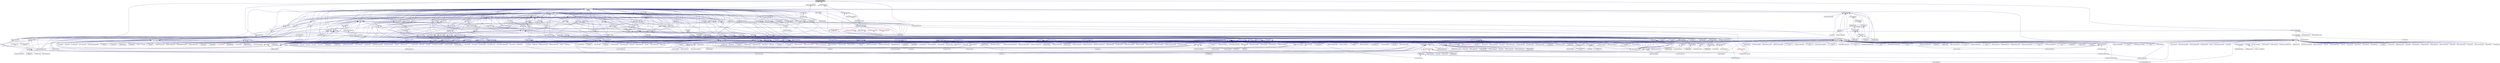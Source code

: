digraph "static_chunk_size.hpp"
{
  edge [fontname="Helvetica",fontsize="10",labelfontname="Helvetica",labelfontsize="10"];
  node [fontname="Helvetica",fontsize="10",shape=record];
  Node171 [label="static_chunk_size.hpp",height=0.2,width=0.4,color="black", fillcolor="grey75", style="filled", fontcolor="black"];
  Node171 -> Node172 [dir="back",color="midnightblue",fontsize="10",style="solid",fontname="Helvetica"];
  Node172 [label="block_allocator.hpp",height=0.2,width=0.4,color="black", fillcolor="white", style="filled",URL="$d9/d7a/block__allocator_8hpp.html"];
  Node172 -> Node173 [dir="back",color="midnightblue",fontsize="10",style="solid",fontname="Helvetica"];
  Node173 [label="host.hpp",height=0.2,width=0.4,color="black", fillcolor="white", style="filled",URL="$dd/d78/host_8hpp.html"];
  Node173 -> Node174 [dir="back",color="midnightblue",fontsize="10",style="solid",fontname="Helvetica"];
  Node174 [label="compute.hpp",height=0.2,width=0.4,color="black", fillcolor="white", style="filled",URL="$df/dd0/compute_8hpp.html"];
  Node174 -> Node175 [dir="back",color="midnightblue",fontsize="10",style="solid",fontname="Helvetica"];
  Node175 [label="cublas_matmul.cpp",height=0.2,width=0.4,color="black", fillcolor="white", style="filled",URL="$dd/d84/cublas__matmul_8cpp.html"];
  Node174 -> Node176 [dir="back",color="midnightblue",fontsize="10",style="solid",fontname="Helvetica"];
  Node176 [label="synchronize.cpp",height=0.2,width=0.4,color="black", fillcolor="white", style="filled",URL="$da/da2/synchronize_8cpp.html"];
  Node174 -> Node177 [dir="back",color="midnightblue",fontsize="10",style="solid",fontname="Helvetica"];
  Node177 [label="stream.cpp",height=0.2,width=0.4,color="black", fillcolor="white", style="filled",URL="$da/d5f/stream_8cpp.html"];
  Node174 -> Node178 [dir="back",color="midnightblue",fontsize="10",style="solid",fontname="Helvetica"];
  Node178 [label="for_each_value_proxy.cpp",height=0.2,width=0.4,color="black", fillcolor="white", style="filled",URL="$d1/d78/for__each__value__proxy_8cpp.html"];
  Node174 -> Node179 [dir="back",color="midnightblue",fontsize="10",style="solid",fontname="Helvetica"];
  Node179 [label="block_allocator.cpp",height=0.2,width=0.4,color="black", fillcolor="white", style="filled",URL="$dc/d4a/block__allocator_8cpp.html"];
  Node174 -> Node180 [dir="back",color="midnightblue",fontsize="10",style="solid",fontname="Helvetica"];
  Node180 [label="partitioned_vector\l_target.cpp",height=0.2,width=0.4,color="black", fillcolor="white", style="filled",URL="$d9/dd1/partitioned__vector__target_8cpp.html"];
  Node171 -> Node181 [dir="back",color="midnightblue",fontsize="10",style="solid",fontname="Helvetica"];
  Node181 [label="block_executor.hpp",height=0.2,width=0.4,color="black", fillcolor="white", style="filled",URL="$dc/d6f/block__executor_8hpp.html"];
  Node181 -> Node172 [dir="back",color="midnightblue",fontsize="10",style="solid",fontname="Helvetica"];
  Node181 -> Node173 [dir="back",color="midnightblue",fontsize="10",style="solid",fontname="Helvetica"];
  Node171 -> Node182 [dir="back",color="midnightblue",fontsize="10",style="solid",fontname="Helvetica"];
  Node182 [label="executor_parameters.hpp",height=0.2,width=0.4,color="black", fillcolor="white", style="filled",URL="$dc/d66/executor__parameters_8hpp.html"];
  Node182 -> Node183 [dir="back",color="midnightblue",fontsize="10",style="solid",fontname="Helvetica"];
  Node183 [label="parallel_executor_parameters.hpp",height=0.2,width=0.4,color="black", fillcolor="white", style="filled",URL="$d7/db6/parallel__executor__parameters_8hpp.html"];
  Node183 -> Node175 [dir="back",color="midnightblue",fontsize="10",style="solid",fontname="Helvetica"];
  Node183 -> Node184 [dir="back",color="midnightblue",fontsize="10",style="solid",fontname="Helvetica"];
  Node184 [label="foreach_scaling.cpp",height=0.2,width=0.4,color="black", fillcolor="white", style="filled",URL="$d4/d94/foreach__scaling_8cpp.html"];
  Node183 -> Node177 [dir="back",color="midnightblue",fontsize="10",style="solid",fontname="Helvetica"];
  Node183 -> Node185 [dir="back",color="midnightblue",fontsize="10",style="solid",fontname="Helvetica"];
  Node185 [label="executor_parameters.cpp",height=0.2,width=0.4,color="black", fillcolor="white", style="filled",URL="$dc/d90/executor__parameters_8cpp.html"];
  Node183 -> Node186 [dir="back",color="midnightblue",fontsize="10",style="solid",fontname="Helvetica"];
  Node186 [label="executor_parameters\l_timer_hooks.cpp",height=0.2,width=0.4,color="black", fillcolor="white", style="filled",URL="$d4/d85/executor__parameters__timer__hooks_8cpp.html"];
  Node183 -> Node187 [dir="back",color="midnightblue",fontsize="10",style="solid",fontname="Helvetica"];
  Node187 [label="persistent_executor\l_parameters.cpp",height=0.2,width=0.4,color="black", fillcolor="white", style="filled",URL="$db/d9b/persistent__executor__parameters_8cpp.html"];
  Node183 -> Node188 [dir="back",color="midnightblue",fontsize="10",style="solid",fontname="Helvetica"];
  Node188 [label="task_block_executor.cpp",height=0.2,width=0.4,color="black", fillcolor="white", style="filled",URL="$d7/df6/task__block__executor_8cpp.html"];
  Node171 -> Node189 [dir="back",color="midnightblue",fontsize="10",style="solid",fontname="Helvetica"];
  Node189 [label="parallel_executor.hpp",height=0.2,width=0.4,color="black", fillcolor="white", style="filled",URL="$d8/d39/parallel__executor_8hpp.html"];
  Node189 -> Node190 [dir="back",color="midnightblue",fontsize="10",style="solid",fontname="Helvetica"];
  Node190 [label="execution_policy.hpp",height=0.2,width=0.4,color="black", fillcolor="white", style="filled",URL="$d4/d36/execution__policy_8hpp.html"];
  Node190 -> Node172 [dir="back",color="midnightblue",fontsize="10",style="solid",fontname="Helvetica"];
  Node190 -> Node191 [dir="back",color="midnightblue",fontsize="10",style="solid",fontname="Helvetica"];
  Node191 [label="parallel_execution\l_policy.hpp",height=0.2,width=0.4,color="black", fillcolor="white", style="filled",URL="$d5/ddf/parallel__execution__policy_8hpp.html"];
  Node191 -> Node192 [dir="back",color="midnightblue",fontsize="10",style="solid",fontname="Helvetica"];
  Node192 [label="test_utils.hpp",height=0.2,width=0.4,color="black", fillcolor="white", style="filled",URL="$d2/d18/performance_2parallel__algorithms_2local_2test__utils_8hpp.html"];
  Node192 -> Node193 [dir="back",color="midnightblue",fontsize="10",style="solid",fontname="Helvetica"];
  Node193 [label="benchmark_merge.cpp",height=0.2,width=0.4,color="black", fillcolor="white", style="filled",URL="$dd/d49/benchmark__merge_8cpp.html"];
  Node192 -> Node194 [dir="back",color="midnightblue",fontsize="10",style="solid",fontname="Helvetica"];
  Node194 [label="benchmark_partition.cpp",height=0.2,width=0.4,color="black", fillcolor="white", style="filled",URL="$d9/d88/benchmark__partition_8cpp.html"];
  Node192 -> Node195 [dir="back",color="midnightblue",fontsize="10",style="solid",fontname="Helvetica"];
  Node195 [label="benchmark_partition\l_copy.cpp",height=0.2,width=0.4,color="black", fillcolor="white", style="filled",URL="$d3/d0e/benchmark__partition__copy_8cpp.html"];
  Node192 -> Node196 [dir="back",color="midnightblue",fontsize="10",style="solid",fontname="Helvetica"];
  Node196 [label="benchmark_unique_copy.cpp",height=0.2,width=0.4,color="black", fillcolor="white", style="filled",URL="$d9/d53/benchmark__unique__copy_8cpp.html"];
  Node191 -> Node197 [dir="back",color="midnightblue",fontsize="10",style="solid",fontname="Helvetica"];
  Node197 [label="test_utils.hpp",height=0.2,width=0.4,color="black", fillcolor="white", style="filled",URL="$d5/d53/unit_2parallel_2algorithms_2test__utils_8hpp.html"];
  Node197 -> Node198 [dir="back",color="midnightblue",fontsize="10",style="solid",fontname="Helvetica"];
  Node198 [label="adjacentdifference.cpp",height=0.2,width=0.4,color="black", fillcolor="white", style="filled",URL="$d5/df0/adjacentdifference_8cpp.html"];
  Node197 -> Node199 [dir="back",color="midnightblue",fontsize="10",style="solid",fontname="Helvetica"];
  Node199 [label="adjacentdifference\l_bad_alloc.cpp",height=0.2,width=0.4,color="black", fillcolor="white", style="filled",URL="$d8/d95/adjacentdifference__bad__alloc_8cpp.html"];
  Node197 -> Node200 [dir="back",color="midnightblue",fontsize="10",style="solid",fontname="Helvetica"];
  Node200 [label="adjacentdifference\l_exception.cpp",height=0.2,width=0.4,color="black", fillcolor="white", style="filled",URL="$d8/d0b/adjacentdifference__exception_8cpp.html"];
  Node197 -> Node201 [dir="back",color="midnightblue",fontsize="10",style="solid",fontname="Helvetica"];
  Node201 [label="adjacentfind.cpp",height=0.2,width=0.4,color="black", fillcolor="white", style="filled",URL="$d2/d99/adjacentfind_8cpp.html"];
  Node197 -> Node202 [dir="back",color="midnightblue",fontsize="10",style="solid",fontname="Helvetica"];
  Node202 [label="adjacentfind_bad_alloc.cpp",height=0.2,width=0.4,color="black", fillcolor="white", style="filled",URL="$d3/d2a/adjacentfind__bad__alloc_8cpp.html"];
  Node197 -> Node203 [dir="back",color="midnightblue",fontsize="10",style="solid",fontname="Helvetica"];
  Node203 [label="adjacentfind_binary.cpp",height=0.2,width=0.4,color="black", fillcolor="white", style="filled",URL="$d3/db1/adjacentfind__binary_8cpp.html"];
  Node197 -> Node204 [dir="back",color="midnightblue",fontsize="10",style="solid",fontname="Helvetica"];
  Node204 [label="adjacentfind_binary\l_bad_alloc.cpp",height=0.2,width=0.4,color="black", fillcolor="white", style="filled",URL="$d6/d81/adjacentfind__binary__bad__alloc_8cpp.html"];
  Node197 -> Node205 [dir="back",color="midnightblue",fontsize="10",style="solid",fontname="Helvetica"];
  Node205 [label="adjacentfind_binary\l_exception.cpp",height=0.2,width=0.4,color="black", fillcolor="white", style="filled",URL="$d8/da8/adjacentfind__binary__exception_8cpp.html"];
  Node197 -> Node206 [dir="back",color="midnightblue",fontsize="10",style="solid",fontname="Helvetica"];
  Node206 [label="adjacentfind_exception.cpp",height=0.2,width=0.4,color="black", fillcolor="white", style="filled",URL="$de/d40/adjacentfind__exception_8cpp.html"];
  Node197 -> Node207 [dir="back",color="midnightblue",fontsize="10",style="solid",fontname="Helvetica"];
  Node207 [label="all_of.cpp",height=0.2,width=0.4,color="black", fillcolor="white", style="filled",URL="$db/d88/all__of_8cpp.html"];
  Node197 -> Node208 [dir="back",color="midnightblue",fontsize="10",style="solid",fontname="Helvetica"];
  Node208 [label="any_of.cpp",height=0.2,width=0.4,color="black", fillcolor="white", style="filled",URL="$d8/d5d/any__of_8cpp.html"];
  Node197 -> Node209 [dir="back",color="midnightblue",fontsize="10",style="solid",fontname="Helvetica"];
  Node209 [label="copy.cpp",height=0.2,width=0.4,color="black", fillcolor="white", style="filled",URL="$d9/d54/copy_8cpp.html"];
  Node197 -> Node210 [dir="back",color="midnightblue",fontsize="10",style="solid",fontname="Helvetica"];
  Node210 [label="copyif_bad_alloc.cpp",height=0.2,width=0.4,color="black", fillcolor="white", style="filled",URL="$d0/ddd/copyif__bad__alloc_8cpp.html"];
  Node197 -> Node211 [dir="back",color="midnightblue",fontsize="10",style="solid",fontname="Helvetica"];
  Node211 [label="copyif_exception.cpp",height=0.2,width=0.4,color="black", fillcolor="white", style="filled",URL="$dc/d81/copyif__exception_8cpp.html"];
  Node197 -> Node212 [dir="back",color="midnightblue",fontsize="10",style="solid",fontname="Helvetica"];
  Node212 [label="copyif_forward.cpp",height=0.2,width=0.4,color="black", fillcolor="white", style="filled",URL="$d3/d04/copyif__forward_8cpp.html"];
  Node197 -> Node213 [dir="back",color="midnightblue",fontsize="10",style="solid",fontname="Helvetica"];
  Node213 [label="copyif_input.cpp",height=0.2,width=0.4,color="black", fillcolor="white", style="filled",URL="$d5/d41/copyif__input_8cpp.html"];
  Node197 -> Node214 [dir="back",color="midnightblue",fontsize="10",style="solid",fontname="Helvetica"];
  Node214 [label="copyif_random.cpp",height=0.2,width=0.4,color="black", fillcolor="white", style="filled",URL="$dc/d22/copyif__random_8cpp.html"];
  Node197 -> Node215 [dir="back",color="midnightblue",fontsize="10",style="solid",fontname="Helvetica"];
  Node215 [label="copyn.cpp",height=0.2,width=0.4,color="black", fillcolor="white", style="filled",URL="$d3/d44/copyn_8cpp.html"];
  Node197 -> Node216 [dir="back",color="midnightblue",fontsize="10",style="solid",fontname="Helvetica"];
  Node216 [label="count_tests.hpp",height=0.2,width=0.4,color="red", fillcolor="white", style="filled",URL="$de/d3a/count__tests_8hpp.html"];
  Node197 -> Node219 [dir="back",color="midnightblue",fontsize="10",style="solid",fontname="Helvetica"];
  Node219 [label="countif_tests.hpp",height=0.2,width=0.4,color="red", fillcolor="white", style="filled",URL="$d4/da4/countif__tests_8hpp.html"];
  Node197 -> Node222 [dir="back",color="midnightblue",fontsize="10",style="solid",fontname="Helvetica"];
  Node222 [label="destroy_tests.hpp",height=0.2,width=0.4,color="black", fillcolor="white", style="filled",URL="$db/d13/destroy__tests_8hpp.html"];
  Node222 -> Node223 [dir="back",color="midnightblue",fontsize="10",style="solid",fontname="Helvetica"];
  Node223 [label="destroy.cpp",height=0.2,width=0.4,color="black", fillcolor="white", style="filled",URL="$dd/d93/destroy_8cpp.html"];
  Node197 -> Node224 [dir="back",color="midnightblue",fontsize="10",style="solid",fontname="Helvetica"];
  Node224 [label="destroyn.cpp",height=0.2,width=0.4,color="black", fillcolor="white", style="filled",URL="$de/dbc/destroyn_8cpp.html"];
  Node197 -> Node225 [dir="back",color="midnightblue",fontsize="10",style="solid",fontname="Helvetica"];
  Node225 [label="equal.cpp",height=0.2,width=0.4,color="black", fillcolor="white", style="filled",URL="$df/d99/equal_8cpp.html"];
  Node197 -> Node226 [dir="back",color="midnightblue",fontsize="10",style="solid",fontname="Helvetica"];
  Node226 [label="equal_binary.cpp",height=0.2,width=0.4,color="black", fillcolor="white", style="filled",URL="$d2/ddd/equal__binary_8cpp.html"];
  Node197 -> Node227 [dir="back",color="midnightblue",fontsize="10",style="solid",fontname="Helvetica"];
  Node227 [label="exclusive_scan.cpp",height=0.2,width=0.4,color="black", fillcolor="white", style="filled",URL="$dc/dd7/exclusive__scan_8cpp.html"];
  Node197 -> Node228 [dir="back",color="midnightblue",fontsize="10",style="solid",fontname="Helvetica"];
  Node228 [label="exclusive_scan2.cpp",height=0.2,width=0.4,color="black", fillcolor="white", style="filled",URL="$dc/dc7/exclusive__scan2_8cpp.html"];
  Node197 -> Node229 [dir="back",color="midnightblue",fontsize="10",style="solid",fontname="Helvetica"];
  Node229 [label="exclusive_scan_bad\l_alloc.cpp",height=0.2,width=0.4,color="black", fillcolor="white", style="filled",URL="$d5/ded/exclusive__scan__bad__alloc_8cpp.html"];
  Node197 -> Node230 [dir="back",color="midnightblue",fontsize="10",style="solid",fontname="Helvetica"];
  Node230 [label="exclusive_scan_exception.cpp",height=0.2,width=0.4,color="black", fillcolor="white", style="filled",URL="$d1/d9b/exclusive__scan__exception_8cpp.html"];
  Node197 -> Node231 [dir="back",color="midnightblue",fontsize="10",style="solid",fontname="Helvetica"];
  Node231 [label="exclusive_scan_validate.cpp",height=0.2,width=0.4,color="black", fillcolor="white", style="filled",URL="$df/d8d/exclusive__scan__validate_8cpp.html"];
  Node197 -> Node232 [dir="back",color="midnightblue",fontsize="10",style="solid",fontname="Helvetica"];
  Node232 [label="fill.cpp",height=0.2,width=0.4,color="black", fillcolor="white", style="filled",URL="$db/df9/fill_8cpp.html"];
  Node197 -> Node233 [dir="back",color="midnightblue",fontsize="10",style="solid",fontname="Helvetica"];
  Node233 [label="filln.cpp",height=0.2,width=0.4,color="black", fillcolor="white", style="filled",URL="$d7/df6/filln_8cpp.html"];
  Node197 -> Node234 [dir="back",color="midnightblue",fontsize="10",style="solid",fontname="Helvetica"];
  Node234 [label="find.cpp",height=0.2,width=0.4,color="black", fillcolor="white", style="filled",URL="$d4/dfc/find_8cpp.html"];
  Node197 -> Node235 [dir="back",color="midnightblue",fontsize="10",style="solid",fontname="Helvetica"];
  Node235 [label="findend.cpp",height=0.2,width=0.4,color="black", fillcolor="white", style="filled",URL="$de/d27/findend_8cpp.html"];
  Node197 -> Node236 [dir="back",color="midnightblue",fontsize="10",style="solid",fontname="Helvetica"];
  Node236 [label="findfirstof.cpp",height=0.2,width=0.4,color="black", fillcolor="white", style="filled",URL="$da/d85/findfirstof_8cpp.html"];
  Node197 -> Node237 [dir="back",color="midnightblue",fontsize="10",style="solid",fontname="Helvetica"];
  Node237 [label="findfirstof_binary.cpp",height=0.2,width=0.4,color="black", fillcolor="white", style="filled",URL="$db/da2/findfirstof__binary_8cpp.html"];
  Node197 -> Node238 [dir="back",color="midnightblue",fontsize="10",style="solid",fontname="Helvetica"];
  Node238 [label="findif.cpp",height=0.2,width=0.4,color="black", fillcolor="white", style="filled",URL="$d4/d38/findif_8cpp.html"];
  Node197 -> Node239 [dir="back",color="midnightblue",fontsize="10",style="solid",fontname="Helvetica"];
  Node239 [label="findifnot.cpp",height=0.2,width=0.4,color="black", fillcolor="white", style="filled",URL="$dd/df5/findifnot_8cpp.html"];
  Node197 -> Node240 [dir="back",color="midnightblue",fontsize="10",style="solid",fontname="Helvetica"];
  Node240 [label="findifnot_bad_alloc.cpp",height=0.2,width=0.4,color="black", fillcolor="white", style="filled",URL="$df/de4/findifnot__bad__alloc_8cpp.html"];
  Node197 -> Node241 [dir="back",color="midnightblue",fontsize="10",style="solid",fontname="Helvetica"];
  Node241 [label="findifnot_exception.cpp",height=0.2,width=0.4,color="black", fillcolor="white", style="filled",URL="$dc/d17/findifnot__exception_8cpp.html"];
  Node197 -> Node242 [dir="back",color="midnightblue",fontsize="10",style="solid",fontname="Helvetica"];
  Node242 [label="for_loop.cpp",height=0.2,width=0.4,color="black", fillcolor="white", style="filled",URL="$de/d62/for__loop_8cpp.html"];
  Node197 -> Node243 [dir="back",color="midnightblue",fontsize="10",style="solid",fontname="Helvetica"];
  Node243 [label="for_loop_induction.cpp",height=0.2,width=0.4,color="black", fillcolor="white", style="filled",URL="$dc/d69/for__loop__induction_8cpp.html"];
  Node197 -> Node244 [dir="back",color="midnightblue",fontsize="10",style="solid",fontname="Helvetica"];
  Node244 [label="for_loop_induction\l_async.cpp",height=0.2,width=0.4,color="black", fillcolor="white", style="filled",URL="$d6/dc7/for__loop__induction__async_8cpp.html"];
  Node197 -> Node245 [dir="back",color="midnightblue",fontsize="10",style="solid",fontname="Helvetica"];
  Node245 [label="for_loop_n.cpp",height=0.2,width=0.4,color="black", fillcolor="white", style="filled",URL="$de/da4/for__loop__n_8cpp.html"];
  Node197 -> Node246 [dir="back",color="midnightblue",fontsize="10",style="solid",fontname="Helvetica"];
  Node246 [label="for_loop_n_strided.cpp",height=0.2,width=0.4,color="black", fillcolor="white", style="filled",URL="$d8/d8f/for__loop__n__strided_8cpp.html"];
  Node197 -> Node247 [dir="back",color="midnightblue",fontsize="10",style="solid",fontname="Helvetica"];
  Node247 [label="for_loop_reduction.cpp",height=0.2,width=0.4,color="black", fillcolor="white", style="filled",URL="$d9/dcb/for__loop__reduction_8cpp.html"];
  Node197 -> Node248 [dir="back",color="midnightblue",fontsize="10",style="solid",fontname="Helvetica"];
  Node248 [label="for_loop_reduction\l_async.cpp",height=0.2,width=0.4,color="black", fillcolor="white", style="filled",URL="$d8/dfb/for__loop__reduction__async_8cpp.html"];
  Node197 -> Node249 [dir="back",color="midnightblue",fontsize="10",style="solid",fontname="Helvetica"];
  Node249 [label="for_loop_strided.cpp",height=0.2,width=0.4,color="black", fillcolor="white", style="filled",URL="$d1/d10/for__loop__strided_8cpp.html"];
  Node197 -> Node250 [dir="back",color="midnightblue",fontsize="10",style="solid",fontname="Helvetica"];
  Node250 [label="foreach_tests.hpp",height=0.2,width=0.4,color="black", fillcolor="white", style="filled",URL="$d4/d2c/algorithms_2foreach__tests_8hpp.html"];
  Node250 -> Node251 [dir="back",color="midnightblue",fontsize="10",style="solid",fontname="Helvetica"];
  Node251 [label="foreach.cpp",height=0.2,width=0.4,color="black", fillcolor="white", style="filled",URL="$d1/d33/foreach_8cpp.html"];
  Node250 -> Node252 [dir="back",color="midnightblue",fontsize="10",style="solid",fontname="Helvetica"];
  Node252 [label="foreach_executors.cpp",height=0.2,width=0.4,color="black", fillcolor="white", style="filled",URL="$d3/d54/foreach__executors_8cpp.html"];
  Node250 -> Node253 [dir="back",color="midnightblue",fontsize="10",style="solid",fontname="Helvetica"];
  Node253 [label="foreach_executors_v1.cpp",height=0.2,width=0.4,color="black", fillcolor="white", style="filled",URL="$dd/dda/foreach__executors__v1_8cpp.html"];
  Node250 -> Node254 [dir="back",color="midnightblue",fontsize="10",style="solid",fontname="Helvetica"];
  Node254 [label="foreachn.cpp",height=0.2,width=0.4,color="black", fillcolor="white", style="filled",URL="$d3/d1b/foreachn_8cpp.html"];
  Node250 -> Node255 [dir="back",color="midnightblue",fontsize="10",style="solid",fontname="Helvetica"];
  Node255 [label="foreach_datapar.cpp",height=0.2,width=0.4,color="black", fillcolor="white", style="filled",URL="$da/dfb/foreach__datapar_8cpp.html"];
  Node250 -> Node256 [dir="back",color="midnightblue",fontsize="10",style="solid",fontname="Helvetica"];
  Node256 [label="foreachn_datapar.cpp",height=0.2,width=0.4,color="black", fillcolor="white", style="filled",URL="$d3/ddd/foreachn__datapar_8cpp.html"];
  Node250 -> Node185 [dir="back",color="midnightblue",fontsize="10",style="solid",fontname="Helvetica"];
  Node250 -> Node186 [dir="back",color="midnightblue",fontsize="10",style="solid",fontname="Helvetica"];
  Node250 -> Node187 [dir="back",color="midnightblue",fontsize="10",style="solid",fontname="Helvetica"];
  Node197 -> Node257 [dir="back",color="midnightblue",fontsize="10",style="solid",fontname="Helvetica"];
  Node257 [label="foreach_tests_prefetching.hpp",height=0.2,width=0.4,color="black", fillcolor="white", style="filled",URL="$de/d0e/foreach__tests__prefetching_8hpp.html"];
  Node257 -> Node258 [dir="back",color="midnightblue",fontsize="10",style="solid",fontname="Helvetica"];
  Node258 [label="foreach_prefetching.cpp",height=0.2,width=0.4,color="black", fillcolor="white", style="filled",URL="$d4/df0/foreach__prefetching_8cpp.html"];
  Node257 -> Node259 [dir="back",color="midnightblue",fontsize="10",style="solid",fontname="Helvetica"];
  Node259 [label="foreach_prefetching\l_executors_v1.cpp",height=0.2,width=0.4,color="black", fillcolor="white", style="filled",URL="$dd/d50/foreach__prefetching__executors__v1_8cpp.html"];
  Node197 -> Node260 [dir="back",color="midnightblue",fontsize="10",style="solid",fontname="Helvetica"];
  Node260 [label="foreach_tests_projection.hpp",height=0.2,width=0.4,color="black", fillcolor="white", style="filled",URL="$dd/d98/algorithms_2foreach__tests__projection_8hpp.html"];
  Node260 -> Node261 [dir="back",color="midnightblue",fontsize="10",style="solid",fontname="Helvetica"];
  Node261 [label="foreach_projection.cpp",height=0.2,width=0.4,color="black", fillcolor="white", style="filled",URL="$d3/d3e/foreach__projection_8cpp.html"];
  Node197 -> Node262 [dir="back",color="midnightblue",fontsize="10",style="solid",fontname="Helvetica"];
  Node262 [label="foreachn_bad_alloc.cpp",height=0.2,width=0.4,color="black", fillcolor="white", style="filled",URL="$dc/dad/foreachn__bad__alloc_8cpp.html"];
  Node197 -> Node263 [dir="back",color="midnightblue",fontsize="10",style="solid",fontname="Helvetica"];
  Node263 [label="foreachn_exception.cpp",height=0.2,width=0.4,color="black", fillcolor="white", style="filled",URL="$d7/d9a/foreachn__exception_8cpp.html"];
  Node197 -> Node264 [dir="back",color="midnightblue",fontsize="10",style="solid",fontname="Helvetica"];
  Node264 [label="foreachn_projection.cpp",height=0.2,width=0.4,color="black", fillcolor="white", style="filled",URL="$db/deb/foreachn__projection_8cpp.html"];
  Node197 -> Node265 [dir="back",color="midnightblue",fontsize="10",style="solid",fontname="Helvetica"];
  Node265 [label="foreachn_projection\l_bad_alloc.cpp",height=0.2,width=0.4,color="black", fillcolor="white", style="filled",URL="$dc/d8d/foreachn__projection__bad__alloc_8cpp.html"];
  Node197 -> Node266 [dir="back",color="midnightblue",fontsize="10",style="solid",fontname="Helvetica"];
  Node266 [label="foreachn_projection\l_exception.cpp",height=0.2,width=0.4,color="black", fillcolor="white", style="filled",URL="$db/df7/foreachn__projection__exception_8cpp.html"];
  Node197 -> Node267 [dir="back",color="midnightblue",fontsize="10",style="solid",fontname="Helvetica"];
  Node267 [label="generate.cpp",height=0.2,width=0.4,color="black", fillcolor="white", style="filled",URL="$d4/da7/generate_8cpp.html"];
  Node197 -> Node268 [dir="back",color="midnightblue",fontsize="10",style="solid",fontname="Helvetica"];
  Node268 [label="generaten.cpp",height=0.2,width=0.4,color="black", fillcolor="white", style="filled",URL="$d6/dd4/generaten_8cpp.html"];
  Node197 -> Node269 [dir="back",color="midnightblue",fontsize="10",style="solid",fontname="Helvetica"];
  Node269 [label="includes.cpp",height=0.2,width=0.4,color="black", fillcolor="white", style="filled",URL="$dc/d10/includes_8cpp.html"];
  Node197 -> Node270 [dir="back",color="midnightblue",fontsize="10",style="solid",fontname="Helvetica"];
  Node270 [label="inclusive_scan_tests.hpp",height=0.2,width=0.4,color="black", fillcolor="white", style="filled",URL="$d1/d1e/inclusive__scan__tests_8hpp.html"];
  Node270 -> Node271 [dir="back",color="midnightblue",fontsize="10",style="solid",fontname="Helvetica"];
  Node271 [label="inclusive_scan.cpp",height=0.2,width=0.4,color="black", fillcolor="white", style="filled",URL="$d4/d31/inclusive__scan_8cpp.html"];
  Node270 -> Node272 [dir="back",color="midnightblue",fontsize="10",style="solid",fontname="Helvetica"];
  Node272 [label="inclusive_scan_executors\l_v1.cpp",height=0.2,width=0.4,color="black", fillcolor="white", style="filled",URL="$da/dda/inclusive__scan__executors__v1_8cpp.html"];
  Node197 -> Node273 [dir="back",color="midnightblue",fontsize="10",style="solid",fontname="Helvetica"];
  Node273 [label="is_heap_tests.hpp",height=0.2,width=0.4,color="black", fillcolor="white", style="filled",URL="$d7/ddd/is__heap__tests_8hpp.html"];
  Node273 -> Node274 [dir="back",color="midnightblue",fontsize="10",style="solid",fontname="Helvetica"];
  Node274 [label="is_heap.cpp",height=0.2,width=0.4,color="black", fillcolor="white", style="filled",URL="$d1/d1e/is__heap_8cpp.html"];
  Node273 -> Node275 [dir="back",color="midnightblue",fontsize="10",style="solid",fontname="Helvetica"];
  Node275 [label="is_heap_until.cpp",height=0.2,width=0.4,color="black", fillcolor="white", style="filled",URL="$dd/d28/is__heap__until_8cpp.html"];
  Node197 -> Node274 [dir="back",color="midnightblue",fontsize="10",style="solid",fontname="Helvetica"];
  Node197 -> Node275 [dir="back",color="midnightblue",fontsize="10",style="solid",fontname="Helvetica"];
  Node197 -> Node276 [dir="back",color="midnightblue",fontsize="10",style="solid",fontname="Helvetica"];
  Node276 [label="is_partitioned.cpp",height=0.2,width=0.4,color="black", fillcolor="white", style="filled",URL="$df/d07/is__partitioned_8cpp.html"];
  Node197 -> Node277 [dir="back",color="midnightblue",fontsize="10",style="solid",fontname="Helvetica"];
  Node277 [label="is_sorted_tests.hpp",height=0.2,width=0.4,color="black", fillcolor="white", style="filled",URL="$d7/d7f/is__sorted__tests_8hpp.html"];
  Node277 -> Node278 [dir="back",color="midnightblue",fontsize="10",style="solid",fontname="Helvetica"];
  Node278 [label="is_sorted.cpp",height=0.2,width=0.4,color="black", fillcolor="white", style="filled",URL="$df/d8f/is__sorted_8cpp.html"];
  Node277 -> Node279 [dir="back",color="midnightblue",fontsize="10",style="solid",fontname="Helvetica"];
  Node279 [label="is_sorted_executors\l_v1.cpp",height=0.2,width=0.4,color="black", fillcolor="white", style="filled",URL="$d1/d98/is__sorted__executors__v1_8cpp.html"];
  Node197 -> Node280 [dir="back",color="midnightblue",fontsize="10",style="solid",fontname="Helvetica"];
  Node280 [label="is_sorted_until.cpp",height=0.2,width=0.4,color="black", fillcolor="white", style="filled",URL="$d0/d1b/is__sorted__until_8cpp.html"];
  Node197 -> Node281 [dir="back",color="midnightblue",fontsize="10",style="solid",fontname="Helvetica"];
  Node281 [label="lexicographical_compare.cpp",height=0.2,width=0.4,color="black", fillcolor="white", style="filled",URL="$dd/de6/lexicographical__compare_8cpp.html"];
  Node197 -> Node282 [dir="back",color="midnightblue",fontsize="10",style="solid",fontname="Helvetica"];
  Node282 [label="max_element.cpp",height=0.2,width=0.4,color="black", fillcolor="white", style="filled",URL="$d4/d10/max__element_8cpp.html"];
  Node197 -> Node283 [dir="back",color="midnightblue",fontsize="10",style="solid",fontname="Helvetica"];
  Node283 [label="merge_tests.hpp",height=0.2,width=0.4,color="black", fillcolor="white", style="filled",URL="$dc/d10/merge__tests_8hpp.html"];
  Node283 -> Node284 [dir="back",color="midnightblue",fontsize="10",style="solid",fontname="Helvetica"];
  Node284 [label="merge.cpp",height=0.2,width=0.4,color="black", fillcolor="white", style="filled",URL="$d1/da4/merge_8cpp.html"];
  Node197 -> Node284 [dir="back",color="midnightblue",fontsize="10",style="solid",fontname="Helvetica"];
  Node197 -> Node285 [dir="back",color="midnightblue",fontsize="10",style="solid",fontname="Helvetica"];
  Node285 [label="min_element.cpp",height=0.2,width=0.4,color="black", fillcolor="white", style="filled",URL="$d3/dab/min__element_8cpp.html"];
  Node197 -> Node286 [dir="back",color="midnightblue",fontsize="10",style="solid",fontname="Helvetica"];
  Node286 [label="minmax_element.cpp",height=0.2,width=0.4,color="black", fillcolor="white", style="filled",URL="$da/df0/minmax__element_8cpp.html"];
  Node197 -> Node287 [dir="back",color="midnightblue",fontsize="10",style="solid",fontname="Helvetica"];
  Node287 [label="mismatch.cpp",height=0.2,width=0.4,color="black", fillcolor="white", style="filled",URL="$da/d76/mismatch_8cpp.html"];
  Node197 -> Node288 [dir="back",color="midnightblue",fontsize="10",style="solid",fontname="Helvetica"];
  Node288 [label="mismatch_binary.cpp",height=0.2,width=0.4,color="black", fillcolor="white", style="filled",URL="$d0/d8b/mismatch__binary_8cpp.html"];
  Node197 -> Node289 [dir="back",color="midnightblue",fontsize="10",style="solid",fontname="Helvetica"];
  Node289 [label="move.cpp",height=0.2,width=0.4,color="black", fillcolor="white", style="filled",URL="$d5/d5f/move_8cpp.html"];
  Node197 -> Node290 [dir="back",color="midnightblue",fontsize="10",style="solid",fontname="Helvetica"];
  Node290 [label="none_of.cpp",height=0.2,width=0.4,color="black", fillcolor="white", style="filled",URL="$de/d32/none__of_8cpp.html"];
  Node197 -> Node291 [dir="back",color="midnightblue",fontsize="10",style="solid",fontname="Helvetica"];
  Node291 [label="partition_tests.hpp",height=0.2,width=0.4,color="black", fillcolor="white", style="filled",URL="$df/dd8/partition__tests_8hpp.html"];
  Node291 -> Node292 [dir="back",color="midnightblue",fontsize="10",style="solid",fontname="Helvetica"];
  Node292 [label="partition.cpp",height=0.2,width=0.4,color="black", fillcolor="white", style="filled",URL="$d6/daf/tests_2unit_2parallel_2algorithms_2partition_8cpp.html"];
  Node197 -> Node292 [dir="back",color="midnightblue",fontsize="10",style="solid",fontname="Helvetica"];
  Node197 -> Node293 [dir="back",color="midnightblue",fontsize="10",style="solid",fontname="Helvetica"];
  Node293 [label="partition_copy_tests.hpp",height=0.2,width=0.4,color="black", fillcolor="white", style="filled",URL="$d9/dfa/partition__copy__tests_8hpp.html"];
  Node293 -> Node294 [dir="back",color="midnightblue",fontsize="10",style="solid",fontname="Helvetica"];
  Node294 [label="partition_copy.cpp",height=0.2,width=0.4,color="black", fillcolor="white", style="filled",URL="$d8/d61/partition__copy_8cpp.html"];
  Node197 -> Node294 [dir="back",color="midnightblue",fontsize="10",style="solid",fontname="Helvetica"];
  Node197 -> Node295 [dir="back",color="midnightblue",fontsize="10",style="solid",fontname="Helvetica"];
  Node295 [label="reduce_.cpp",height=0.2,width=0.4,color="black", fillcolor="white", style="filled",URL="$d5/d03/reduce___8cpp.html"];
  Node197 -> Node296 [dir="back",color="midnightblue",fontsize="10",style="solid",fontname="Helvetica"];
  Node296 [label="sort_tests.hpp",height=0.2,width=0.4,color="red", fillcolor="white", style="filled",URL="$d8/d97/sort__tests_8hpp.html"];
  Node296 -> Node297 [dir="back",color="midnightblue",fontsize="10",style="solid",fontname="Helvetica"];
  Node297 [label="reduce_by_key.cpp",height=0.2,width=0.4,color="black", fillcolor="white", style="filled",URL="$dd/dde/reduce__by__key_8cpp.html"];
  Node296 -> Node299 [dir="back",color="midnightblue",fontsize="10",style="solid",fontname="Helvetica"];
  Node299 [label="sort_by_key.cpp",height=0.2,width=0.4,color="black", fillcolor="white", style="filled",URL="$df/daa/sort__by__key_8cpp.html"];
  Node197 -> Node301 [dir="back",color="midnightblue",fontsize="10",style="solid",fontname="Helvetica"];
  Node301 [label="remove_copy.cpp",height=0.2,width=0.4,color="black", fillcolor="white", style="filled",URL="$de/db8/remove__copy_8cpp.html"];
  Node197 -> Node302 [dir="back",color="midnightblue",fontsize="10",style="solid",fontname="Helvetica"];
  Node302 [label="remove_copy_if.cpp",height=0.2,width=0.4,color="black", fillcolor="white", style="filled",URL="$d1/d0f/remove__copy__if_8cpp.html"];
  Node197 -> Node303 [dir="back",color="midnightblue",fontsize="10",style="solid",fontname="Helvetica"];
  Node303 [label="replace.cpp",height=0.2,width=0.4,color="black", fillcolor="white", style="filled",URL="$d6/d96/replace_8cpp.html"];
  Node197 -> Node304 [dir="back",color="midnightblue",fontsize="10",style="solid",fontname="Helvetica"];
  Node304 [label="replace_copy.cpp",height=0.2,width=0.4,color="black", fillcolor="white", style="filled",URL="$da/d69/replace__copy_8cpp.html"];
  Node197 -> Node305 [dir="back",color="midnightblue",fontsize="10",style="solid",fontname="Helvetica"];
  Node305 [label="replace_copy_if.cpp",height=0.2,width=0.4,color="black", fillcolor="white", style="filled",URL="$d4/d1c/replace__copy__if_8cpp.html"];
  Node197 -> Node306 [dir="back",color="midnightblue",fontsize="10",style="solid",fontname="Helvetica"];
  Node306 [label="replace_if.cpp",height=0.2,width=0.4,color="black", fillcolor="white", style="filled",URL="$de/ded/replace__if_8cpp.html"];
  Node197 -> Node307 [dir="back",color="midnightblue",fontsize="10",style="solid",fontname="Helvetica"];
  Node307 [label="reverse.cpp",height=0.2,width=0.4,color="black", fillcolor="white", style="filled",URL="$d8/dc4/reverse_8cpp.html"];
  Node197 -> Node308 [dir="back",color="midnightblue",fontsize="10",style="solid",fontname="Helvetica"];
  Node308 [label="reverse_copy.cpp",height=0.2,width=0.4,color="black", fillcolor="white", style="filled",URL="$dd/d14/reverse__copy_8cpp.html"];
  Node197 -> Node309 [dir="back",color="midnightblue",fontsize="10",style="solid",fontname="Helvetica"];
  Node309 [label="rotate.cpp",height=0.2,width=0.4,color="black", fillcolor="white", style="filled",URL="$d7/d5d/rotate_8cpp.html"];
  Node197 -> Node310 [dir="back",color="midnightblue",fontsize="10",style="solid",fontname="Helvetica"];
  Node310 [label="rotate_copy.cpp",height=0.2,width=0.4,color="black", fillcolor="white", style="filled",URL="$da/d77/rotate__copy_8cpp.html"];
  Node197 -> Node311 [dir="back",color="midnightblue",fontsize="10",style="solid",fontname="Helvetica"];
  Node311 [label="search.cpp",height=0.2,width=0.4,color="black", fillcolor="white", style="filled",URL="$d9/def/search_8cpp.html"];
  Node197 -> Node312 [dir="back",color="midnightblue",fontsize="10",style="solid",fontname="Helvetica"];
  Node312 [label="searchn.cpp",height=0.2,width=0.4,color="black", fillcolor="white", style="filled",URL="$dc/dc5/searchn_8cpp.html"];
  Node197 -> Node313 [dir="back",color="midnightblue",fontsize="10",style="solid",fontname="Helvetica"];
  Node313 [label="set_difference.cpp",height=0.2,width=0.4,color="black", fillcolor="white", style="filled",URL="$d5/d98/set__difference_8cpp.html"];
  Node197 -> Node314 [dir="back",color="midnightblue",fontsize="10",style="solid",fontname="Helvetica"];
  Node314 [label="set_intersection.cpp",height=0.2,width=0.4,color="black", fillcolor="white", style="filled",URL="$dd/d83/set__intersection_8cpp.html"];
  Node197 -> Node315 [dir="back",color="midnightblue",fontsize="10",style="solid",fontname="Helvetica"];
  Node315 [label="set_symmetric_difference.cpp",height=0.2,width=0.4,color="black", fillcolor="white", style="filled",URL="$d4/d0c/set__symmetric__difference_8cpp.html"];
  Node197 -> Node316 [dir="back",color="midnightblue",fontsize="10",style="solid",fontname="Helvetica"];
  Node316 [label="set_union.cpp",height=0.2,width=0.4,color="black", fillcolor="white", style="filled",URL="$d7/d76/set__union_8cpp.html"];
  Node197 -> Node317 [dir="back",color="midnightblue",fontsize="10",style="solid",fontname="Helvetica"];
  Node317 [label="stable_partition_tests.hpp",height=0.2,width=0.4,color="red", fillcolor="white", style="filled",URL="$d0/d99/stable__partition__tests_8hpp.html"];
  Node197 -> Node319 [dir="back",color="midnightblue",fontsize="10",style="solid",fontname="Helvetica"];
  Node319 [label="swapranges.cpp",height=0.2,width=0.4,color="black", fillcolor="white", style="filled",URL="$df/d4e/swapranges_8cpp.html"];
  Node197 -> Node320 [dir="back",color="midnightblue",fontsize="10",style="solid",fontname="Helvetica"];
  Node320 [label="transform_tests.hpp",height=0.2,width=0.4,color="red", fillcolor="white", style="filled",URL="$de/db6/transform__tests_8hpp.html"];
  Node197 -> Node323 [dir="back",color="midnightblue",fontsize="10",style="solid",fontname="Helvetica"];
  Node323 [label="transform_binary_tests.hpp",height=0.2,width=0.4,color="red", fillcolor="white", style="filled",URL="$dd/d5d/transform__binary__tests_8hpp.html"];
  Node197 -> Node326 [dir="back",color="midnightblue",fontsize="10",style="solid",fontname="Helvetica"];
  Node326 [label="transform_binary2_tests.hpp",height=0.2,width=0.4,color="red", fillcolor="white", style="filled",URL="$d7/dcc/transform__binary2__tests_8hpp.html"];
  Node197 -> Node329 [dir="back",color="midnightblue",fontsize="10",style="solid",fontname="Helvetica"];
  Node329 [label="transform_exclusive\l_scan.cpp",height=0.2,width=0.4,color="black", fillcolor="white", style="filled",URL="$d0/d9c/transform__exclusive__scan_8cpp.html"];
  Node197 -> Node330 [dir="back",color="midnightblue",fontsize="10",style="solid",fontname="Helvetica"];
  Node330 [label="transform_inclusive\l_scan.cpp",height=0.2,width=0.4,color="black", fillcolor="white", style="filled",URL="$d0/d83/transform__inclusive__scan_8cpp.html"];
  Node197 -> Node331 [dir="back",color="midnightblue",fontsize="10",style="solid",fontname="Helvetica"];
  Node331 [label="transform_reduce.cpp",height=0.2,width=0.4,color="black", fillcolor="white", style="filled",URL="$dc/db9/transform__reduce_8cpp.html"];
  Node197 -> Node332 [dir="back",color="midnightblue",fontsize="10",style="solid",fontname="Helvetica"];
  Node332 [label="transform_reduce_binary\l_tests.hpp",height=0.2,width=0.4,color="red", fillcolor="white", style="filled",URL="$da/d3e/transform__reduce__binary__tests_8hpp.html"];
  Node197 -> Node335 [dir="back",color="midnightblue",fontsize="10",style="solid",fontname="Helvetica"];
  Node335 [label="transform_reduce_binary\l_bad_alloc.cpp",height=0.2,width=0.4,color="black", fillcolor="white", style="filled",URL="$d6/d34/transform__reduce__binary__bad__alloc_8cpp.html"];
  Node197 -> Node336 [dir="back",color="midnightblue",fontsize="10",style="solid",fontname="Helvetica"];
  Node336 [label="transform_reduce_binary\l_exception.cpp",height=0.2,width=0.4,color="black", fillcolor="white", style="filled",URL="$d0/d01/transform__reduce__binary__exception_8cpp.html"];
  Node197 -> Node337 [dir="back",color="midnightblue",fontsize="10",style="solid",fontname="Helvetica"];
  Node337 [label="uninitialized_copy\l_tests.hpp",height=0.2,width=0.4,color="black", fillcolor="white", style="filled",URL="$d4/dae/uninitialized__copy__tests_8hpp.html"];
  Node337 -> Node338 [dir="back",color="midnightblue",fontsize="10",style="solid",fontname="Helvetica"];
  Node338 [label="uninitialized_copy.cpp",height=0.2,width=0.4,color="black", fillcolor="white", style="filled",URL="$d7/d92/uninitialized__copy_8cpp.html"];
  Node337 -> Node339 [dir="back",color="midnightblue",fontsize="10",style="solid",fontname="Helvetica"];
  Node339 [label="uninitialized_copy\l_executors_v1.cpp",height=0.2,width=0.4,color="black", fillcolor="white", style="filled",URL="$da/d28/uninitialized__copy__executors__v1_8cpp.html"];
  Node197 -> Node340 [dir="back",color="midnightblue",fontsize="10",style="solid",fontname="Helvetica"];
  Node340 [label="uninitialized_copyn.cpp",height=0.2,width=0.4,color="black", fillcolor="white", style="filled",URL="$d8/d4f/uninitialized__copyn_8cpp.html"];
  Node197 -> Node341 [dir="back",color="midnightblue",fontsize="10",style="solid",fontname="Helvetica"];
  Node341 [label="uninitialized_default\l_construct_tests.hpp",height=0.2,width=0.4,color="black", fillcolor="white", style="filled",URL="$de/def/uninitialized__default__construct__tests_8hpp.html"];
  Node341 -> Node342 [dir="back",color="midnightblue",fontsize="10",style="solid",fontname="Helvetica"];
  Node342 [label="uninitialized_default\l_construct.cpp",height=0.2,width=0.4,color="black", fillcolor="white", style="filled",URL="$d0/d35/uninitialized__default__construct_8cpp.html"];
  Node197 -> Node343 [dir="back",color="midnightblue",fontsize="10",style="solid",fontname="Helvetica"];
  Node343 [label="uninitialized_default\l_constructn.cpp",height=0.2,width=0.4,color="black", fillcolor="white", style="filled",URL="$d4/dfe/uninitialized__default__constructn_8cpp.html"];
  Node197 -> Node344 [dir="back",color="midnightblue",fontsize="10",style="solid",fontname="Helvetica"];
  Node344 [label="uninitialized_fill.cpp",height=0.2,width=0.4,color="black", fillcolor="white", style="filled",URL="$d7/da6/uninitialized__fill_8cpp.html"];
  Node197 -> Node345 [dir="back",color="midnightblue",fontsize="10",style="solid",fontname="Helvetica"];
  Node345 [label="uninitialized_filln.cpp",height=0.2,width=0.4,color="black", fillcolor="white", style="filled",URL="$d8/de9/uninitialized__filln_8cpp.html"];
  Node197 -> Node346 [dir="back",color="midnightblue",fontsize="10",style="solid",fontname="Helvetica"];
  Node346 [label="uninitialized_move\l_tests.hpp",height=0.2,width=0.4,color="black", fillcolor="white", style="filled",URL="$d4/daa/uninitialized__move__tests_8hpp.html"];
  Node346 -> Node347 [dir="back",color="midnightblue",fontsize="10",style="solid",fontname="Helvetica"];
  Node347 [label="uninitialized_move.cpp",height=0.2,width=0.4,color="black", fillcolor="white", style="filled",URL="$d9/da0/uninitialized__move_8cpp.html"];
  Node197 -> Node348 [dir="back",color="midnightblue",fontsize="10",style="solid",fontname="Helvetica"];
  Node348 [label="uninitialized_moven.cpp",height=0.2,width=0.4,color="black", fillcolor="white", style="filled",URL="$d8/daa/uninitialized__moven_8cpp.html"];
  Node197 -> Node349 [dir="back",color="midnightblue",fontsize="10",style="solid",fontname="Helvetica"];
  Node349 [label="uninitialized_value\l_construct_tests.hpp",height=0.2,width=0.4,color="black", fillcolor="white", style="filled",URL="$dc/d40/uninitialized__value__construct__tests_8hpp.html"];
  Node349 -> Node350 [dir="back",color="midnightblue",fontsize="10",style="solid",fontname="Helvetica"];
  Node350 [label="uninitialized_value\l_construct.cpp",height=0.2,width=0.4,color="black", fillcolor="white", style="filled",URL="$de/d0f/uninitialized__value__construct_8cpp.html"];
  Node197 -> Node351 [dir="back",color="midnightblue",fontsize="10",style="solid",fontname="Helvetica"];
  Node351 [label="uninitialized_value\l_constructn.cpp",height=0.2,width=0.4,color="black", fillcolor="white", style="filled",URL="$d2/d2b/uninitialized__value__constructn_8cpp.html"];
  Node197 -> Node352 [dir="back",color="midnightblue",fontsize="10",style="solid",fontname="Helvetica"];
  Node352 [label="unique_copy_tests.hpp",height=0.2,width=0.4,color="black", fillcolor="white", style="filled",URL="$d8/dff/unique__copy__tests_8hpp.html"];
  Node352 -> Node353 [dir="back",color="midnightblue",fontsize="10",style="solid",fontname="Helvetica"];
  Node353 [label="unique_copy.cpp",height=0.2,width=0.4,color="black", fillcolor="white", style="filled",URL="$de/dbb/unique__copy_8cpp.html"];
  Node197 -> Node353 [dir="back",color="midnightblue",fontsize="10",style="solid",fontname="Helvetica"];
  Node197 -> Node354 [dir="back",color="midnightblue",fontsize="10",style="solid",fontname="Helvetica"];
  Node354 [label="foreach_datapar_zipiter.cpp",height=0.2,width=0.4,color="black", fillcolor="white", style="filled",URL="$d3/de7/foreach__datapar__zipiter_8cpp.html"];
  Node191 -> Node355 [dir="back",color="midnightblue",fontsize="10",style="solid",fontname="Helvetica"];
  Node355 [label="test_utils.hpp",height=0.2,width=0.4,color="black", fillcolor="white", style="filled",URL="$db/d5c/unit_2parallel_2container__algorithms_2test__utils_8hpp.html"];
  Node355 -> Node356 [dir="back",color="midnightblue",fontsize="10",style="solid",fontname="Helvetica"];
  Node356 [label="copy_range.cpp",height=0.2,width=0.4,color="black", fillcolor="white", style="filled",URL="$d8/d92/copy__range_8cpp.html"];
  Node355 -> Node357 [dir="back",color="midnightblue",fontsize="10",style="solid",fontname="Helvetica"];
  Node357 [label="copyif_range.cpp",height=0.2,width=0.4,color="black", fillcolor="white", style="filled",URL="$dc/dff/copyif__range_8cpp.html"];
  Node355 -> Node358 [dir="back",color="midnightblue",fontsize="10",style="solid",fontname="Helvetica"];
  Node358 [label="foreach_tests.hpp",height=0.2,width=0.4,color="black", fillcolor="white", style="filled",URL="$d1/da3/container__algorithms_2foreach__tests_8hpp.html"];
  Node358 -> Node359 [dir="back",color="midnightblue",fontsize="10",style="solid",fontname="Helvetica"];
  Node359 [label="foreach_range.cpp",height=0.2,width=0.4,color="black", fillcolor="white", style="filled",URL="$d1/d8e/foreach__range_8cpp.html"];
  Node355 -> Node360 [dir="back",color="midnightblue",fontsize="10",style="solid",fontname="Helvetica"];
  Node360 [label="foreach_tests_projection.hpp",height=0.2,width=0.4,color="black", fillcolor="white", style="filled",URL="$d4/d89/container__algorithms_2foreach__tests__projection_8hpp.html"];
  Node360 -> Node361 [dir="back",color="midnightblue",fontsize="10",style="solid",fontname="Helvetica"];
  Node361 [label="foreach_range_projection.cpp",height=0.2,width=0.4,color="black", fillcolor="white", style="filled",URL="$d6/d56/foreach__range__projection_8cpp.html"];
  Node355 -> Node362 [dir="back",color="midnightblue",fontsize="10",style="solid",fontname="Helvetica"];
  Node362 [label="generate_range.cpp",height=0.2,width=0.4,color="black", fillcolor="white", style="filled",URL="$d3/d4f/generate__range_8cpp.html"];
  Node355 -> Node363 [dir="back",color="midnightblue",fontsize="10",style="solid",fontname="Helvetica"];
  Node363 [label="is_heap_range.cpp",height=0.2,width=0.4,color="black", fillcolor="white", style="filled",URL="$d3/df7/is__heap__range_8cpp.html"];
  Node355 -> Node364 [dir="back",color="midnightblue",fontsize="10",style="solid",fontname="Helvetica"];
  Node364 [label="is_heap_until_range.cpp",height=0.2,width=0.4,color="black", fillcolor="white", style="filled",URL="$d8/d9a/is__heap__until__range_8cpp.html"];
  Node355 -> Node365 [dir="back",color="midnightblue",fontsize="10",style="solid",fontname="Helvetica"];
  Node365 [label="max_element_range.cpp",height=0.2,width=0.4,color="black", fillcolor="white", style="filled",URL="$d2/de4/max__element__range_8cpp.html"];
  Node355 -> Node366 [dir="back",color="midnightblue",fontsize="10",style="solid",fontname="Helvetica"];
  Node366 [label="merge_range.cpp",height=0.2,width=0.4,color="black", fillcolor="white", style="filled",URL="$db/d38/merge__range_8cpp.html"];
  Node355 -> Node367 [dir="back",color="midnightblue",fontsize="10",style="solid",fontname="Helvetica"];
  Node367 [label="min_element_range.cpp",height=0.2,width=0.4,color="black", fillcolor="white", style="filled",URL="$da/d24/min__element__range_8cpp.html"];
  Node355 -> Node368 [dir="back",color="midnightblue",fontsize="10",style="solid",fontname="Helvetica"];
  Node368 [label="minmax_element_range.cpp",height=0.2,width=0.4,color="black", fillcolor="white", style="filled",URL="$d4/d1d/minmax__element__range_8cpp.html"];
  Node355 -> Node369 [dir="back",color="midnightblue",fontsize="10",style="solid",fontname="Helvetica"];
  Node369 [label="partition_copy_range.cpp",height=0.2,width=0.4,color="black", fillcolor="white", style="filled",URL="$d6/df9/partition__copy__range_8cpp.html"];
  Node355 -> Node370 [dir="back",color="midnightblue",fontsize="10",style="solid",fontname="Helvetica"];
  Node370 [label="partition_range.cpp",height=0.2,width=0.4,color="black", fillcolor="white", style="filled",URL="$da/d9a/partition__range_8cpp.html"];
  Node355 -> Node371 [dir="back",color="midnightblue",fontsize="10",style="solid",fontname="Helvetica"];
  Node371 [label="remove_copy_if_range.cpp",height=0.2,width=0.4,color="black", fillcolor="white", style="filled",URL="$df/d42/remove__copy__if__range_8cpp.html"];
  Node355 -> Node372 [dir="back",color="midnightblue",fontsize="10",style="solid",fontname="Helvetica"];
  Node372 [label="remove_copy_range.cpp",height=0.2,width=0.4,color="black", fillcolor="white", style="filled",URL="$dd/d90/remove__copy__range_8cpp.html"];
  Node355 -> Node373 [dir="back",color="midnightblue",fontsize="10",style="solid",fontname="Helvetica"];
  Node373 [label="replace_copy_if_range.cpp",height=0.2,width=0.4,color="black", fillcolor="white", style="filled",URL="$dc/d56/replace__copy__if__range_8cpp.html"];
  Node355 -> Node374 [dir="back",color="midnightblue",fontsize="10",style="solid",fontname="Helvetica"];
  Node374 [label="replace_copy_range.cpp",height=0.2,width=0.4,color="black", fillcolor="white", style="filled",URL="$d9/def/replace__copy__range_8cpp.html"];
  Node355 -> Node375 [dir="back",color="midnightblue",fontsize="10",style="solid",fontname="Helvetica"];
  Node375 [label="replace_if_range.cpp",height=0.2,width=0.4,color="black", fillcolor="white", style="filled",URL="$df/d8d/replace__if__range_8cpp.html"];
  Node355 -> Node376 [dir="back",color="midnightblue",fontsize="10",style="solid",fontname="Helvetica"];
  Node376 [label="replace_range.cpp",height=0.2,width=0.4,color="black", fillcolor="white", style="filled",URL="$d8/de4/replace__range_8cpp.html"];
  Node355 -> Node377 [dir="back",color="midnightblue",fontsize="10",style="solid",fontname="Helvetica"];
  Node377 [label="reverse_copy_range.cpp",height=0.2,width=0.4,color="black", fillcolor="white", style="filled",URL="$dc/d43/reverse__copy__range_8cpp.html"];
  Node355 -> Node378 [dir="back",color="midnightblue",fontsize="10",style="solid",fontname="Helvetica"];
  Node378 [label="reverse_range.cpp",height=0.2,width=0.4,color="black", fillcolor="white", style="filled",URL="$df/de9/reverse__range_8cpp.html"];
  Node355 -> Node379 [dir="back",color="midnightblue",fontsize="10",style="solid",fontname="Helvetica"];
  Node379 [label="rotate_copy_range.cpp",height=0.2,width=0.4,color="black", fillcolor="white", style="filled",URL="$df/d8b/rotate__copy__range_8cpp.html"];
  Node355 -> Node380 [dir="back",color="midnightblue",fontsize="10",style="solid",fontname="Helvetica"];
  Node380 [label="rotate_range.cpp",height=0.2,width=0.4,color="black", fillcolor="white", style="filled",URL="$d5/d40/rotate__range_8cpp.html"];
  Node355 -> Node381 [dir="back",color="midnightblue",fontsize="10",style="solid",fontname="Helvetica"];
  Node381 [label="sort_range_tests.hpp",height=0.2,width=0.4,color="red", fillcolor="white", style="filled",URL="$df/d52/sort__range__tests_8hpp.html"];
  Node355 -> Node383 [dir="back",color="midnightblue",fontsize="10",style="solid",fontname="Helvetica"];
  Node383 [label="transform_range.cpp",height=0.2,width=0.4,color="black", fillcolor="white", style="filled",URL="$de/dba/transform__range_8cpp.html"];
  Node355 -> Node384 [dir="back",color="midnightblue",fontsize="10",style="solid",fontname="Helvetica"];
  Node384 [label="transform_range_binary.cpp",height=0.2,width=0.4,color="black", fillcolor="white", style="filled",URL="$df/d17/transform__range__binary_8cpp.html"];
  Node355 -> Node385 [dir="back",color="midnightblue",fontsize="10",style="solid",fontname="Helvetica"];
  Node385 [label="transform_range_binary2.cpp",height=0.2,width=0.4,color="black", fillcolor="white", style="filled",URL="$df/d62/transform__range__binary2_8cpp.html"];
  Node355 -> Node386 [dir="back",color="midnightblue",fontsize="10",style="solid",fontname="Helvetica"];
  Node386 [label="unique_copy_range.cpp",height=0.2,width=0.4,color="black", fillcolor="white", style="filled",URL="$db/d2d/unique__copy__range_8cpp.html"];
  Node190 -> Node387 [dir="back",color="midnightblue",fontsize="10",style="solid",fontname="Helvetica"];
  Node387 [label="spmd_block.hpp",height=0.2,width=0.4,color="black", fillcolor="white", style="filled",URL="$d7/d72/lcos_2local_2spmd__block_8hpp.html"];
  Node387 -> Node388 [dir="back",color="midnightblue",fontsize="10",style="solid",fontname="Helvetica"];
  Node388 [label="spmd_block.hpp",height=0.2,width=0.4,color="black", fillcolor="white", style="filled",URL="$d0/d37/parallel_2spmd__block_8hpp.html"];
  Node388 -> Node389 [dir="back",color="midnightblue",fontsize="10",style="solid",fontname="Helvetica"];
  Node389 [label="spmd_block.cpp",height=0.2,width=0.4,color="black", fillcolor="white", style="filled",URL="$d7/dbf/spmd__block_8cpp.html"];
  Node190 -> Node390 [dir="back",color="midnightblue",fontsize="10",style="solid",fontname="Helvetica"];
  Node390 [label="spmd_block.hpp",height=0.2,width=0.4,color="black", fillcolor="white", style="filled",URL="$d3/d34/lcos_2spmd__block_8hpp.html"];
  Node390 -> Node391 [dir="back",color="midnightblue",fontsize="10",style="solid",fontname="Helvetica"];
  Node391 [label="coarray.hpp",height=0.2,width=0.4,color="black", fillcolor="white", style="filled",URL="$d0/da7/coarray_8hpp.html"];
  Node391 -> Node392 [dir="back",color="midnightblue",fontsize="10",style="solid",fontname="Helvetica"];
  Node392 [label="coarray.cpp",height=0.2,width=0.4,color="black", fillcolor="white", style="filled",URL="$d8/d2c/coarray_8cpp.html"];
  Node391 -> Node393 [dir="back",color="midnightblue",fontsize="10",style="solid",fontname="Helvetica"];
  Node393 [label="coarray_all_reduce.cpp",height=0.2,width=0.4,color="black", fillcolor="white", style="filled",URL="$da/ddb/coarray__all__reduce_8cpp.html"];
  Node390 -> Node394 [dir="back",color="midnightblue",fontsize="10",style="solid",fontname="Helvetica"];
  Node394 [label="view_element.hpp",height=0.2,width=0.4,color="black", fillcolor="white", style="filled",URL="$de/d49/view__element_8hpp.html"];
  Node394 -> Node395 [dir="back",color="midnightblue",fontsize="10",style="solid",fontname="Helvetica"];
  Node395 [label="partitioned_vector\l_local_view_iterator.hpp",height=0.2,width=0.4,color="black", fillcolor="white", style="filled",URL="$d2/dd5/partitioned__vector__local__view__iterator_8hpp.html"];
  Node395 -> Node396 [dir="back",color="midnightblue",fontsize="10",style="solid",fontname="Helvetica"];
  Node396 [label="partitioned_vector\l_local_view.hpp",height=0.2,width=0.4,color="black", fillcolor="white", style="filled",URL="$d3/de6/partitioned__vector__local__view_8hpp.html"];
  Node396 -> Node397 [dir="back",color="midnightblue",fontsize="10",style="solid",fontname="Helvetica"];
  Node397 [label="partitioned_vector\l_view.hpp",height=0.2,width=0.4,color="black", fillcolor="white", style="filled",URL="$d9/db2/include_2partitioned__vector__view_8hpp.html"];
  Node397 -> Node398 [dir="back",color="midnightblue",fontsize="10",style="solid",fontname="Helvetica"];
  Node398 [label="partitioned_vector\l_subview.cpp",height=0.2,width=0.4,color="black", fillcolor="white", style="filled",URL="$dc/d09/partitioned__vector__subview_8cpp.html"];
  Node397 -> Node399 [dir="back",color="midnightblue",fontsize="10",style="solid",fontname="Helvetica"];
  Node399 [label="partitioned_vector\l_view.cpp",height=0.2,width=0.4,color="black", fillcolor="white", style="filled",URL="$d9/dcf/partitioned__vector__view_8cpp.html"];
  Node397 -> Node400 [dir="back",color="midnightblue",fontsize="10",style="solid",fontname="Helvetica"];
  Node400 [label="partitioned_vector\l_view_iterator.cpp",height=0.2,width=0.4,color="black", fillcolor="white", style="filled",URL="$d6/d94/partitioned__vector__view__iterator_8cpp.html"];
  Node396 -> Node398 [dir="back",color="midnightblue",fontsize="10",style="solid",fontname="Helvetica"];
  Node396 -> Node399 [dir="back",color="midnightblue",fontsize="10",style="solid",fontname="Helvetica"];
  Node394 -> Node401 [dir="back",color="midnightblue",fontsize="10",style="solid",fontname="Helvetica"];
  Node401 [label="partitioned_vector\l_view_iterator.hpp",height=0.2,width=0.4,color="black", fillcolor="white", style="filled",URL="$df/d4b/partitioned__vector__view__iterator_8hpp.html"];
  Node401 -> Node402 [dir="back",color="midnightblue",fontsize="10",style="solid",fontname="Helvetica"];
  Node402 [label="partitioned_vector\l_view.hpp",height=0.2,width=0.4,color="black", fillcolor="white", style="filled",URL="$da/dc2/components_2containers_2partitioned__vector_2partitioned__vector__view_8hpp.html"];
  Node402 -> Node391 [dir="back",color="midnightblue",fontsize="10",style="solid",fontname="Helvetica"];
  Node402 -> Node396 [dir="back",color="midnightblue",fontsize="10",style="solid",fontname="Helvetica"];
  Node402 -> Node397 [dir="back",color="midnightblue",fontsize="10",style="solid",fontname="Helvetica"];
  Node402 -> Node398 [dir="back",color="midnightblue",fontsize="10",style="solid",fontname="Helvetica"];
  Node402 -> Node399 [dir="back",color="midnightblue",fontsize="10",style="solid",fontname="Helvetica"];
  Node390 -> Node402 [dir="back",color="midnightblue",fontsize="10",style="solid",fontname="Helvetica"];
  Node390 -> Node392 [dir="back",color="midnightblue",fontsize="10",style="solid",fontname="Helvetica"];
  Node390 -> Node393 [dir="back",color="midnightblue",fontsize="10",style="solid",fontname="Helvetica"];
  Node390 -> Node398 [dir="back",color="midnightblue",fontsize="10",style="solid",fontname="Helvetica"];
  Node390 -> Node399 [dir="back",color="midnightblue",fontsize="10",style="solid",fontname="Helvetica"];
  Node390 -> Node400 [dir="back",color="midnightblue",fontsize="10",style="solid",fontname="Helvetica"];
  Node390 -> Node403 [dir="back",color="midnightblue",fontsize="10",style="solid",fontname="Helvetica"];
  Node403 [label="global_spmd_block.cpp",height=0.2,width=0.4,color="black", fillcolor="white", style="filled",URL="$da/d4f/global__spmd__block_8cpp.html"];
  Node190 -> Node404 [dir="back",color="midnightblue",fontsize="10",style="solid",fontname="Helvetica"];
  Node404 [label="adjacent_difference.hpp",height=0.2,width=0.4,color="black", fillcolor="white", style="filled",URL="$d1/d17/adjacent__difference_8hpp.html"];
  Node404 -> Node405 [dir="back",color="midnightblue",fontsize="10",style="solid",fontname="Helvetica"];
  Node405 [label="parallel_adjacent_difference.hpp",height=0.2,width=0.4,color="black", fillcolor="white", style="filled",URL="$d0/d0e/parallel__adjacent__difference_8hpp.html"];
  Node405 -> Node198 [dir="back",color="midnightblue",fontsize="10",style="solid",fontname="Helvetica"];
  Node405 -> Node199 [dir="back",color="midnightblue",fontsize="10",style="solid",fontname="Helvetica"];
  Node405 -> Node200 [dir="back",color="midnightblue",fontsize="10",style="solid",fontname="Helvetica"];
  Node404 -> Node406 [dir="back",color="midnightblue",fontsize="10",style="solid",fontname="Helvetica"];
  Node406 [label="numeric.hpp",height=0.2,width=0.4,color="black", fillcolor="white", style="filled",URL="$de/dd5/numeric_8hpp.html"];
  Node406 -> Node407 [dir="back",color="midnightblue",fontsize="10",style="solid",fontname="Helvetica"];
  Node407 [label="parallel_numeric.hpp",height=0.2,width=0.4,color="red", fillcolor="white", style="filled",URL="$d9/db1/parallel__numeric_8hpp.html"];
  Node407 -> Node412 [dir="back",color="midnightblue",fontsize="10",style="solid",fontname="Helvetica"];
  Node412 [label="transpose_block_numa.cpp",height=0.2,width=0.4,color="black", fillcolor="white", style="filled",URL="$dd/d3b/transpose__block__numa_8cpp.html"];
  Node190 -> Node416 [dir="back",color="midnightblue",fontsize="10",style="solid",fontname="Helvetica"];
  Node416 [label="adjacent_find.hpp",height=0.2,width=0.4,color="black", fillcolor="white", style="filled",URL="$d6/d68/adjacent__find_8hpp.html"];
  Node416 -> Node417 [dir="back",color="midnightblue",fontsize="10",style="solid",fontname="Helvetica"];
  Node417 [label="parallel_adjacent_find.hpp",height=0.2,width=0.4,color="black", fillcolor="white", style="filled",URL="$df/d90/parallel__adjacent__find_8hpp.html"];
  Node417 -> Node201 [dir="back",color="midnightblue",fontsize="10",style="solid",fontname="Helvetica"];
  Node417 -> Node202 [dir="back",color="midnightblue",fontsize="10",style="solid",fontname="Helvetica"];
  Node417 -> Node203 [dir="back",color="midnightblue",fontsize="10",style="solid",fontname="Helvetica"];
  Node417 -> Node204 [dir="back",color="midnightblue",fontsize="10",style="solid",fontname="Helvetica"];
  Node417 -> Node205 [dir="back",color="midnightblue",fontsize="10",style="solid",fontname="Helvetica"];
  Node417 -> Node206 [dir="back",color="midnightblue",fontsize="10",style="solid",fontname="Helvetica"];
  Node416 -> Node418 [dir="back",color="midnightblue",fontsize="10",style="solid",fontname="Helvetica"];
  Node418 [label="algorithm.hpp",height=0.2,width=0.4,color="black", fillcolor="white", style="filled",URL="$de/d55/algorithm_8hpp.html"];
  Node418 -> Node419 [dir="back",color="midnightblue",fontsize="10",style="solid",fontname="Helvetica"];
  Node419 [label="parallel_algorithm.hpp",height=0.2,width=0.4,color="red", fillcolor="white", style="filled",URL="$d9/db1/parallel__algorithm_8hpp.html"];
  Node419 -> Node412 [dir="back",color="midnightblue",fontsize="10",style="solid",fontname="Helvetica"];
  Node419 -> Node184 [dir="back",color="midnightblue",fontsize="10",style="solid",fontname="Helvetica"];
  Node419 -> Node425 [dir="back",color="midnightblue",fontsize="10",style="solid",fontname="Helvetica"];
  Node425 [label="partitioned_vector\l_foreach.cpp",height=0.2,width=0.4,color="black", fillcolor="white", style="filled",URL="$df/d5f/partitioned__vector__foreach_8cpp.html"];
  Node419 -> Node426 [dir="back",color="midnightblue",fontsize="10",style="solid",fontname="Helvetica"];
  Node426 [label="is_executor_1691.cpp",height=0.2,width=0.4,color="black", fillcolor="white", style="filled",URL="$d2/d1e/is__executor__1691_8cpp.html"];
  Node419 -> Node260 [dir="back",color="midnightblue",fontsize="10",style="solid",fontname="Helvetica"];
  Node419 -> Node187 [dir="back",color="midnightblue",fontsize="10",style="solid",fontname="Helvetica"];
  Node418 -> Node428 [dir="back",color="midnightblue",fontsize="10",style="solid",fontname="Helvetica"];
  Node428 [label="parallel_container\l_algorithm.hpp",height=0.2,width=0.4,color="black", fillcolor="white", style="filled",URL="$d4/d28/parallel__container__algorithm_8hpp.html"];
  Node428 -> Node358 [dir="back",color="midnightblue",fontsize="10",style="solid",fontname="Helvetica"];
  Node428 -> Node360 [dir="back",color="midnightblue",fontsize="10",style="solid",fontname="Helvetica"];
  Node428 -> Node381 [dir="back",color="midnightblue",fontsize="10",style="solid",fontname="Helvetica"];
  Node418 -> Node429 [dir="back",color="midnightblue",fontsize="10",style="solid",fontname="Helvetica"];
  Node429 [label="container_algorithms.hpp",height=0.2,width=0.4,color="black", fillcolor="white", style="filled",URL="$de/da1/container__algorithms_8hpp.html"];
  Node429 -> Node428 [dir="back",color="midnightblue",fontsize="10",style="solid",fontname="Helvetica"];
  Node418 -> Node430 [dir="back",color="midnightblue",fontsize="10",style="solid",fontname="Helvetica"];
  Node430 [label="segmented_algorithm.hpp",height=0.2,width=0.4,color="black", fillcolor="white", style="filled",URL="$d2/d57/segmented__algorithm_8hpp.html"];
  Node418 -> Node237 [dir="back",color="midnightblue",fontsize="10",style="solid",fontname="Helvetica"];
  Node418 -> Node297 [dir="back",color="midnightblue",fontsize="10",style="solid",fontname="Helvetica"];
  Node418 -> Node299 [dir="back",color="midnightblue",fontsize="10",style="solid",fontname="Helvetica"];
  Node190 -> Node431 [dir="back",color="midnightblue",fontsize="10",style="solid",fontname="Helvetica"];
  Node431 [label="all_any_none.hpp",height=0.2,width=0.4,color="black", fillcolor="white", style="filled",URL="$d8/ddd/all__any__none_8hpp.html"];
  Node431 -> Node432 [dir="back",color="midnightblue",fontsize="10",style="solid",fontname="Helvetica"];
  Node432 [label="parallel_all_any_none\l_of.hpp",height=0.2,width=0.4,color="black", fillcolor="white", style="filled",URL="$df/ddf/parallel__all__any__none__of_8hpp.html"];
  Node432 -> Node207 [dir="back",color="midnightblue",fontsize="10",style="solid",fontname="Helvetica"];
  Node432 -> Node208 [dir="back",color="midnightblue",fontsize="10",style="solid",fontname="Helvetica"];
  Node432 -> Node290 [dir="back",color="midnightblue",fontsize="10",style="solid",fontname="Helvetica"];
  Node431 -> Node418 [dir="back",color="midnightblue",fontsize="10",style="solid",fontname="Helvetica"];
  Node190 -> Node433 [dir="back",color="midnightblue",fontsize="10",style="solid",fontname="Helvetica"];
  Node433 [label="copy.hpp",height=0.2,width=0.4,color="black", fillcolor="white", style="filled",URL="$d3/d90/algorithms_2copy_8hpp.html"];
  Node433 -> Node434 [dir="back",color="midnightblue",fontsize="10",style="solid",fontname="Helvetica"];
  Node434 [label="parallel_copy.hpp",height=0.2,width=0.4,color="black", fillcolor="white", style="filled",URL="$d8/d06/parallel__copy_8hpp.html"];
  Node434 -> Node175 [dir="back",color="midnightblue",fontsize="10",style="solid",fontname="Helvetica"];
  Node434 -> Node177 [dir="back",color="midnightblue",fontsize="10",style="solid",fontname="Helvetica"];
  Node434 -> Node194 [dir="back",color="midnightblue",fontsize="10",style="solid",fontname="Helvetica"];
  Node434 -> Node435 [dir="back",color="midnightblue",fontsize="10",style="solid",fontname="Helvetica"];
  Node435 [label="scan_shortlength.cpp",height=0.2,width=0.4,color="black", fillcolor="white", style="filled",URL="$de/d75/scan__shortlength_8cpp.html"];
  Node434 -> Node209 [dir="back",color="midnightblue",fontsize="10",style="solid",fontname="Helvetica"];
  Node434 -> Node210 [dir="back",color="midnightblue",fontsize="10",style="solid",fontname="Helvetica"];
  Node434 -> Node211 [dir="back",color="midnightblue",fontsize="10",style="solid",fontname="Helvetica"];
  Node434 -> Node212 [dir="back",color="midnightblue",fontsize="10",style="solid",fontname="Helvetica"];
  Node434 -> Node213 [dir="back",color="midnightblue",fontsize="10",style="solid",fontname="Helvetica"];
  Node434 -> Node214 [dir="back",color="midnightblue",fontsize="10",style="solid",fontname="Helvetica"];
  Node434 -> Node215 [dir="back",color="midnightblue",fontsize="10",style="solid",fontname="Helvetica"];
  Node434 -> Node356 [dir="back",color="midnightblue",fontsize="10",style="solid",fontname="Helvetica"];
  Node434 -> Node357 [dir="back",color="midnightblue",fontsize="10",style="solid",fontname="Helvetica"];
  Node434 -> Node436 [dir="back",color="midnightblue",fontsize="10",style="solid",fontname="Helvetica"];
  Node436 [label="partitioned_vector\l_copy.cpp",height=0.2,width=0.4,color="black", fillcolor="white", style="filled",URL="$d9/d91/partitioned__vector__copy_8cpp.html"];
  Node433 -> Node418 [dir="back",color="midnightblue",fontsize="10",style="solid",fontname="Helvetica"];
  Node433 -> Node437 [dir="back",color="midnightblue",fontsize="10",style="solid",fontname="Helvetica"];
  Node437 [label="reduce_by_key.hpp",height=0.2,width=0.4,color="black", fillcolor="white", style="filled",URL="$d9/d4a/reduce__by__key_8hpp.html"];
  Node437 -> Node438 [dir="back",color="midnightblue",fontsize="10",style="solid",fontname="Helvetica"];
  Node438 [label="parallel_reduce.hpp",height=0.2,width=0.4,color="black", fillcolor="white", style="filled",URL="$d4/d04/parallel__reduce_8hpp.html"];
  Node438 -> Node295 [dir="back",color="midnightblue",fontsize="10",style="solid",fontname="Helvetica"];
  Node438 -> Node439 [dir="back",color="midnightblue",fontsize="10",style="solid",fontname="Helvetica"];
  Node439 [label="partitioned_vector\l_reduce.cpp",height=0.2,width=0.4,color="black", fillcolor="white", style="filled",URL="$d0/d35/partitioned__vector__reduce_8cpp.html"];
  Node437 -> Node297 [dir="back",color="midnightblue",fontsize="10",style="solid",fontname="Helvetica"];
  Node433 -> Node440 [dir="back",color="midnightblue",fontsize="10",style="solid",fontname="Helvetica"];
  Node440 [label="remove_copy.hpp",height=0.2,width=0.4,color="black", fillcolor="white", style="filled",URL="$d6/db8/algorithms_2remove__copy_8hpp.html"];
  Node440 -> Node441 [dir="back",color="midnightblue",fontsize="10",style="solid",fontname="Helvetica"];
  Node441 [label="parallel_remove_copy.hpp",height=0.2,width=0.4,color="black", fillcolor="white", style="filled",URL="$d3/d53/parallel__remove__copy_8hpp.html"];
  Node441 -> Node435 [dir="back",color="midnightblue",fontsize="10",style="solid",fontname="Helvetica"];
  Node441 -> Node301 [dir="back",color="midnightblue",fontsize="10",style="solid",fontname="Helvetica"];
  Node441 -> Node302 [dir="back",color="midnightblue",fontsize="10",style="solid",fontname="Helvetica"];
  Node441 -> Node371 [dir="back",color="midnightblue",fontsize="10",style="solid",fontname="Helvetica"];
  Node441 -> Node372 [dir="back",color="midnightblue",fontsize="10",style="solid",fontname="Helvetica"];
  Node440 -> Node418 [dir="back",color="midnightblue",fontsize="10",style="solid",fontname="Helvetica"];
  Node440 -> Node442 [dir="back",color="midnightblue",fontsize="10",style="solid",fontname="Helvetica"];
  Node442 [label="remove_copy.hpp",height=0.2,width=0.4,color="black", fillcolor="white", style="filled",URL="$d5/d0b/container__algorithms_2remove__copy_8hpp.html"];
  Node442 -> Node441 [dir="back",color="midnightblue",fontsize="10",style="solid",fontname="Helvetica"];
  Node442 -> Node429 [dir="back",color="midnightblue",fontsize="10",style="solid",fontname="Helvetica"];
  Node433 -> Node443 [dir="back",color="midnightblue",fontsize="10",style="solid",fontname="Helvetica"];
  Node443 [label="reverse.hpp",height=0.2,width=0.4,color="black", fillcolor="white", style="filled",URL="$d2/df8/algorithms_2reverse_8hpp.html"];
  Node443 -> Node444 [dir="back",color="midnightblue",fontsize="10",style="solid",fontname="Helvetica"];
  Node444 [label="parallel_reverse.hpp",height=0.2,width=0.4,color="black", fillcolor="white", style="filled",URL="$d0/d25/parallel__reverse_8hpp.html"];
  Node444 -> Node307 [dir="back",color="midnightblue",fontsize="10",style="solid",fontname="Helvetica"];
  Node444 -> Node308 [dir="back",color="midnightblue",fontsize="10",style="solid",fontname="Helvetica"];
  Node444 -> Node377 [dir="back",color="midnightblue",fontsize="10",style="solid",fontname="Helvetica"];
  Node444 -> Node378 [dir="back",color="midnightblue",fontsize="10",style="solid",fontname="Helvetica"];
  Node443 -> Node418 [dir="back",color="midnightblue",fontsize="10",style="solid",fontname="Helvetica"];
  Node443 -> Node445 [dir="back",color="midnightblue",fontsize="10",style="solid",fontname="Helvetica"];
  Node445 [label="rotate.hpp",height=0.2,width=0.4,color="black", fillcolor="white", style="filled",URL="$da/df0/algorithms_2rotate_8hpp.html"];
  Node445 -> Node446 [dir="back",color="midnightblue",fontsize="10",style="solid",fontname="Helvetica"];
  Node446 [label="parallel_rotate.hpp",height=0.2,width=0.4,color="black", fillcolor="white", style="filled",URL="$db/dcd/parallel__rotate_8hpp.html"];
  Node446 -> Node309 [dir="back",color="midnightblue",fontsize="10",style="solid",fontname="Helvetica"];
  Node446 -> Node310 [dir="back",color="midnightblue",fontsize="10",style="solid",fontname="Helvetica"];
  Node446 -> Node379 [dir="back",color="midnightblue",fontsize="10",style="solid",fontname="Helvetica"];
  Node446 -> Node380 [dir="back",color="midnightblue",fontsize="10",style="solid",fontname="Helvetica"];
  Node445 -> Node418 [dir="back",color="midnightblue",fontsize="10",style="solid",fontname="Helvetica"];
  Node445 -> Node447 [dir="back",color="midnightblue",fontsize="10",style="solid",fontname="Helvetica"];
  Node447 [label="rotate.hpp",height=0.2,width=0.4,color="black", fillcolor="white", style="filled",URL="$da/d1b/container__algorithms_2rotate_8hpp.html"];
  Node447 -> Node446 [dir="back",color="midnightblue",fontsize="10",style="solid",fontname="Helvetica"];
  Node447 -> Node429 [dir="back",color="midnightblue",fontsize="10",style="solid",fontname="Helvetica"];
  Node443 -> Node448 [dir="back",color="midnightblue",fontsize="10",style="solid",fontname="Helvetica"];
  Node448 [label="reverse.hpp",height=0.2,width=0.4,color="black", fillcolor="white", style="filled",URL="$db/dd1/container__algorithms_2reverse_8hpp.html"];
  Node448 -> Node444 [dir="back",color="midnightblue",fontsize="10",style="solid",fontname="Helvetica"];
  Node448 -> Node429 [dir="back",color="midnightblue",fontsize="10",style="solid",fontname="Helvetica"];
  Node433 -> Node445 [dir="back",color="midnightblue",fontsize="10",style="solid",fontname="Helvetica"];
  Node433 -> Node449 [dir="back",color="midnightblue",fontsize="10",style="solid",fontname="Helvetica"];
  Node449 [label="set_difference.hpp",height=0.2,width=0.4,color="black", fillcolor="white", style="filled",URL="$d9/d20/set__difference_8hpp.html"];
  Node449 -> Node450 [dir="back",color="midnightblue",fontsize="10",style="solid",fontname="Helvetica"];
  Node450 [label="parallel_set_operations.hpp",height=0.2,width=0.4,color="black", fillcolor="white", style="filled",URL="$d6/d3c/parallel__set__operations_8hpp.html"];
  Node450 -> Node269 [dir="back",color="midnightblue",fontsize="10",style="solid",fontname="Helvetica"];
  Node450 -> Node313 [dir="back",color="midnightblue",fontsize="10",style="solid",fontname="Helvetica"];
  Node450 -> Node314 [dir="back",color="midnightblue",fontsize="10",style="solid",fontname="Helvetica"];
  Node450 -> Node315 [dir="back",color="midnightblue",fontsize="10",style="solid",fontname="Helvetica"];
  Node450 -> Node316 [dir="back",color="midnightblue",fontsize="10",style="solid",fontname="Helvetica"];
  Node449 -> Node418 [dir="back",color="midnightblue",fontsize="10",style="solid",fontname="Helvetica"];
  Node433 -> Node451 [dir="back",color="midnightblue",fontsize="10",style="solid",fontname="Helvetica"];
  Node451 [label="set_intersection.hpp",height=0.2,width=0.4,color="black", fillcolor="white", style="filled",URL="$d1/dd5/set__intersection_8hpp.html"];
  Node451 -> Node450 [dir="back",color="midnightblue",fontsize="10",style="solid",fontname="Helvetica"];
  Node451 -> Node418 [dir="back",color="midnightblue",fontsize="10",style="solid",fontname="Helvetica"];
  Node433 -> Node452 [dir="back",color="midnightblue",fontsize="10",style="solid",fontname="Helvetica"];
  Node452 [label="set_symmetric_difference.hpp",height=0.2,width=0.4,color="black", fillcolor="white", style="filled",URL="$de/da4/set__symmetric__difference_8hpp.html"];
  Node452 -> Node450 [dir="back",color="midnightblue",fontsize="10",style="solid",fontname="Helvetica"];
  Node452 -> Node418 [dir="back",color="midnightblue",fontsize="10",style="solid",fontname="Helvetica"];
  Node433 -> Node453 [dir="back",color="midnightblue",fontsize="10",style="solid",fontname="Helvetica"];
  Node453 [label="set_union.hpp",height=0.2,width=0.4,color="black", fillcolor="white", style="filled",URL="$d9/d1a/set__union_8hpp.html"];
  Node453 -> Node450 [dir="back",color="midnightblue",fontsize="10",style="solid",fontname="Helvetica"];
  Node453 -> Node418 [dir="back",color="midnightblue",fontsize="10",style="solid",fontname="Helvetica"];
  Node433 -> Node454 [dir="back",color="midnightblue",fontsize="10",style="solid",fontname="Helvetica"];
  Node454 [label="copy.hpp",height=0.2,width=0.4,color="black", fillcolor="white", style="filled",URL="$dc/de5/container__algorithms_2copy_8hpp.html"];
  Node454 -> Node434 [dir="back",color="midnightblue",fontsize="10",style="solid",fontname="Helvetica"];
  Node454 -> Node429 [dir="back",color="midnightblue",fontsize="10",style="solid",fontname="Helvetica"];
  Node190 -> Node455 [dir="back",color="midnightblue",fontsize="10",style="solid",fontname="Helvetica"];
  Node455 [label="count.hpp",height=0.2,width=0.4,color="black", fillcolor="white", style="filled",URL="$d7/d8f/algorithms_2count_8hpp.html"];
  Node455 -> Node456 [dir="back",color="midnightblue",fontsize="10",style="solid",fontname="Helvetica"];
  Node456 [label="parallel_count.hpp",height=0.2,width=0.4,color="black", fillcolor="white", style="filled",URL="$de/d0a/parallel__count_8hpp.html"];
  Node456 -> Node216 [dir="back",color="midnightblue",fontsize="10",style="solid",fontname="Helvetica"];
  Node456 -> Node219 [dir="back",color="midnightblue",fontsize="10",style="solid",fontname="Helvetica"];
  Node456 -> Node457 [dir="back",color="midnightblue",fontsize="10",style="solid",fontname="Helvetica"];
  Node457 [label="partitioned_vector\l_for_each.cpp",height=0.2,width=0.4,color="black", fillcolor="white", style="filled",URL="$de/dc8/partitioned__vector__for__each_8cpp.html"];
  Node456 -> Node458 [dir="back",color="midnightblue",fontsize="10",style="solid",fontname="Helvetica"];
  Node458 [label="partitioned_vector\l_transform.cpp",height=0.2,width=0.4,color="black", fillcolor="white", style="filled",URL="$d5/dda/partitioned__vector__transform_8cpp.html"];
  Node456 -> Node459 [dir="back",color="midnightblue",fontsize="10",style="solid",fontname="Helvetica"];
  Node459 [label="partitioned_vector\l_transform_binary.cpp",height=0.2,width=0.4,color="black", fillcolor="white", style="filled",URL="$d8/d95/partitioned__vector__transform__binary_8cpp.html"];
  Node455 -> Node418 [dir="back",color="midnightblue",fontsize="10",style="solid",fontname="Helvetica"];
  Node455 -> Node460 [dir="back",color="midnightblue",fontsize="10",style="solid",fontname="Helvetica"];
  Node460 [label="count.hpp",height=0.2,width=0.4,color="black", fillcolor="white", style="filled",URL="$d9/dd7/segmented__algorithms_2count_8hpp.html"];
  Node460 -> Node456 [dir="back",color="midnightblue",fontsize="10",style="solid",fontname="Helvetica"];
  Node460 -> Node430 [dir="back",color="midnightblue",fontsize="10",style="solid",fontname="Helvetica"];
  Node190 -> Node461 [dir="back",color="midnightblue",fontsize="10",style="solid",fontname="Helvetica"];
  Node461 [label="destroy.hpp",height=0.2,width=0.4,color="black", fillcolor="white", style="filled",URL="$df/dd5/destroy_8hpp.html"];
  Node461 -> Node462 [dir="back",color="midnightblue",fontsize="10",style="solid",fontname="Helvetica"];
  Node462 [label="parallel_destroy.hpp",height=0.2,width=0.4,color="black", fillcolor="white", style="filled",URL="$d9/d93/parallel__destroy_8hpp.html"];
  Node462 -> Node222 [dir="back",color="midnightblue",fontsize="10",style="solid",fontname="Helvetica"];
  Node462 -> Node224 [dir="back",color="midnightblue",fontsize="10",style="solid",fontname="Helvetica"];
  Node461 -> Node463 [dir="back",color="midnightblue",fontsize="10",style="solid",fontname="Helvetica"];
  Node463 [label="memory.hpp",height=0.2,width=0.4,color="black", fillcolor="white", style="filled",URL="$d6/d13/parallel_2memory_8hpp.html"];
  Node463 -> Node464 [dir="back",color="midnightblue",fontsize="10",style="solid",fontname="Helvetica"];
  Node464 [label="parallel_memory.hpp",height=0.2,width=0.4,color="black", fillcolor="white", style="filled",URL="$db/dd1/parallel__memory_8hpp.html"];
  Node190 -> Node465 [dir="back",color="midnightblue",fontsize="10",style="solid",fontname="Helvetica"];
  Node465 [label="dispatch.hpp",height=0.2,width=0.4,color="black", fillcolor="white", style="filled",URL="$dd/dd9/algorithms_2detail_2dispatch_8hpp.html"];
  Node465 -> Node404 [dir="back",color="midnightblue",fontsize="10",style="solid",fontname="Helvetica"];
  Node465 -> Node416 [dir="back",color="midnightblue",fontsize="10",style="solid",fontname="Helvetica"];
  Node465 -> Node431 [dir="back",color="midnightblue",fontsize="10",style="solid",fontname="Helvetica"];
  Node465 -> Node433 [dir="back",color="midnightblue",fontsize="10",style="solid",fontname="Helvetica"];
  Node465 -> Node455 [dir="back",color="midnightblue",fontsize="10",style="solid",fontname="Helvetica"];
  Node465 -> Node461 [dir="back",color="midnightblue",fontsize="10",style="solid",fontname="Helvetica"];
  Node465 -> Node466 [dir="back",color="midnightblue",fontsize="10",style="solid",fontname="Helvetica"];
  Node466 [label="equal.hpp",height=0.2,width=0.4,color="black", fillcolor="white", style="filled",URL="$dc/d0a/equal_8hpp.html"];
  Node466 -> Node467 [dir="back",color="midnightblue",fontsize="10",style="solid",fontname="Helvetica"];
  Node467 [label="parallel_equal.hpp",height=0.2,width=0.4,color="black", fillcolor="white", style="filled",URL="$d2/d35/parallel__equal_8hpp.html"];
  Node467 -> Node225 [dir="back",color="midnightblue",fontsize="10",style="solid",fontname="Helvetica"];
  Node467 -> Node226 [dir="back",color="midnightblue",fontsize="10",style="solid",fontname="Helvetica"];
  Node466 -> Node418 [dir="back",color="midnightblue",fontsize="10",style="solid",fontname="Helvetica"];
  Node465 -> Node468 [dir="back",color="midnightblue",fontsize="10",style="solid",fontname="Helvetica"];
  Node468 [label="exclusive_scan.hpp",height=0.2,width=0.4,color="black", fillcolor="white", style="filled",URL="$d8/d31/algorithms_2exclusive__scan_8hpp.html"];
  Node468 -> Node469 [dir="back",color="midnightblue",fontsize="10",style="solid",fontname="Helvetica"];
  Node469 [label="parallel_scan.hpp",height=0.2,width=0.4,color="black", fillcolor="white", style="filled",URL="$d6/d0a/parallel__scan_8hpp.html"];
  Node469 -> Node470 [dir="back",color="midnightblue",fontsize="10",style="solid",fontname="Helvetica"];
  Node470 [label="scan_different_inits.cpp",height=0.2,width=0.4,color="black", fillcolor="white", style="filled",URL="$d6/d4b/scan__different__inits_8cpp.html"];
  Node469 -> Node471 [dir="back",color="midnightblue",fontsize="10",style="solid",fontname="Helvetica"];
  Node471 [label="scan_non_commutative.cpp",height=0.2,width=0.4,color="black", fillcolor="white", style="filled",URL="$d8/de4/scan__non__commutative_8cpp.html"];
  Node469 -> Node227 [dir="back",color="midnightblue",fontsize="10",style="solid",fontname="Helvetica"];
  Node469 -> Node228 [dir="back",color="midnightblue",fontsize="10",style="solid",fontname="Helvetica"];
  Node469 -> Node229 [dir="back",color="midnightblue",fontsize="10",style="solid",fontname="Helvetica"];
  Node469 -> Node230 [dir="back",color="midnightblue",fontsize="10",style="solid",fontname="Helvetica"];
  Node469 -> Node231 [dir="back",color="midnightblue",fontsize="10",style="solid",fontname="Helvetica"];
  Node469 -> Node270 [dir="back",color="midnightblue",fontsize="10",style="solid",fontname="Helvetica"];
  Node469 -> Node472 [dir="back",color="midnightblue",fontsize="10",style="solid",fontname="Helvetica"];
  Node472 [label="partitioned_vector\l_exclusive_scan.cpp",height=0.2,width=0.4,color="black", fillcolor="white", style="filled",URL="$d2/dda/partitioned__vector__exclusive__scan_8cpp.html"];
  Node469 -> Node473 [dir="back",color="midnightblue",fontsize="10",style="solid",fontname="Helvetica"];
  Node473 [label="partitioned_vector\l_find.cpp",height=0.2,width=0.4,color="black", fillcolor="white", style="filled",URL="$d7/d04/partitioned__vector__find_8cpp.html"];
  Node469 -> Node474 [dir="back",color="midnightblue",fontsize="10",style="solid",fontname="Helvetica"];
  Node474 [label="partitioned_vector\l_inclusive_scan.cpp",height=0.2,width=0.4,color="black", fillcolor="white", style="filled",URL="$d0/dd9/partitioned__vector__inclusive__scan_8cpp.html"];
  Node468 -> Node406 [dir="back",color="midnightblue",fontsize="10",style="solid",fontname="Helvetica"];
  Node468 -> Node475 [dir="back",color="midnightblue",fontsize="10",style="solid",fontname="Helvetica"];
  Node475 [label="exclusive_scan.hpp",height=0.2,width=0.4,color="black", fillcolor="white", style="filled",URL="$d0/d53/segmented__algorithms_2exclusive__scan_8hpp.html"];
  Node475 -> Node469 [dir="back",color="midnightblue",fontsize="10",style="solid",fontname="Helvetica"];
  Node475 -> Node476 [dir="back",color="midnightblue",fontsize="10",style="solid",fontname="Helvetica"];
  Node476 [label="transform_exclusive\l_scan.hpp",height=0.2,width=0.4,color="black", fillcolor="white", style="filled",URL="$d2/dda/segmented__algorithms_2transform__exclusive__scan_8hpp.html"];
  Node476 -> Node477 [dir="back",color="midnightblue",fontsize="10",style="solid",fontname="Helvetica"];
  Node477 [label="parallel_transform\l_scan.hpp",height=0.2,width=0.4,color="black", fillcolor="white", style="filled",URL="$da/de2/parallel__transform__scan_8hpp.html"];
  Node477 -> Node470 [dir="back",color="midnightblue",fontsize="10",style="solid",fontname="Helvetica"];
  Node477 -> Node329 [dir="back",color="midnightblue",fontsize="10",style="solid",fontname="Helvetica"];
  Node477 -> Node330 [dir="back",color="midnightblue",fontsize="10",style="solid",fontname="Helvetica"];
  Node477 -> Node478 [dir="back",color="midnightblue",fontsize="10",style="solid",fontname="Helvetica"];
  Node478 [label="partitioned_vector\l_transform_scan.cpp",height=0.2,width=0.4,color="black", fillcolor="white", style="filled",URL="$d5/d12/partitioned__vector__transform__scan_8cpp.html"];
  Node465 -> Node479 [dir="back",color="midnightblue",fontsize="10",style="solid",fontname="Helvetica"];
  Node479 [label="fill.hpp",height=0.2,width=0.4,color="black", fillcolor="white", style="filled",URL="$d2/d63/algorithms_2fill_8hpp.html"];
  Node479 -> Node480 [dir="back",color="midnightblue",fontsize="10",style="solid",fontname="Helvetica"];
  Node480 [label="parallel_fill.hpp",height=0.2,width=0.4,color="black", fillcolor="white", style="filled",URL="$d9/d4c/parallel__fill_8hpp.html"];
  Node480 -> Node177 [dir="back",color="midnightblue",fontsize="10",style="solid",fontname="Helvetica"];
  Node480 -> Node232 [dir="back",color="midnightblue",fontsize="10",style="solid",fontname="Helvetica"];
  Node480 -> Node233 [dir="back",color="midnightblue",fontsize="10",style="solid",fontname="Helvetica"];
  Node480 -> Node481 [dir="back",color="midnightblue",fontsize="10",style="solid",fontname="Helvetica"];
  Node481 [label="partitioned_vector\l_fill.cpp",height=0.2,width=0.4,color="black", fillcolor="white", style="filled",URL="$de/d66/partitioned__vector__fill_8cpp.html"];
  Node480 -> Node482 [dir="back",color="midnightblue",fontsize="10",style="solid",fontname="Helvetica"];
  Node482 [label="serialization_partitioned\l_vector.cpp",height=0.2,width=0.4,color="black", fillcolor="white", style="filled",URL="$dd/dc9/serialization__partitioned__vector_8cpp.html"];
  Node479 -> Node418 [dir="back",color="midnightblue",fontsize="10",style="solid",fontname="Helvetica"];
  Node465 -> Node483 [dir="back",color="midnightblue",fontsize="10",style="solid",fontname="Helvetica"];
  Node483 [label="find.hpp",height=0.2,width=0.4,color="black", fillcolor="white", style="filled",URL="$d5/dc1/algorithms_2find_8hpp.html"];
  Node483 -> Node484 [dir="back",color="midnightblue",fontsize="10",style="solid",fontname="Helvetica"];
  Node484 [label="parallel_find.hpp",height=0.2,width=0.4,color="black", fillcolor="white", style="filled",URL="$d3/da7/parallel__find_8hpp.html"];
  Node484 -> Node485 [dir="back",color="midnightblue",fontsize="10",style="solid",fontname="Helvetica"];
  Node485 [label="minimal_findend.cpp",height=0.2,width=0.4,color="black", fillcolor="white", style="filled",URL="$da/d34/minimal__findend_8cpp.html"];
  Node484 -> Node234 [dir="back",color="midnightblue",fontsize="10",style="solid",fontname="Helvetica"];
  Node484 -> Node235 [dir="back",color="midnightblue",fontsize="10",style="solid",fontname="Helvetica"];
  Node484 -> Node236 [dir="back",color="midnightblue",fontsize="10",style="solid",fontname="Helvetica"];
  Node484 -> Node237 [dir="back",color="midnightblue",fontsize="10",style="solid",fontname="Helvetica"];
  Node484 -> Node238 [dir="back",color="midnightblue",fontsize="10",style="solid",fontname="Helvetica"];
  Node484 -> Node239 [dir="back",color="midnightblue",fontsize="10",style="solid",fontname="Helvetica"];
  Node484 -> Node240 [dir="back",color="midnightblue",fontsize="10",style="solid",fontname="Helvetica"];
  Node484 -> Node241 [dir="back",color="midnightblue",fontsize="10",style="solid",fontname="Helvetica"];
  Node484 -> Node473 [dir="back",color="midnightblue",fontsize="10",style="solid",fontname="Helvetica"];
  Node483 -> Node418 [dir="back",color="midnightblue",fontsize="10",style="solid",fontname="Helvetica"];
  Node483 -> Node486 [dir="back",color="midnightblue",fontsize="10",style="solid",fontname="Helvetica"];
  Node486 [label="find.hpp",height=0.2,width=0.4,color="black", fillcolor="white", style="filled",URL="$d4/d1f/segmented__algorithms_2find_8hpp.html"];
  Node486 -> Node484 [dir="back",color="midnightblue",fontsize="10",style="solid",fontname="Helvetica"];
  Node465 -> Node487 [dir="back",color="midnightblue",fontsize="10",style="solid",fontname="Helvetica"];
  Node487 [label="for_each.hpp",height=0.2,width=0.4,color="black", fillcolor="white", style="filled",URL="$d8/d62/algorithms_2for__each_8hpp.html"];
  Node487 -> Node172 [dir="back",color="midnightblue",fontsize="10",style="solid",fontname="Helvetica"];
  Node487 -> Node488 [dir="back",color="midnightblue",fontsize="10",style="solid",fontname="Helvetica"];
  Node488 [label="parallel_for_each.hpp",height=0.2,width=0.4,color="black", fillcolor="white", style="filled",URL="$db/df6/parallel__for__each_8hpp.html"];
  Node488 -> Node175 [dir="back",color="midnightblue",fontsize="10",style="solid",fontname="Helvetica"];
  Node488 -> Node489 [dir="back",color="midnightblue",fontsize="10",style="solid",fontname="Helvetica"];
  Node489 [label="partitioned_vector\l_spmd_foreach.cpp",height=0.2,width=0.4,color="black", fillcolor="white", style="filled",URL="$db/d7c/partitioned__vector__spmd__foreach_8cpp.html"];
  Node488 -> Node425 [dir="back",color="midnightblue",fontsize="10",style="solid",fontname="Helvetica"];
  Node488 -> Node490 [dir="back",color="midnightblue",fontsize="10",style="solid",fontname="Helvetica"];
  Node490 [label="osu_bibw.cpp",height=0.2,width=0.4,color="black", fillcolor="white", style="filled",URL="$d2/d04/osu__bibw_8cpp.html"];
  Node488 -> Node491 [dir="back",color="midnightblue",fontsize="10",style="solid",fontname="Helvetica"];
  Node491 [label="osu_bw.cpp",height=0.2,width=0.4,color="black", fillcolor="white", style="filled",URL="$d4/d20/osu__bw_8cpp.html"];
  Node488 -> Node492 [dir="back",color="midnightblue",fontsize="10",style="solid",fontname="Helvetica"];
  Node492 [label="osu_latency.cpp",height=0.2,width=0.4,color="black", fillcolor="white", style="filled",URL="$df/d58/osu__latency_8cpp.html"];
  Node488 -> Node493 [dir="back",color="midnightblue",fontsize="10",style="solid",fontname="Helvetica"];
  Node493 [label="osu_multi_lat.cpp",height=0.2,width=0.4,color="black", fillcolor="white", style="filled",URL="$d7/d91/osu__multi__lat_8cpp.html"];
  Node488 -> Node178 [dir="back",color="midnightblue",fontsize="10",style="solid",fontname="Helvetica"];
  Node488 -> Node494 [dir="back",color="midnightblue",fontsize="10",style="solid",fontname="Helvetica"];
  Node494 [label="lambda_arguments_2403.cpp",height=0.2,width=0.4,color="black", fillcolor="white", style="filled",URL="$d9/d6a/lambda__arguments__2403_8cpp.html"];
  Node488 -> Node495 [dir="back",color="midnightblue",fontsize="10",style="solid",fontname="Helvetica"];
  Node495 [label="lambda_return_type\l_2402.cpp",height=0.2,width=0.4,color="black", fillcolor="white", style="filled",URL="$dc/d13/lambda__return__type__2402_8cpp.html"];
  Node488 -> Node496 [dir="back",color="midnightblue",fontsize="10",style="solid",fontname="Helvetica"];
  Node496 [label="for_each_annotated\l_function.cpp",height=0.2,width=0.4,color="black", fillcolor="white", style="filled",URL="$d5/dbf/for__each__annotated__function_8cpp.html"];
  Node488 -> Node250 [dir="back",color="midnightblue",fontsize="10",style="solid",fontname="Helvetica"];
  Node488 -> Node257 [dir="back",color="midnightblue",fontsize="10",style="solid",fontname="Helvetica"];
  Node488 -> Node262 [dir="back",color="midnightblue",fontsize="10",style="solid",fontname="Helvetica"];
  Node488 -> Node263 [dir="back",color="midnightblue",fontsize="10",style="solid",fontname="Helvetica"];
  Node488 -> Node264 [dir="back",color="midnightblue",fontsize="10",style="solid",fontname="Helvetica"];
  Node488 -> Node265 [dir="back",color="midnightblue",fontsize="10",style="solid",fontname="Helvetica"];
  Node488 -> Node266 [dir="back",color="midnightblue",fontsize="10",style="solid",fontname="Helvetica"];
  Node488 -> Node354 [dir="back",color="midnightblue",fontsize="10",style="solid",fontname="Helvetica"];
  Node488 -> Node457 [dir="back",color="midnightblue",fontsize="10",style="solid",fontname="Helvetica"];
  Node488 -> Node497 [dir="back",color="midnightblue",fontsize="10",style="solid",fontname="Helvetica"];
  Node497 [label="partitioned_vector\l_handle_values.cpp",height=0.2,width=0.4,color="black", fillcolor="white", style="filled",URL="$dc/dcb/partitioned__vector__handle__values_8cpp.html"];
  Node488 -> Node498 [dir="back",color="midnightblue",fontsize="10",style="solid",fontname="Helvetica"];
  Node498 [label="partitioned_vector\l_move.cpp",height=0.2,width=0.4,color="black", fillcolor="white", style="filled",URL="$d8/d25/partitioned__vector__move_8cpp.html"];
  Node488 -> Node499 [dir="back",color="midnightblue",fontsize="10",style="solid",fontname="Helvetica"];
  Node499 [label="partitioned_vector\l_transform_reduce.cpp",height=0.2,width=0.4,color="black", fillcolor="white", style="filled",URL="$d7/dab/partitioned__vector__transform__reduce_8cpp.html"];
  Node487 -> Node418 [dir="back",color="midnightblue",fontsize="10",style="solid",fontname="Helvetica"];
  Node487 -> Node479 [dir="back",color="midnightblue",fontsize="10",style="solid",fontname="Helvetica"];
  Node487 -> Node500 [dir="back",color="midnightblue",fontsize="10",style="solid",fontname="Helvetica"];
  Node500 [label="generate.hpp",height=0.2,width=0.4,color="black", fillcolor="white", style="filled",URL="$d5/da9/algorithms_2generate_8hpp.html"];
  Node500 -> Node501 [dir="back",color="midnightblue",fontsize="10",style="solid",fontname="Helvetica"];
  Node501 [label="parallel_generate.hpp",height=0.2,width=0.4,color="black", fillcolor="white", style="filled",URL="$da/da1/parallel__generate_8hpp.html"];
  Node501 -> Node489 [dir="back",color="midnightblue",fontsize="10",style="solid",fontname="Helvetica"];
  Node501 -> Node502 [dir="back",color="midnightblue",fontsize="10",style="solid",fontname="Helvetica"];
  Node502 [label="minmax_element_performance.cpp",height=0.2,width=0.4,color="black", fillcolor="white", style="filled",URL="$d9/d93/minmax__element__performance_8cpp.html"];
  Node501 -> Node503 [dir="back",color="midnightblue",fontsize="10",style="solid",fontname="Helvetica"];
  Node503 [label="benchmark_is_heap.cpp",height=0.2,width=0.4,color="black", fillcolor="white", style="filled",URL="$da/d4f/benchmark__is__heap_8cpp.html"];
  Node501 -> Node504 [dir="back",color="midnightblue",fontsize="10",style="solid",fontname="Helvetica"];
  Node504 [label="benchmark_is_heap_until.cpp",height=0.2,width=0.4,color="black", fillcolor="white", style="filled",URL="$dc/df5/benchmark__is__heap__until_8cpp.html"];
  Node501 -> Node193 [dir="back",color="midnightblue",fontsize="10",style="solid",fontname="Helvetica"];
  Node501 -> Node194 [dir="back",color="midnightblue",fontsize="10",style="solid",fontname="Helvetica"];
  Node501 -> Node195 [dir="back",color="midnightblue",fontsize="10",style="solid",fontname="Helvetica"];
  Node501 -> Node196 [dir="back",color="midnightblue",fontsize="10",style="solid",fontname="Helvetica"];
  Node501 -> Node505 [dir="back",color="midnightblue",fontsize="10",style="solid",fontname="Helvetica"];
  Node505 [label="partitioned_vector\l_2201.cpp",height=0.2,width=0.4,color="black", fillcolor="white", style="filled",URL="$dc/d39/partitioned__vector__2201_8cpp.html"];
  Node501 -> Node267 [dir="back",color="midnightblue",fontsize="10",style="solid",fontname="Helvetica"];
  Node501 -> Node268 [dir="back",color="midnightblue",fontsize="10",style="solid",fontname="Helvetica"];
  Node501 -> Node362 [dir="back",color="midnightblue",fontsize="10",style="solid",fontname="Helvetica"];
  Node500 -> Node418 [dir="back",color="midnightblue",fontsize="10",style="solid",fontname="Helvetica"];
  Node500 -> Node506 [dir="back",color="midnightblue",fontsize="10",style="solid",fontname="Helvetica"];
  Node506 [label="generate.hpp",height=0.2,width=0.4,color="black", fillcolor="white", style="filled",URL="$d4/d84/container__algorithms_2generate_8hpp.html"];
  Node506 -> Node501 [dir="back",color="midnightblue",fontsize="10",style="solid",fontname="Helvetica"];
  Node506 -> Node429 [dir="back",color="midnightblue",fontsize="10",style="solid",fontname="Helvetica"];
  Node500 -> Node507 [dir="back",color="midnightblue",fontsize="10",style="solid",fontname="Helvetica"];
  Node507 [label="generate.hpp",height=0.2,width=0.4,color="black", fillcolor="white", style="filled",URL="$d2/d5d/segmented__algorithms_2generate_8hpp.html"];
  Node507 -> Node501 [dir="back",color="midnightblue",fontsize="10",style="solid",fontname="Helvetica"];
  Node507 -> Node430 [dir="back",color="midnightblue",fontsize="10",style="solid",fontname="Helvetica"];
  Node500 -> Node297 [dir="back",color="midnightblue",fontsize="10",style="solid",fontname="Helvetica"];
  Node500 -> Node299 [dir="back",color="midnightblue",fontsize="10",style="solid",fontname="Helvetica"];
  Node487 -> Node508 [dir="back",color="midnightblue",fontsize="10",style="solid",fontname="Helvetica"];
  Node508 [label="lexicographical_compare.hpp",height=0.2,width=0.4,color="black", fillcolor="white", style="filled",URL="$d5/ddd/lexicographical__compare_8hpp.html"];
  Node508 -> Node509 [dir="back",color="midnightblue",fontsize="10",style="solid",fontname="Helvetica"];
  Node509 [label="parallel_lexicographical\l_compare.hpp",height=0.2,width=0.4,color="black", fillcolor="white", style="filled",URL="$d8/d1e/parallel__lexicographical__compare_8hpp.html"];
  Node509 -> Node281 [dir="back",color="midnightblue",fontsize="10",style="solid",fontname="Helvetica"];
  Node508 -> Node418 [dir="back",color="midnightblue",fontsize="10",style="solid",fontname="Helvetica"];
  Node487 -> Node437 [dir="back",color="midnightblue",fontsize="10",style="solid",fontname="Helvetica"];
  Node487 -> Node510 [dir="back",color="midnightblue",fontsize="10",style="solid",fontname="Helvetica"];
  Node510 [label="replace.hpp",height=0.2,width=0.4,color="black", fillcolor="white", style="filled",URL="$d6/db6/algorithms_2replace_8hpp.html"];
  Node510 -> Node511 [dir="back",color="midnightblue",fontsize="10",style="solid",fontname="Helvetica"];
  Node511 [label="parallel_replace.hpp",height=0.2,width=0.4,color="black", fillcolor="white", style="filled",URL="$d0/d89/parallel__replace_8hpp.html"];
  Node511 -> Node303 [dir="back",color="midnightblue",fontsize="10",style="solid",fontname="Helvetica"];
  Node511 -> Node304 [dir="back",color="midnightblue",fontsize="10",style="solid",fontname="Helvetica"];
  Node511 -> Node305 [dir="back",color="midnightblue",fontsize="10",style="solid",fontname="Helvetica"];
  Node511 -> Node306 [dir="back",color="midnightblue",fontsize="10",style="solid",fontname="Helvetica"];
  Node511 -> Node373 [dir="back",color="midnightblue",fontsize="10",style="solid",fontname="Helvetica"];
  Node511 -> Node374 [dir="back",color="midnightblue",fontsize="10",style="solid",fontname="Helvetica"];
  Node511 -> Node375 [dir="back",color="midnightblue",fontsize="10",style="solid",fontname="Helvetica"];
  Node511 -> Node376 [dir="back",color="midnightblue",fontsize="10",style="solid",fontname="Helvetica"];
  Node510 -> Node418 [dir="back",color="midnightblue",fontsize="10",style="solid",fontname="Helvetica"];
  Node510 -> Node512 [dir="back",color="midnightblue",fontsize="10",style="solid",fontname="Helvetica"];
  Node512 [label="replace.hpp",height=0.2,width=0.4,color="black", fillcolor="white", style="filled",URL="$d7/d55/container__algorithms_2replace_8hpp.html"];
  Node512 -> Node511 [dir="back",color="midnightblue",fontsize="10",style="solid",fontname="Helvetica"];
  Node512 -> Node429 [dir="back",color="midnightblue",fontsize="10",style="solid",fontname="Helvetica"];
  Node487 -> Node443 [dir="back",color="midnightblue",fontsize="10",style="solid",fontname="Helvetica"];
  Node487 -> Node513 [dir="back",color="midnightblue",fontsize="10",style="solid",fontname="Helvetica"];
  Node513 [label="search.hpp",height=0.2,width=0.4,color="black", fillcolor="white", style="filled",URL="$d7/d6f/search_8hpp.html"];
  Node513 -> Node514 [dir="back",color="midnightblue",fontsize="10",style="solid",fontname="Helvetica"];
  Node514 [label="parallel_search.hpp",height=0.2,width=0.4,color="black", fillcolor="white", style="filled",URL="$d0/dc7/parallel__search_8hpp.html"];
  Node514 -> Node515 [dir="back",color="midnightblue",fontsize="10",style="solid",fontname="Helvetica"];
  Node515 [label="search_zerolength.cpp",height=0.2,width=0.4,color="black", fillcolor="white", style="filled",URL="$d0/d9f/search__zerolength_8cpp.html"];
  Node514 -> Node311 [dir="back",color="midnightblue",fontsize="10",style="solid",fontname="Helvetica"];
  Node514 -> Node312 [dir="back",color="midnightblue",fontsize="10",style="solid",fontname="Helvetica"];
  Node513 -> Node418 [dir="back",color="midnightblue",fontsize="10",style="solid",fontname="Helvetica"];
  Node487 -> Node516 [dir="back",color="midnightblue",fontsize="10",style="solid",fontname="Helvetica"];
  Node516 [label="swap_ranges.hpp",height=0.2,width=0.4,color="black", fillcolor="white", style="filled",URL="$df/d24/swap__ranges_8hpp.html"];
  Node516 -> Node517 [dir="back",color="midnightblue",fontsize="10",style="solid",fontname="Helvetica"];
  Node517 [label="parallel_swap_ranges.hpp",height=0.2,width=0.4,color="black", fillcolor="white", style="filled",URL="$dc/db1/parallel__swap__ranges_8hpp.html"];
  Node517 -> Node319 [dir="back",color="midnightblue",fontsize="10",style="solid",fontname="Helvetica"];
  Node516 -> Node418 [dir="back",color="midnightblue",fontsize="10",style="solid",fontname="Helvetica"];
  Node487 -> Node518 [dir="back",color="midnightblue",fontsize="10",style="solid",fontname="Helvetica"];
  Node518 [label="for_each.hpp",height=0.2,width=0.4,color="black", fillcolor="white", style="filled",URL="$d8/d9a/container__algorithms_2for__each_8hpp.html"];
  Node518 -> Node488 [dir="back",color="midnightblue",fontsize="10",style="solid",fontname="Helvetica"];
  Node518 -> Node429 [dir="back",color="midnightblue",fontsize="10",style="solid",fontname="Helvetica"];
  Node487 -> Node519 [dir="back",color="midnightblue",fontsize="10",style="solid",fontname="Helvetica"];
  Node519 [label="for_each.hpp",height=0.2,width=0.4,color="black", fillcolor="white", style="filled",URL="$de/daa/segmented__algorithms_2for__each_8hpp.html"];
  Node519 -> Node488 [dir="back",color="midnightblue",fontsize="10",style="solid",fontname="Helvetica"];
  Node519 -> Node430 [dir="back",color="midnightblue",fontsize="10",style="solid",fontname="Helvetica"];
  Node519 -> Node520 [dir="back",color="midnightblue",fontsize="10",style="solid",fontname="Helvetica"];
  Node520 [label="fill.hpp",height=0.2,width=0.4,color="black", fillcolor="white", style="filled",URL="$de/d82/segmented__algorithms_2fill_8hpp.html"];
  Node520 -> Node480 [dir="back",color="midnightblue",fontsize="10",style="solid",fontname="Helvetica"];
  Node487 -> Node521 [dir="back",color="midnightblue",fontsize="10",style="solid",fontname="Helvetica"];
  Node521 [label="numa_allocator.hpp",height=0.2,width=0.4,color="black", fillcolor="white", style="filled",URL="$d7/df0/numa__allocator_8hpp.html"];
  Node521 -> Node412 [dir="back",color="midnightblue",fontsize="10",style="solid",fontname="Helvetica"];
  Node465 -> Node522 [dir="back",color="midnightblue",fontsize="10",style="solid",fontname="Helvetica"];
  Node522 [label="for_loop.hpp",height=0.2,width=0.4,color="black", fillcolor="white", style="filled",URL="$de/dee/for__loop_8hpp.html"];
  Node522 -> Node523 [dir="back",color="midnightblue",fontsize="10",style="solid",fontname="Helvetica"];
  Node523 [label="oversubscribing_resource\l_partitioner.cpp",height=0.2,width=0.4,color="black", fillcolor="white", style="filled",URL="$dd/dee/oversubscribing__resource__partitioner_8cpp.html"];
  Node522 -> Node524 [dir="back",color="midnightblue",fontsize="10",style="solid",fontname="Helvetica"];
  Node524 [label="simple_resource_partitioner.cpp",height=0.2,width=0.4,color="black", fillcolor="white", style="filled",URL="$d5/df9/simple__resource__partitioner_8cpp.html"];
  Node522 -> Node525 [dir="back",color="midnightblue",fontsize="10",style="solid",fontname="Helvetica"];
  Node525 [label="parallel_for_loop.hpp",height=0.2,width=0.4,color="black", fillcolor="white", style="filled",URL="$d4/d71/parallel__for__loop_8hpp.html"];
  Node525 -> Node175 [dir="back",color="midnightblue",fontsize="10",style="solid",fontname="Helvetica"];
  Node525 -> Node526 [dir="back",color="midnightblue",fontsize="10",style="solid",fontname="Helvetica"];
  Node526 [label="for_loop_2281.cpp",height=0.2,width=0.4,color="black", fillcolor="white", style="filled",URL="$de/d36/for__loop__2281_8cpp.html"];
  Node525 -> Node242 [dir="back",color="midnightblue",fontsize="10",style="solid",fontname="Helvetica"];
  Node525 -> Node243 [dir="back",color="midnightblue",fontsize="10",style="solid",fontname="Helvetica"];
  Node525 -> Node244 [dir="back",color="midnightblue",fontsize="10",style="solid",fontname="Helvetica"];
  Node525 -> Node245 [dir="back",color="midnightblue",fontsize="10",style="solid",fontname="Helvetica"];
  Node525 -> Node246 [dir="back",color="midnightblue",fontsize="10",style="solid",fontname="Helvetica"];
  Node525 -> Node247 [dir="back",color="midnightblue",fontsize="10",style="solid",fontname="Helvetica"];
  Node525 -> Node248 [dir="back",color="midnightblue",fontsize="10",style="solid",fontname="Helvetica"];
  Node525 -> Node249 [dir="back",color="midnightblue",fontsize="10",style="solid",fontname="Helvetica"];
  Node522 -> Node418 [dir="back",color="midnightblue",fontsize="10",style="solid",fontname="Helvetica"];
  Node465 -> Node500 [dir="back",color="midnightblue",fontsize="10",style="solid",fontname="Helvetica"];
  Node465 -> Node527 [dir="back",color="midnightblue",fontsize="10",style="solid",fontname="Helvetica"];
  Node527 [label="includes.hpp",height=0.2,width=0.4,color="black", fillcolor="white", style="filled",URL="$d5/d6e/includes_8hpp.html"];
  Node527 -> Node450 [dir="back",color="midnightblue",fontsize="10",style="solid",fontname="Helvetica"];
  Node527 -> Node418 [dir="back",color="midnightblue",fontsize="10",style="solid",fontname="Helvetica"];
  Node465 -> Node528 [dir="back",color="midnightblue",fontsize="10",style="solid",fontname="Helvetica"];
  Node528 [label="inclusive_scan.hpp",height=0.2,width=0.4,color="black", fillcolor="white", style="filled",URL="$da/dbf/algorithms_2inclusive__scan_8hpp.html"];
  Node528 -> Node469 [dir="back",color="midnightblue",fontsize="10",style="solid",fontname="Helvetica"];
  Node528 -> Node468 [dir="back",color="midnightblue",fontsize="10",style="solid",fontname="Helvetica"];
  Node528 -> Node437 [dir="back",color="midnightblue",fontsize="10",style="solid",fontname="Helvetica"];
  Node528 -> Node529 [dir="back",color="midnightblue",fontsize="10",style="solid",fontname="Helvetica"];
  Node529 [label="transform_inclusive\l_scan.hpp",height=0.2,width=0.4,color="black", fillcolor="white", style="filled",URL="$d2/dc9/algorithms_2transform__inclusive__scan_8hpp.html"];
  Node529 -> Node477 [dir="back",color="midnightblue",fontsize="10",style="solid",fontname="Helvetica"];
  Node529 -> Node530 [dir="back",color="midnightblue",fontsize="10",style="solid",fontname="Helvetica"];
  Node530 [label="transform_exclusive\l_scan.hpp",height=0.2,width=0.4,color="black", fillcolor="white", style="filled",URL="$d6/d4e/algorithms_2transform__exclusive__scan_8hpp.html"];
  Node530 -> Node477 [dir="back",color="midnightblue",fontsize="10",style="solid",fontname="Helvetica"];
  Node530 -> Node406 [dir="back",color="midnightblue",fontsize="10",style="solid",fontname="Helvetica"];
  Node530 -> Node476 [dir="back",color="midnightblue",fontsize="10",style="solid",fontname="Helvetica"];
  Node529 -> Node406 [dir="back",color="midnightblue",fontsize="10",style="solid",fontname="Helvetica"];
  Node529 -> Node531 [dir="back",color="midnightblue",fontsize="10",style="solid",fontname="Helvetica"];
  Node531 [label="transform_inclusive\l_scan.hpp",height=0.2,width=0.4,color="black", fillcolor="white", style="filled",URL="$d7/d20/segmented__algorithms_2transform__inclusive__scan_8hpp.html"];
  Node531 -> Node477 [dir="back",color="midnightblue",fontsize="10",style="solid",fontname="Helvetica"];
  Node528 -> Node406 [dir="back",color="midnightblue",fontsize="10",style="solid",fontname="Helvetica"];
  Node528 -> Node532 [dir="back",color="midnightblue",fontsize="10",style="solid",fontname="Helvetica"];
  Node532 [label="inclusive_scan.hpp",height=0.2,width=0.4,color="black", fillcolor="white", style="filled",URL="$d8/de5/segmented__algorithms_2inclusive__scan_8hpp.html"];
  Node532 -> Node469 [dir="back",color="midnightblue",fontsize="10",style="solid",fontname="Helvetica"];
  Node532 -> Node531 [dir="back",color="midnightblue",fontsize="10",style="solid",fontname="Helvetica"];
  Node465 -> Node533 [dir="back",color="midnightblue",fontsize="10",style="solid",fontname="Helvetica"];
  Node533 [label="is_heap.hpp",height=0.2,width=0.4,color="black", fillcolor="white", style="filled",URL="$df/d5d/algorithms_2is__heap_8hpp.html"];
  Node533 -> Node534 [dir="back",color="midnightblue",fontsize="10",style="solid",fontname="Helvetica"];
  Node534 [label="parallel_is_heap.hpp",height=0.2,width=0.4,color="black", fillcolor="white", style="filled",URL="$da/df8/parallel__is__heap_8hpp.html"];
  Node534 -> Node503 [dir="back",color="midnightblue",fontsize="10",style="solid",fontname="Helvetica"];
  Node534 -> Node504 [dir="back",color="midnightblue",fontsize="10",style="solid",fontname="Helvetica"];
  Node534 -> Node273 [dir="back",color="midnightblue",fontsize="10",style="solid",fontname="Helvetica"];
  Node534 -> Node363 [dir="back",color="midnightblue",fontsize="10",style="solid",fontname="Helvetica"];
  Node534 -> Node364 [dir="back",color="midnightblue",fontsize="10",style="solid",fontname="Helvetica"];
  Node533 -> Node535 [dir="back",color="midnightblue",fontsize="10",style="solid",fontname="Helvetica"];
  Node535 [label="is_heap.hpp",height=0.2,width=0.4,color="black", fillcolor="white", style="filled",URL="$d1/d17/container__algorithms_2is__heap_8hpp.html"];
  Node535 -> Node534 [dir="back",color="midnightblue",fontsize="10",style="solid",fontname="Helvetica"];
  Node535 -> Node429 [dir="back",color="midnightblue",fontsize="10",style="solid",fontname="Helvetica"];
  Node465 -> Node536 [dir="back",color="midnightblue",fontsize="10",style="solid",fontname="Helvetica"];
  Node536 [label="is_partitioned.hpp",height=0.2,width=0.4,color="black", fillcolor="white", style="filled",URL="$d8/dcf/is__partitioned_8hpp.html"];
  Node536 -> Node537 [dir="back",color="midnightblue",fontsize="10",style="solid",fontname="Helvetica"];
  Node537 [label="parallel_is_partitioned.hpp",height=0.2,width=0.4,color="black", fillcolor="white", style="filled",URL="$db/d48/parallel__is__partitioned_8hpp.html"];
  Node537 -> Node276 [dir="back",color="midnightblue",fontsize="10",style="solid",fontname="Helvetica"];
  Node536 -> Node418 [dir="back",color="midnightblue",fontsize="10",style="solid",fontname="Helvetica"];
  Node465 -> Node538 [dir="back",color="midnightblue",fontsize="10",style="solid",fontname="Helvetica"];
  Node538 [label="is_sorted.hpp",height=0.2,width=0.4,color="black", fillcolor="white", style="filled",URL="$d7/d12/is__sorted_8hpp.html"];
  Node538 -> Node539 [dir="back",color="midnightblue",fontsize="10",style="solid",fontname="Helvetica"];
  Node539 [label="parallel_is_sorted.hpp",height=0.2,width=0.4,color="black", fillcolor="white", style="filled",URL="$d6/da5/parallel__is__sorted_8hpp.html"];
  Node539 -> Node277 [dir="back",color="midnightblue",fontsize="10",style="solid",fontname="Helvetica"];
  Node539 -> Node280 [dir="back",color="midnightblue",fontsize="10",style="solid",fontname="Helvetica"];
  Node538 -> Node418 [dir="back",color="midnightblue",fontsize="10",style="solid",fontname="Helvetica"];
  Node465 -> Node508 [dir="back",color="midnightblue",fontsize="10",style="solid",fontname="Helvetica"];
  Node465 -> Node540 [dir="back",color="midnightblue",fontsize="10",style="solid",fontname="Helvetica"];
  Node540 [label="merge.hpp",height=0.2,width=0.4,color="black", fillcolor="white", style="filled",URL="$d6/dc7/algorithms_2merge_8hpp.html"];
  Node540 -> Node541 [dir="back",color="midnightblue",fontsize="10",style="solid",fontname="Helvetica"];
  Node541 [label="parallel_merge.hpp",height=0.2,width=0.4,color="black", fillcolor="white", style="filled",URL="$da/d52/parallel__merge_8hpp.html"];
  Node541 -> Node193 [dir="back",color="midnightblue",fontsize="10",style="solid",fontname="Helvetica"];
  Node541 -> Node283 [dir="back",color="midnightblue",fontsize="10",style="solid",fontname="Helvetica"];
  Node541 -> Node366 [dir="back",color="midnightblue",fontsize="10",style="solid",fontname="Helvetica"];
  Node540 -> Node542 [dir="back",color="midnightblue",fontsize="10",style="solid",fontname="Helvetica"];
  Node542 [label="merge.hpp",height=0.2,width=0.4,color="black", fillcolor="white", style="filled",URL="$d1/d93/container__algorithms_2merge_8hpp.html"];
  Node542 -> Node541 [dir="back",color="midnightblue",fontsize="10",style="solid",fontname="Helvetica"];
  Node465 -> Node543 [dir="back",color="midnightblue",fontsize="10",style="solid",fontname="Helvetica"];
  Node543 [label="minmax.hpp",height=0.2,width=0.4,color="black", fillcolor="white", style="filled",URL="$d0/d81/algorithms_2minmax_8hpp.html"];
  Node543 -> Node544 [dir="back",color="midnightblue",fontsize="10",style="solid",fontname="Helvetica"];
  Node544 [label="parallel_minmax.hpp",height=0.2,width=0.4,color="black", fillcolor="white", style="filled",URL="$d4/dc8/parallel__minmax_8hpp.html"];
  Node544 -> Node502 [dir="back",color="midnightblue",fontsize="10",style="solid",fontname="Helvetica"];
  Node544 -> Node282 [dir="back",color="midnightblue",fontsize="10",style="solid",fontname="Helvetica"];
  Node544 -> Node285 [dir="back",color="midnightblue",fontsize="10",style="solid",fontname="Helvetica"];
  Node544 -> Node286 [dir="back",color="midnightblue",fontsize="10",style="solid",fontname="Helvetica"];
  Node544 -> Node365 [dir="back",color="midnightblue",fontsize="10",style="solid",fontname="Helvetica"];
  Node544 -> Node367 [dir="back",color="midnightblue",fontsize="10",style="solid",fontname="Helvetica"];
  Node544 -> Node368 [dir="back",color="midnightblue",fontsize="10",style="solid",fontname="Helvetica"];
  Node543 -> Node418 [dir="back",color="midnightblue",fontsize="10",style="solid",fontname="Helvetica"];
  Node543 -> Node545 [dir="back",color="midnightblue",fontsize="10",style="solid",fontname="Helvetica"];
  Node545 [label="minmax.hpp",height=0.2,width=0.4,color="black", fillcolor="white", style="filled",URL="$d6/de7/container__algorithms_2minmax_8hpp.html"];
  Node545 -> Node544 [dir="back",color="midnightblue",fontsize="10",style="solid",fontname="Helvetica"];
  Node545 -> Node429 [dir="back",color="midnightblue",fontsize="10",style="solid",fontname="Helvetica"];
  Node543 -> Node546 [dir="back",color="midnightblue",fontsize="10",style="solid",fontname="Helvetica"];
  Node546 [label="minmax.hpp",height=0.2,width=0.4,color="black", fillcolor="white", style="filled",URL="$db/d7e/segmented__algorithms_2minmax_8hpp.html"];
  Node546 -> Node544 [dir="back",color="midnightblue",fontsize="10",style="solid",fontname="Helvetica"];
  Node546 -> Node430 [dir="back",color="midnightblue",fontsize="10",style="solid",fontname="Helvetica"];
  Node465 -> Node547 [dir="back",color="midnightblue",fontsize="10",style="solid",fontname="Helvetica"];
  Node547 [label="mismatch.hpp",height=0.2,width=0.4,color="black", fillcolor="white", style="filled",URL="$d8/d5c/mismatch_8hpp.html"];
  Node547 -> Node548 [dir="back",color="midnightblue",fontsize="10",style="solid",fontname="Helvetica"];
  Node548 [label="parallel_mismatch.hpp",height=0.2,width=0.4,color="black", fillcolor="white", style="filled",URL="$d0/d4b/parallel__mismatch_8hpp.html"];
  Node548 -> Node287 [dir="back",color="midnightblue",fontsize="10",style="solid",fontname="Helvetica"];
  Node548 -> Node288 [dir="back",color="midnightblue",fontsize="10",style="solid",fontname="Helvetica"];
  Node547 -> Node418 [dir="back",color="midnightblue",fontsize="10",style="solid",fontname="Helvetica"];
  Node547 -> Node508 [dir="back",color="midnightblue",fontsize="10",style="solid",fontname="Helvetica"];
  Node465 -> Node549 [dir="back",color="midnightblue",fontsize="10",style="solid",fontname="Helvetica"];
  Node549 [label="move.hpp",height=0.2,width=0.4,color="black", fillcolor="white", style="filled",URL="$d4/d71/move_8hpp.html"];
  Node549 -> Node550 [dir="back",color="midnightblue",fontsize="10",style="solid",fontname="Helvetica"];
  Node550 [label="parallel_move.hpp",height=0.2,width=0.4,color="black", fillcolor="white", style="filled",URL="$d0/d4f/parallel__move_8hpp.html"];
  Node550 -> Node289 [dir="back",color="midnightblue",fontsize="10",style="solid",fontname="Helvetica"];
  Node550 -> Node498 [dir="back",color="midnightblue",fontsize="10",style="solid",fontname="Helvetica"];
  Node549 -> Node418 [dir="back",color="midnightblue",fontsize="10",style="solid",fontname="Helvetica"];
  Node465 -> Node551 [dir="back",color="midnightblue",fontsize="10",style="solid",fontname="Helvetica"];
  Node551 [label="partition.hpp",height=0.2,width=0.4,color="black", fillcolor="white", style="filled",URL="$db/d01/hpx_2parallel_2algorithms_2partition_8hpp.html"];
  Node551 -> Node552 [dir="back",color="midnightblue",fontsize="10",style="solid",fontname="Helvetica"];
  Node552 [label="parallel_partition.hpp",height=0.2,width=0.4,color="black", fillcolor="white", style="filled",URL="$d5/d82/parallel__partition_8hpp.html"];
  Node552 -> Node194 [dir="back",color="midnightblue",fontsize="10",style="solid",fontname="Helvetica"];
  Node552 -> Node195 [dir="back",color="midnightblue",fontsize="10",style="solid",fontname="Helvetica"];
  Node552 -> Node291 [dir="back",color="midnightblue",fontsize="10",style="solid",fontname="Helvetica"];
  Node552 -> Node293 [dir="back",color="midnightblue",fontsize="10",style="solid",fontname="Helvetica"];
  Node552 -> Node317 [dir="back",color="midnightblue",fontsize="10",style="solid",fontname="Helvetica"];
  Node552 -> Node369 [dir="back",color="midnightblue",fontsize="10",style="solid",fontname="Helvetica"];
  Node552 -> Node370 [dir="back",color="midnightblue",fontsize="10",style="solid",fontname="Helvetica"];
  Node551 -> Node553 [dir="back",color="midnightblue",fontsize="10",style="solid",fontname="Helvetica"];
  Node553 [label="partition.hpp",height=0.2,width=0.4,color="black", fillcolor="white", style="filled",URL="$d2/d20/hpx_2parallel_2container__algorithms_2partition_8hpp.html"];
  Node553 -> Node552 [dir="back",color="midnightblue",fontsize="10",style="solid",fontname="Helvetica"];
  Node553 -> Node429 [dir="back",color="midnightblue",fontsize="10",style="solid",fontname="Helvetica"];
  Node465 -> Node554 [dir="back",color="midnightblue",fontsize="10",style="solid",fontname="Helvetica"];
  Node554 [label="reduce.hpp",height=0.2,width=0.4,color="black", fillcolor="white", style="filled",URL="$d1/da8/parallel_2algorithms_2reduce_8hpp.html"];
  Node554 -> Node438 [dir="back",color="midnightblue",fontsize="10",style="solid",fontname="Helvetica"];
  Node554 -> Node406 [dir="back",color="midnightblue",fontsize="10",style="solid",fontname="Helvetica"];
  Node554 -> Node555 [dir="back",color="midnightblue",fontsize="10",style="solid",fontname="Helvetica"];
  Node555 [label="reduce.hpp",height=0.2,width=0.4,color="black", fillcolor="white", style="filled",URL="$d8/d1a/parallel_2segmented__algorithms_2reduce_8hpp.html"];
  Node555 -> Node438 [dir="back",color="midnightblue",fontsize="10",style="solid",fontname="Helvetica"];
  Node465 -> Node440 [dir="back",color="midnightblue",fontsize="10",style="solid",fontname="Helvetica"];
  Node465 -> Node510 [dir="back",color="midnightblue",fontsize="10",style="solid",fontname="Helvetica"];
  Node465 -> Node443 [dir="back",color="midnightblue",fontsize="10",style="solid",fontname="Helvetica"];
  Node465 -> Node445 [dir="back",color="midnightblue",fontsize="10",style="solid",fontname="Helvetica"];
  Node465 -> Node513 [dir="back",color="midnightblue",fontsize="10",style="solid",fontname="Helvetica"];
  Node465 -> Node449 [dir="back",color="midnightblue",fontsize="10",style="solid",fontname="Helvetica"];
  Node465 -> Node451 [dir="back",color="midnightblue",fontsize="10",style="solid",fontname="Helvetica"];
  Node465 -> Node452 [dir="back",color="midnightblue",fontsize="10",style="solid",fontname="Helvetica"];
  Node465 -> Node453 [dir="back",color="midnightblue",fontsize="10",style="solid",fontname="Helvetica"];
  Node465 -> Node556 [dir="back",color="midnightblue",fontsize="10",style="solid",fontname="Helvetica"];
  Node556 [label="sort.hpp",height=0.2,width=0.4,color="black", fillcolor="white", style="filled",URL="$d3/d10/algorithms_2sort_8hpp.html"];
  Node556 -> Node557 [dir="back",color="midnightblue",fontsize="10",style="solid",fontname="Helvetica"];
  Node557 [label="parallel_sort.hpp",height=0.2,width=0.4,color="black", fillcolor="white", style="filled",URL="$d4/ddf/parallel__sort_8hpp.html"];
  Node557 -> Node558 [dir="back",color="midnightblue",fontsize="10",style="solid",fontname="Helvetica"];
  Node558 [label="sort_by_key_demo.cpp",height=0.2,width=0.4,color="black", fillcolor="white", style="filled",URL="$da/d20/sort__by__key__demo_8cpp.html"];
  Node557 -> Node296 [dir="back",color="midnightblue",fontsize="10",style="solid",fontname="Helvetica"];
  Node556 -> Node418 [dir="back",color="midnightblue",fontsize="10",style="solid",fontname="Helvetica"];
  Node556 -> Node437 [dir="back",color="midnightblue",fontsize="10",style="solid",fontname="Helvetica"];
  Node556 -> Node559 [dir="back",color="midnightblue",fontsize="10",style="solid",fontname="Helvetica"];
  Node559 [label="sort_by_key.hpp",height=0.2,width=0.4,color="black", fillcolor="white", style="filled",URL="$d2/da1/sort__by__key_8hpp.html"];
  Node559 -> Node557 [dir="back",color="midnightblue",fontsize="10",style="solid",fontname="Helvetica"];
  Node559 -> Node299 [dir="back",color="midnightblue",fontsize="10",style="solid",fontname="Helvetica"];
  Node556 -> Node560 [dir="back",color="midnightblue",fontsize="10",style="solid",fontname="Helvetica"];
  Node560 [label="sort.hpp",height=0.2,width=0.4,color="black", fillcolor="white", style="filled",URL="$d0/db2/container__algorithms_2sort_8hpp.html"];
  Node560 -> Node557 [dir="back",color="midnightblue",fontsize="10",style="solid",fontname="Helvetica"];
  Node560 -> Node429 [dir="back",color="midnightblue",fontsize="10",style="solid",fontname="Helvetica"];
  Node465 -> Node516 [dir="back",color="midnightblue",fontsize="10",style="solid",fontname="Helvetica"];
  Node465 -> Node561 [dir="back",color="midnightblue",fontsize="10",style="solid",fontname="Helvetica"];
  Node561 [label="transform.hpp",height=0.2,width=0.4,color="black", fillcolor="white", style="filled",URL="$d4/d47/algorithms_2transform_8hpp.html"];
  Node561 -> Node562 [dir="back",color="midnightblue",fontsize="10",style="solid",fontname="Helvetica"];
  Node562 [label="parallel_transform.hpp",height=0.2,width=0.4,color="black", fillcolor="white", style="filled",URL="$da/ddc/parallel__transform_8hpp.html"];
  Node562 -> Node177 [dir="back",color="midnightblue",fontsize="10",style="solid",fontname="Helvetica"];
  Node562 -> Node320 [dir="back",color="midnightblue",fontsize="10",style="solid",fontname="Helvetica"];
  Node562 -> Node323 [dir="back",color="midnightblue",fontsize="10",style="solid",fontname="Helvetica"];
  Node562 -> Node326 [dir="back",color="midnightblue",fontsize="10",style="solid",fontname="Helvetica"];
  Node562 -> Node385 [dir="back",color="midnightblue",fontsize="10",style="solid",fontname="Helvetica"];
  Node562 -> Node458 [dir="back",color="midnightblue",fontsize="10",style="solid",fontname="Helvetica"];
  Node562 -> Node459 [dir="back",color="midnightblue",fontsize="10",style="solid",fontname="Helvetica"];
  Node561 -> Node563 [dir="back",color="midnightblue",fontsize="10",style="solid",fontname="Helvetica"];
  Node563 [label="transform.hpp",height=0.2,width=0.4,color="black", fillcolor="white", style="filled",URL="$da/dcb/container__algorithms_2transform_8hpp.html"];
  Node563 -> Node562 [dir="back",color="midnightblue",fontsize="10",style="solid",fontname="Helvetica"];
  Node563 -> Node429 [dir="back",color="midnightblue",fontsize="10",style="solid",fontname="Helvetica"];
  Node563 -> Node383 [dir="back",color="midnightblue",fontsize="10",style="solid",fontname="Helvetica"];
  Node563 -> Node384 [dir="back",color="midnightblue",fontsize="10",style="solid",fontname="Helvetica"];
  Node561 -> Node564 [dir="back",color="midnightblue",fontsize="10",style="solid",fontname="Helvetica"];
  Node564 [label="transform.hpp",height=0.2,width=0.4,color="black", fillcolor="white", style="filled",URL="$d8/d80/segmented__algorithms_2transform_8hpp.html"];
  Node564 -> Node562 [dir="back",color="midnightblue",fontsize="10",style="solid",fontname="Helvetica"];
  Node465 -> Node530 [dir="back",color="midnightblue",fontsize="10",style="solid",fontname="Helvetica"];
  Node465 -> Node529 [dir="back",color="midnightblue",fontsize="10",style="solid",fontname="Helvetica"];
  Node465 -> Node565 [dir="back",color="midnightblue",fontsize="10",style="solid",fontname="Helvetica"];
  Node565 [label="transform_reduce.hpp",height=0.2,width=0.4,color="black", fillcolor="white", style="filled",URL="$d1/da3/algorithms_2transform__reduce_8hpp.html"];
  Node565 -> Node566 [dir="back",color="midnightblue",fontsize="10",style="solid",fontname="Helvetica"];
  Node566 [label="parallel_transform\l_reduce.hpp",height=0.2,width=0.4,color="black", fillcolor="white", style="filled",URL="$d9/d59/parallel__transform__reduce_8hpp.html"];
  Node566 -> Node567 [dir="back",color="midnightblue",fontsize="10",style="solid",fontname="Helvetica"];
  Node567 [label="transform_reduce_binary\l_scaling.cpp",height=0.2,width=0.4,color="black", fillcolor="white", style="filled",URL="$d1/dae/transform__reduce__binary__scaling_8cpp.html"];
  Node566 -> Node331 [dir="back",color="midnightblue",fontsize="10",style="solid",fontname="Helvetica"];
  Node566 -> Node332 [dir="back",color="midnightblue",fontsize="10",style="solid",fontname="Helvetica"];
  Node566 -> Node335 [dir="back",color="midnightblue",fontsize="10",style="solid",fontname="Helvetica"];
  Node566 -> Node336 [dir="back",color="midnightblue",fontsize="10",style="solid",fontname="Helvetica"];
  Node566 -> Node499 [dir="back",color="midnightblue",fontsize="10",style="solid",fontname="Helvetica"];
  Node565 -> Node406 [dir="back",color="midnightblue",fontsize="10",style="solid",fontname="Helvetica"];
  Node565 -> Node568 [dir="back",color="midnightblue",fontsize="10",style="solid",fontname="Helvetica"];
  Node568 [label="transform_reduce.hpp",height=0.2,width=0.4,color="black", fillcolor="white", style="filled",URL="$d5/da7/segmented__algorithms_2transform__reduce_8hpp.html"];
  Node568 -> Node566 [dir="back",color="midnightblue",fontsize="10",style="solid",fontname="Helvetica"];
  Node568 -> Node430 [dir="back",color="midnightblue",fontsize="10",style="solid",fontname="Helvetica"];
  Node465 -> Node569 [dir="back",color="midnightblue",fontsize="10",style="solid",fontname="Helvetica"];
  Node569 [label="transform_reduce_binary.hpp",height=0.2,width=0.4,color="black", fillcolor="white", style="filled",URL="$d9/d0f/transform__reduce__binary_8hpp.html"];
  Node569 -> Node566 [dir="back",color="midnightblue",fontsize="10",style="solid",fontname="Helvetica"];
  Node569 -> Node406 [dir="back",color="midnightblue",fontsize="10",style="solid",fontname="Helvetica"];
  Node465 -> Node570 [dir="back",color="midnightblue",fontsize="10",style="solid",fontname="Helvetica"];
  Node570 [label="uninitialized_copy.hpp",height=0.2,width=0.4,color="black", fillcolor="white", style="filled",URL="$dd/d85/uninitialized__copy_8hpp.html"];
  Node570 -> Node571 [dir="back",color="midnightblue",fontsize="10",style="solid",fontname="Helvetica"];
  Node571 [label="parallel_uninitialized\l_copy.hpp",height=0.2,width=0.4,color="black", fillcolor="white", style="filled",URL="$d8/d23/parallel__uninitialized__copy_8hpp.html"];
  Node571 -> Node337 [dir="back",color="midnightblue",fontsize="10",style="solid",fontname="Helvetica"];
  Node571 -> Node340 [dir="back",color="midnightblue",fontsize="10",style="solid",fontname="Helvetica"];
  Node570 -> Node463 [dir="back",color="midnightblue",fontsize="10",style="solid",fontname="Helvetica"];
  Node465 -> Node572 [dir="back",color="midnightblue",fontsize="10",style="solid",fontname="Helvetica"];
  Node572 [label="uninitialized_default\l_construct.hpp",height=0.2,width=0.4,color="black", fillcolor="white", style="filled",URL="$db/d72/uninitialized__default__construct_8hpp.html"];
  Node572 -> Node573 [dir="back",color="midnightblue",fontsize="10",style="solid",fontname="Helvetica"];
  Node573 [label="parallel_uninitialized\l_default_construct.hpp",height=0.2,width=0.4,color="black", fillcolor="white", style="filled",URL="$d2/dc6/parallel__uninitialized__default__construct_8hpp.html"];
  Node573 -> Node341 [dir="back",color="midnightblue",fontsize="10",style="solid",fontname="Helvetica"];
  Node573 -> Node343 [dir="back",color="midnightblue",fontsize="10",style="solid",fontname="Helvetica"];
  Node572 -> Node463 [dir="back",color="midnightblue",fontsize="10",style="solid",fontname="Helvetica"];
  Node465 -> Node574 [dir="back",color="midnightblue",fontsize="10",style="solid",fontname="Helvetica"];
  Node574 [label="uninitialized_fill.hpp",height=0.2,width=0.4,color="black", fillcolor="white", style="filled",URL="$dc/d5a/uninitialized__fill_8hpp.html"];
  Node574 -> Node575 [dir="back",color="midnightblue",fontsize="10",style="solid",fontname="Helvetica"];
  Node575 [label="parallel_uninitialized\l_fill.hpp",height=0.2,width=0.4,color="black", fillcolor="white", style="filled",URL="$d1/d9d/parallel__uninitialized__fill_8hpp.html"];
  Node575 -> Node344 [dir="back",color="midnightblue",fontsize="10",style="solid",fontname="Helvetica"];
  Node575 -> Node345 [dir="back",color="midnightblue",fontsize="10",style="solid",fontname="Helvetica"];
  Node574 -> Node463 [dir="back",color="midnightblue",fontsize="10",style="solid",fontname="Helvetica"];
  Node465 -> Node576 [dir="back",color="midnightblue",fontsize="10",style="solid",fontname="Helvetica"];
  Node576 [label="uninitialized_move.hpp",height=0.2,width=0.4,color="black", fillcolor="white", style="filled",URL="$d5/d93/uninitialized__move_8hpp.html"];
  Node576 -> Node577 [dir="back",color="midnightblue",fontsize="10",style="solid",fontname="Helvetica"];
  Node577 [label="parallel_uninitialized\l_move.hpp",height=0.2,width=0.4,color="black", fillcolor="white", style="filled",URL="$dd/d29/parallel__uninitialized__move_8hpp.html"];
  Node577 -> Node346 [dir="back",color="midnightblue",fontsize="10",style="solid",fontname="Helvetica"];
  Node577 -> Node348 [dir="back",color="midnightblue",fontsize="10",style="solid",fontname="Helvetica"];
  Node576 -> Node463 [dir="back",color="midnightblue",fontsize="10",style="solid",fontname="Helvetica"];
  Node465 -> Node578 [dir="back",color="midnightblue",fontsize="10",style="solid",fontname="Helvetica"];
  Node578 [label="uninitialized_value\l_construct.hpp",height=0.2,width=0.4,color="black", fillcolor="white", style="filled",URL="$d5/dcf/uninitialized__value__construct_8hpp.html"];
  Node578 -> Node579 [dir="back",color="midnightblue",fontsize="10",style="solid",fontname="Helvetica"];
  Node579 [label="parallel_uninitialized\l_value_construct.hpp",height=0.2,width=0.4,color="black", fillcolor="white", style="filled",URL="$de/d43/parallel__uninitialized__value__construct_8hpp.html"];
  Node579 -> Node349 [dir="back",color="midnightblue",fontsize="10",style="solid",fontname="Helvetica"];
  Node579 -> Node351 [dir="back",color="midnightblue",fontsize="10",style="solid",fontname="Helvetica"];
  Node578 -> Node463 [dir="back",color="midnightblue",fontsize="10",style="solid",fontname="Helvetica"];
  Node465 -> Node580 [dir="back",color="midnightblue",fontsize="10",style="solid",fontname="Helvetica"];
  Node580 [label="unique.hpp",height=0.2,width=0.4,color="black", fillcolor="white", style="filled",URL="$d8/d56/algorithms_2unique_8hpp.html"];
  Node580 -> Node581 [dir="back",color="midnightblue",fontsize="10",style="solid",fontname="Helvetica"];
  Node581 [label="parallel_unique.hpp",height=0.2,width=0.4,color="black", fillcolor="white", style="filled",URL="$d5/d3a/parallel__unique_8hpp.html"];
  Node581 -> Node196 [dir="back",color="midnightblue",fontsize="10",style="solid",fontname="Helvetica"];
  Node581 -> Node352 [dir="back",color="midnightblue",fontsize="10",style="solid",fontname="Helvetica"];
  Node581 -> Node386 [dir="back",color="midnightblue",fontsize="10",style="solid",fontname="Helvetica"];
  Node580 -> Node582 [dir="back",color="midnightblue",fontsize="10",style="solid",fontname="Helvetica"];
  Node582 [label="unique.hpp",height=0.2,width=0.4,color="black", fillcolor="white", style="filled",URL="$dd/da8/container__algorithms_2unique_8hpp.html"];
  Node582 -> Node581 [dir="back",color="midnightblue",fontsize="10",style="solid",fontname="Helvetica"];
  Node465 -> Node460 [dir="back",color="midnightblue",fontsize="10",style="solid",fontname="Helvetica"];
  Node465 -> Node583 [dir="back",color="midnightblue",fontsize="10",style="solid",fontname="Helvetica"];
  Node583 [label="dispatch.hpp",height=0.2,width=0.4,color="black", fillcolor="white", style="filled",URL="$d6/dc5/segmented__algorithms_2detail_2dispatch_8hpp.html"];
  Node583 -> Node460 [dir="back",color="midnightblue",fontsize="10",style="solid",fontname="Helvetica"];
  Node583 -> Node584 [dir="back",color="midnightblue",fontsize="10",style="solid",fontname="Helvetica"];
  Node584 [label="reduce.hpp",height=0.2,width=0.4,color="black", fillcolor="white", style="filled",URL="$d9/d26/parallel_2segmented__algorithms_2detail_2reduce_8hpp.html"];
  Node584 -> Node555 [dir="back",color="midnightblue",fontsize="10",style="solid",fontname="Helvetica"];
  Node584 -> Node568 [dir="back",color="midnightblue",fontsize="10",style="solid",fontname="Helvetica"];
  Node583 -> Node585 [dir="back",color="midnightblue",fontsize="10",style="solid",fontname="Helvetica"];
  Node585 [label="scan.hpp",height=0.2,width=0.4,color="black", fillcolor="white", style="filled",URL="$de/dc0/scan_8hpp.html"];
  Node585 -> Node475 [dir="back",color="midnightblue",fontsize="10",style="solid",fontname="Helvetica"];
  Node585 -> Node532 [dir="back",color="midnightblue",fontsize="10",style="solid",fontname="Helvetica"];
  Node585 -> Node476 [dir="back",color="midnightblue",fontsize="10",style="solid",fontname="Helvetica"];
  Node585 -> Node531 [dir="back",color="midnightblue",fontsize="10",style="solid",fontname="Helvetica"];
  Node583 -> Node586 [dir="back",color="midnightblue",fontsize="10",style="solid",fontname="Helvetica"];
  Node586 [label="transfer.hpp",height=0.2,width=0.4,color="black", fillcolor="white", style="filled",URL="$da/d37/parallel_2segmented__algorithms_2detail_2transfer_8hpp.html"];
  Node586 -> Node587 [dir="back",color="midnightblue",fontsize="10",style="solid",fontname="Helvetica"];
  Node587 [label="transfer.hpp",height=0.2,width=0.4,color="black", fillcolor="white", style="filled",URL="$d2/d1f/parallel_2algorithms_2detail_2transfer_8hpp.html"];
  Node587 -> Node433 [dir="back",color="midnightblue",fontsize="10",style="solid",fontname="Helvetica"];
  Node587 -> Node540 [dir="back",color="midnightblue",fontsize="10",style="solid",fontname="Helvetica"];
  Node587 -> Node549 [dir="back",color="midnightblue",fontsize="10",style="solid",fontname="Helvetica"];
  Node587 -> Node580 [dir="back",color="midnightblue",fontsize="10",style="solid",fontname="Helvetica"];
  Node583 -> Node475 [dir="back",color="midnightblue",fontsize="10",style="solid",fontname="Helvetica"];
  Node583 -> Node486 [dir="back",color="midnightblue",fontsize="10",style="solid",fontname="Helvetica"];
  Node583 -> Node519 [dir="back",color="midnightblue",fontsize="10",style="solid",fontname="Helvetica"];
  Node583 -> Node507 [dir="back",color="midnightblue",fontsize="10",style="solid",fontname="Helvetica"];
  Node583 -> Node532 [dir="back",color="midnightblue",fontsize="10",style="solid",fontname="Helvetica"];
  Node583 -> Node546 [dir="back",color="midnightblue",fontsize="10",style="solid",fontname="Helvetica"];
  Node583 -> Node555 [dir="back",color="midnightblue",fontsize="10",style="solid",fontname="Helvetica"];
  Node583 -> Node564 [dir="back",color="midnightblue",fontsize="10",style="solid",fontname="Helvetica"];
  Node583 -> Node476 [dir="back",color="midnightblue",fontsize="10",style="solid",fontname="Helvetica"];
  Node583 -> Node531 [dir="back",color="midnightblue",fontsize="10",style="solid",fontname="Helvetica"];
  Node583 -> Node568 [dir="back",color="midnightblue",fontsize="10",style="solid",fontname="Helvetica"];
  Node465 -> Node584 [dir="back",color="midnightblue",fontsize="10",style="solid",fontname="Helvetica"];
  Node465 -> Node585 [dir="back",color="midnightblue",fontsize="10",style="solid",fontname="Helvetica"];
  Node465 -> Node586 [dir="back",color="midnightblue",fontsize="10",style="solid",fontname="Helvetica"];
  Node465 -> Node475 [dir="back",color="midnightblue",fontsize="10",style="solid",fontname="Helvetica"];
  Node465 -> Node520 [dir="back",color="midnightblue",fontsize="10",style="solid",fontname="Helvetica"];
  Node465 -> Node486 [dir="back",color="midnightblue",fontsize="10",style="solid",fontname="Helvetica"];
  Node465 -> Node519 [dir="back",color="midnightblue",fontsize="10",style="solid",fontname="Helvetica"];
  Node465 -> Node507 [dir="back",color="midnightblue",fontsize="10",style="solid",fontname="Helvetica"];
  Node465 -> Node532 [dir="back",color="midnightblue",fontsize="10",style="solid",fontname="Helvetica"];
  Node465 -> Node546 [dir="back",color="midnightblue",fontsize="10",style="solid",fontname="Helvetica"];
  Node465 -> Node555 [dir="back",color="midnightblue",fontsize="10",style="solid",fontname="Helvetica"];
  Node465 -> Node564 [dir="back",color="midnightblue",fontsize="10",style="solid",fontname="Helvetica"];
  Node465 -> Node476 [dir="back",color="midnightblue",fontsize="10",style="solid",fontname="Helvetica"];
  Node465 -> Node531 [dir="back",color="midnightblue",fontsize="10",style="solid",fontname="Helvetica"];
  Node465 -> Node568 [dir="back",color="midnightblue",fontsize="10",style="solid",fontname="Helvetica"];
  Node190 -> Node588 [dir="back",color="midnightblue",fontsize="10",style="solid",fontname="Helvetica"];
  Node588 [label="set_operation.hpp",height=0.2,width=0.4,color="black", fillcolor="white", style="filled",URL="$dc/d52/set__operation_8hpp.html"];
  Node588 -> Node449 [dir="back",color="midnightblue",fontsize="10",style="solid",fontname="Helvetica"];
  Node588 -> Node451 [dir="back",color="midnightblue",fontsize="10",style="solid",fontname="Helvetica"];
  Node588 -> Node452 [dir="back",color="midnightblue",fontsize="10",style="solid",fontname="Helvetica"];
  Node588 -> Node453 [dir="back",color="midnightblue",fontsize="10",style="solid",fontname="Helvetica"];
  Node190 -> Node466 [dir="back",color="midnightblue",fontsize="10",style="solid",fontname="Helvetica"];
  Node190 -> Node468 [dir="back",color="midnightblue",fontsize="10",style="solid",fontname="Helvetica"];
  Node190 -> Node479 [dir="back",color="midnightblue",fontsize="10",style="solid",fontname="Helvetica"];
  Node190 -> Node483 [dir="back",color="midnightblue",fontsize="10",style="solid",fontname="Helvetica"];
  Node190 -> Node487 [dir="back",color="midnightblue",fontsize="10",style="solid",fontname="Helvetica"];
  Node190 -> Node522 [dir="back",color="midnightblue",fontsize="10",style="solid",fontname="Helvetica"];
  Node190 -> Node500 [dir="back",color="midnightblue",fontsize="10",style="solid",fontname="Helvetica"];
  Node190 -> Node527 [dir="back",color="midnightblue",fontsize="10",style="solid",fontname="Helvetica"];
  Node190 -> Node528 [dir="back",color="midnightblue",fontsize="10",style="solid",fontname="Helvetica"];
  Node190 -> Node533 [dir="back",color="midnightblue",fontsize="10",style="solid",fontname="Helvetica"];
  Node190 -> Node536 [dir="back",color="midnightblue",fontsize="10",style="solid",fontname="Helvetica"];
  Node190 -> Node538 [dir="back",color="midnightblue",fontsize="10",style="solid",fontname="Helvetica"];
  Node190 -> Node508 [dir="back",color="midnightblue",fontsize="10",style="solid",fontname="Helvetica"];
  Node190 -> Node540 [dir="back",color="midnightblue",fontsize="10",style="solid",fontname="Helvetica"];
  Node190 -> Node543 [dir="back",color="midnightblue",fontsize="10",style="solid",fontname="Helvetica"];
  Node190 -> Node547 [dir="back",color="midnightblue",fontsize="10",style="solid",fontname="Helvetica"];
  Node190 -> Node549 [dir="back",color="midnightblue",fontsize="10",style="solid",fontname="Helvetica"];
  Node190 -> Node551 [dir="back",color="midnightblue",fontsize="10",style="solid",fontname="Helvetica"];
  Node190 -> Node554 [dir="back",color="midnightblue",fontsize="10",style="solid",fontname="Helvetica"];
  Node190 -> Node440 [dir="back",color="midnightblue",fontsize="10",style="solid",fontname="Helvetica"];
  Node190 -> Node510 [dir="back",color="midnightblue",fontsize="10",style="solid",fontname="Helvetica"];
  Node190 -> Node443 [dir="back",color="midnightblue",fontsize="10",style="solid",fontname="Helvetica"];
  Node190 -> Node445 [dir="back",color="midnightblue",fontsize="10",style="solid",fontname="Helvetica"];
  Node190 -> Node513 [dir="back",color="midnightblue",fontsize="10",style="solid",fontname="Helvetica"];
  Node190 -> Node449 [dir="back",color="midnightblue",fontsize="10",style="solid",fontname="Helvetica"];
  Node190 -> Node451 [dir="back",color="midnightblue",fontsize="10",style="solid",fontname="Helvetica"];
  Node190 -> Node452 [dir="back",color="midnightblue",fontsize="10",style="solid",fontname="Helvetica"];
  Node190 -> Node453 [dir="back",color="midnightblue",fontsize="10",style="solid",fontname="Helvetica"];
  Node190 -> Node556 [dir="back",color="midnightblue",fontsize="10",style="solid",fontname="Helvetica"];
  Node190 -> Node516 [dir="back",color="midnightblue",fontsize="10",style="solid",fontname="Helvetica"];
  Node190 -> Node561 [dir="back",color="midnightblue",fontsize="10",style="solid",fontname="Helvetica"];
  Node190 -> Node530 [dir="back",color="midnightblue",fontsize="10",style="solid",fontname="Helvetica"];
  Node190 -> Node529 [dir="back",color="midnightblue",fontsize="10",style="solid",fontname="Helvetica"];
  Node190 -> Node565 [dir="back",color="midnightblue",fontsize="10",style="solid",fontname="Helvetica"];
  Node190 -> Node569 [dir="back",color="midnightblue",fontsize="10",style="solid",fontname="Helvetica"];
  Node190 -> Node570 [dir="back",color="midnightblue",fontsize="10",style="solid",fontname="Helvetica"];
  Node190 -> Node572 [dir="back",color="midnightblue",fontsize="10",style="solid",fontname="Helvetica"];
  Node190 -> Node574 [dir="back",color="midnightblue",fontsize="10",style="solid",fontname="Helvetica"];
  Node190 -> Node576 [dir="back",color="midnightblue",fontsize="10",style="solid",fontname="Helvetica"];
  Node190 -> Node578 [dir="back",color="midnightblue",fontsize="10",style="solid",fontname="Helvetica"];
  Node190 -> Node580 [dir="back",color="midnightblue",fontsize="10",style="solid",fontname="Helvetica"];
  Node190 -> Node589 [dir="back",color="midnightblue",fontsize="10",style="solid",fontname="Helvetica"];
  Node589 [label="timed_executors.hpp",height=0.2,width=0.4,color="black", fillcolor="white", style="filled",URL="$da/d91/timed__executors_8hpp.html"];
  Node589 -> Node590 [dir="back",color="midnightblue",fontsize="10",style="solid",fontname="Helvetica"];
  Node590 [label="timed_execution.hpp",height=0.2,width=0.4,color="black", fillcolor="white", style="filled",URL="$da/dc1/timed__execution_8hpp.html"];
  Node590 -> Node591 [dir="back",color="midnightblue",fontsize="10",style="solid",fontname="Helvetica"];
  Node591 [label="execution.hpp",height=0.2,width=0.4,color="black", fillcolor="white", style="filled",URL="$d7/d7f/execution_8hpp.html"];
  Node591 -> Node592 [dir="back",color="midnightblue",fontsize="10",style="solid",fontname="Helvetica"];
  Node592 [label="parallel_execution.hpp",height=0.2,width=0.4,color="black", fillcolor="white", style="filled",URL="$dd/d31/parallel__execution_8hpp.html"];
  Node592 -> Node593 [dir="back",color="midnightblue",fontsize="10",style="solid",fontname="Helvetica"];
  Node593 [label="customize_async.cpp",height=0.2,width=0.4,color="black", fillcolor="white", style="filled",URL="$d0/d82/customize__async_8cpp.html"];
  Node592 -> Node594 [dir="back",color="midnightblue",fontsize="10",style="solid",fontname="Helvetica"];
  Node594 [label="bulk_async.cpp",height=0.2,width=0.4,color="black", fillcolor="white", style="filled",URL="$d2/d56/bulk__async_8cpp.html"];
  Node592 -> Node595 [dir="back",color="midnightblue",fontsize="10",style="solid",fontname="Helvetica"];
  Node595 [label="resource_manager.cpp",height=0.2,width=0.4,color="black", fillcolor="white", style="filled",URL="$d8/d2f/tests_2unit_2threads_2resource__manager_8cpp.html"];
  Node591 -> Node596 [dir="back",color="midnightblue",fontsize="10",style="solid",fontname="Helvetica"];
  Node596 [label="barrier_hang.cpp",height=0.2,width=0.4,color="black", fillcolor="white", style="filled",URL="$dd/d8b/barrier__hang_8cpp.html"];
  Node590 -> Node597 [dir="back",color="midnightblue",fontsize="10",style="solid",fontname="Helvetica"];
  Node597 [label="thread_timed_execution.hpp",height=0.2,width=0.4,color="black", fillcolor="white", style="filled",URL="$dd/dd0/thread__timed__execution_8hpp.html"];
  Node597 -> Node591 [dir="back",color="midnightblue",fontsize="10",style="solid",fontname="Helvetica"];
  Node597 -> Node598 [dir="back",color="midnightblue",fontsize="10",style="solid",fontname="Helvetica"];
  Node598 [label="default_executor.hpp",height=0.2,width=0.4,color="black", fillcolor="white", style="filled",URL="$dc/df1/parallel_2executors_2default__executor_8hpp.html"];
  Node598 -> Node599 [dir="back",color="midnightblue",fontsize="10",style="solid",fontname="Helvetica"];
  Node599 [label="executors.hpp",height=0.2,width=0.4,color="black", fillcolor="white", style="filled",URL="$d6/d4e/parallel_2executors_8hpp.html"];
  Node599 -> Node523 [dir="back",color="midnightblue",fontsize="10",style="solid",fontname="Helvetica"];
  Node599 -> Node524 [dir="back",color="midnightblue",fontsize="10",style="solid",fontname="Helvetica"];
  Node599 -> Node600 [dir="back",color="midnightblue",fontsize="10",style="solid",fontname="Helvetica"];
  Node600 [label="parallel_executors.hpp",height=0.2,width=0.4,color="black", fillcolor="white", style="filled",URL="$d5/d19/parallel__executors_8hpp.html"];
  Node600 -> Node175 [dir="back",color="midnightblue",fontsize="10",style="solid",fontname="Helvetica"];
  Node600 -> Node601 [dir="back",color="midnightblue",fontsize="10",style="solid",fontname="Helvetica"];
  Node601 [label="component_with_executor.cpp",height=0.2,width=0.4,color="black", fillcolor="white", style="filled",URL="$d4/d20/component__with__executor_8cpp.html"];
  Node600 -> Node412 [dir="back",color="midnightblue",fontsize="10",style="solid",fontname="Helvetica"];
  Node600 -> Node177 [dir="back",color="midnightblue",fontsize="10",style="solid",fontname="Helvetica"];
  Node600 -> Node426 [dir="back",color="midnightblue",fontsize="10",style="solid",fontname="Helvetica"];
  Node600 -> Node602 [dir="back",color="midnightblue",fontsize="10",style="solid",fontname="Helvetica"];
  Node602 [label="distribution_policy\l_executor.cpp",height=0.2,width=0.4,color="black", fillcolor="white", style="filled",URL="$da/d92/distribution__policy__executor_8cpp.html"];
  Node600 -> Node603 [dir="back",color="midnightblue",fontsize="10",style="solid",fontname="Helvetica"];
  Node603 [label="distribution_policy\l_executor_v1.cpp",height=0.2,width=0.4,color="black", fillcolor="white", style="filled",URL="$dd/d43/distribution__policy__executor__v1_8cpp.html"];
  Node600 -> Node604 [dir="back",color="midnightblue",fontsize="10",style="solid",fontname="Helvetica"];
  Node604 [label="apply_local_executor.cpp",height=0.2,width=0.4,color="black", fillcolor="white", style="filled",URL="$db/d84/apply__local__executor_8cpp.html"];
  Node600 -> Node605 [dir="back",color="midnightblue",fontsize="10",style="solid",fontname="Helvetica"];
  Node605 [label="apply_local_executor\l_v1.cpp",height=0.2,width=0.4,color="black", fillcolor="white", style="filled",URL="$dd/d53/apply__local__executor__v1_8cpp.html"];
  Node600 -> Node606 [dir="back",color="midnightblue",fontsize="10",style="solid",fontname="Helvetica"];
  Node606 [label="async_local_executor.cpp",height=0.2,width=0.4,color="black", fillcolor="white", style="filled",URL="$d4/dce/async__local__executor_8cpp.html"];
  Node600 -> Node607 [dir="back",color="midnightblue",fontsize="10",style="solid",fontname="Helvetica"];
  Node607 [label="async_local_executor\l_v1.cpp",height=0.2,width=0.4,color="black", fillcolor="white", style="filled",URL="$da/d4a/async__local__executor__v1_8cpp.html"];
  Node600 -> Node608 [dir="back",color="midnightblue",fontsize="10",style="solid",fontname="Helvetica"];
  Node608 [label="future_then_executor.cpp",height=0.2,width=0.4,color="black", fillcolor="white", style="filled",URL="$df/dbe/future__then__executor_8cpp.html"];
  Node600 -> Node609 [dir="back",color="midnightblue",fontsize="10",style="solid",fontname="Helvetica"];
  Node609 [label="future_then_executor\l_v1.cpp",height=0.2,width=0.4,color="black", fillcolor="white", style="filled",URL="$de/dc5/future__then__executor__v1_8cpp.html"];
  Node600 -> Node610 [dir="back",color="midnightblue",fontsize="10",style="solid",fontname="Helvetica"];
  Node610 [label="local_dataflow_executor.cpp",height=0.2,width=0.4,color="black", fillcolor="white", style="filled",URL="$d2/d73/local__dataflow__executor_8cpp.html"];
  Node600 -> Node611 [dir="back",color="midnightblue",fontsize="10",style="solid",fontname="Helvetica"];
  Node611 [label="local_dataflow_executor\l_v1.cpp",height=0.2,width=0.4,color="black", fillcolor="white", style="filled",URL="$df/d49/local__dataflow__executor__v1_8cpp.html"];
  Node600 -> Node222 [dir="back",color="midnightblue",fontsize="10",style="solid",fontname="Helvetica"];
  Node600 -> Node250 [dir="back",color="midnightblue",fontsize="10",style="solid",fontname="Helvetica"];
  Node600 -> Node257 [dir="back",color="midnightblue",fontsize="10",style="solid",fontname="Helvetica"];
  Node600 -> Node270 [dir="back",color="midnightblue",fontsize="10",style="solid",fontname="Helvetica"];
  Node600 -> Node277 [dir="back",color="midnightblue",fontsize="10",style="solid",fontname="Helvetica"];
  Node600 -> Node337 [dir="back",color="midnightblue",fontsize="10",style="solid",fontname="Helvetica"];
  Node600 -> Node341 [dir="back",color="midnightblue",fontsize="10",style="solid",fontname="Helvetica"];
  Node600 -> Node346 [dir="back",color="midnightblue",fontsize="10",style="solid",fontname="Helvetica"];
  Node600 -> Node349 [dir="back",color="midnightblue",fontsize="10",style="solid",fontname="Helvetica"];
  Node600 -> Node594 [dir="back",color="midnightblue",fontsize="10",style="solid",fontname="Helvetica"];
  Node600 -> Node612 [dir="back",color="midnightblue",fontsize="10",style="solid",fontname="Helvetica"];
  Node612 [label="bulk_async_v1.cpp",height=0.2,width=0.4,color="black", fillcolor="white", style="filled",URL="$d5/d1d/bulk__async__v1_8cpp.html"];
  Node600 -> Node613 [dir="back",color="midnightblue",fontsize="10",style="solid",fontname="Helvetica"];
  Node613 [label="created_executor.cpp",height=0.2,width=0.4,color="black", fillcolor="white", style="filled",URL="$d9/dca/created__executor_8cpp.html"];
  Node600 -> Node614 [dir="back",color="midnightblue",fontsize="10",style="solid",fontname="Helvetica"];
  Node614 [label="created_executor_v1.cpp",height=0.2,width=0.4,color="black", fillcolor="white", style="filled",URL="$de/ddd/created__executor__v1_8cpp.html"];
  Node600 -> Node185 [dir="back",color="midnightblue",fontsize="10",style="solid",fontname="Helvetica"];
  Node600 -> Node186 [dir="back",color="midnightblue",fontsize="10",style="solid",fontname="Helvetica"];
  Node600 -> Node615 [dir="back",color="midnightblue",fontsize="10",style="solid",fontname="Helvetica"];
  Node615 [label="minimal_async_executor.cpp",height=0.2,width=0.4,color="black", fillcolor="white", style="filled",URL="$d8/d83/minimal__async__executor_8cpp.html"];
  Node600 -> Node616 [dir="back",color="midnightblue",fontsize="10",style="solid",fontname="Helvetica"];
  Node616 [label="minimal_async_executor\l_v1.cpp",height=0.2,width=0.4,color="black", fillcolor="white", style="filled",URL="$d3/d41/minimal__async__executor__v1_8cpp.html"];
  Node600 -> Node617 [dir="back",color="midnightblue",fontsize="10",style="solid",fontname="Helvetica"];
  Node617 [label="minimal_sync_executor.cpp",height=0.2,width=0.4,color="black", fillcolor="white", style="filled",URL="$d3/ded/minimal__sync__executor_8cpp.html"];
  Node600 -> Node618 [dir="back",color="midnightblue",fontsize="10",style="solid",fontname="Helvetica"];
  Node618 [label="minimal_sync_executor\l_v1.cpp",height=0.2,width=0.4,color="black", fillcolor="white", style="filled",URL="$d8/d5e/minimal__sync__executor__v1_8cpp.html"];
  Node600 -> Node619 [dir="back",color="midnightblue",fontsize="10",style="solid",fontname="Helvetica"];
  Node619 [label="minimal_timed_async\l_executor.cpp",height=0.2,width=0.4,color="black", fillcolor="white", style="filled",URL="$d7/de3/minimal__timed__async__executor_8cpp.html"];
  Node600 -> Node620 [dir="back",color="midnightblue",fontsize="10",style="solid",fontname="Helvetica"];
  Node620 [label="minimal_timed_async\l_executor_v1.cpp",height=0.2,width=0.4,color="black", fillcolor="white", style="filled",URL="$dc/d41/minimal__timed__async__executor__v1_8cpp.html"];
  Node600 -> Node621 [dir="back",color="midnightblue",fontsize="10",style="solid",fontname="Helvetica"];
  Node621 [label="minimal_timed_sync\l_executor.cpp",height=0.2,width=0.4,color="black", fillcolor="white", style="filled",URL="$d0/dc2/minimal__timed__sync__executor_8cpp.html"];
  Node600 -> Node622 [dir="back",color="midnightblue",fontsize="10",style="solid",fontname="Helvetica"];
  Node622 [label="minimal_timed_sync\l_executor_v1.cpp",height=0.2,width=0.4,color="black", fillcolor="white", style="filled",URL="$d8/db4/minimal__timed__sync__executor__v1_8cpp.html"];
  Node600 -> Node623 [dir="back",color="midnightblue",fontsize="10",style="solid",fontname="Helvetica"];
  Node623 [label="parallel_executor.cpp",height=0.2,width=0.4,color="black", fillcolor="white", style="filled",URL="$de/d9d/parallel__executor_8cpp.html"];
  Node600 -> Node624 [dir="back",color="midnightblue",fontsize="10",style="solid",fontname="Helvetica"];
  Node624 [label="parallel_executor_v1.cpp",height=0.2,width=0.4,color="black", fillcolor="white", style="filled",URL="$d4/db4/parallel__executor__v1_8cpp.html"];
  Node600 -> Node625 [dir="back",color="midnightblue",fontsize="10",style="solid",fontname="Helvetica"];
  Node625 [label="parallel_fork_executor.cpp",height=0.2,width=0.4,color="black", fillcolor="white", style="filled",URL="$d3/d7a/parallel__fork__executor_8cpp.html"];
  Node600 -> Node626 [dir="back",color="midnightblue",fontsize="10",style="solid",fontname="Helvetica"];
  Node626 [label="parallel_fork_executor\l_v1.cpp",height=0.2,width=0.4,color="black", fillcolor="white", style="filled",URL="$d2/d6e/parallel__fork__executor__v1_8cpp.html"];
  Node600 -> Node187 [dir="back",color="midnightblue",fontsize="10",style="solid",fontname="Helvetica"];
  Node600 -> Node627 [dir="back",color="midnightblue",fontsize="10",style="solid",fontname="Helvetica"];
  Node627 [label="sequenced_executor.cpp",height=0.2,width=0.4,color="black", fillcolor="white", style="filled",URL="$db/d8b/sequenced__executor_8cpp.html"];
  Node600 -> Node628 [dir="back",color="midnightblue",fontsize="10",style="solid",fontname="Helvetica"];
  Node628 [label="sequential_executor\l_v1.cpp",height=0.2,width=0.4,color="black", fillcolor="white", style="filled",URL="$dc/d59/sequential__executor__v1_8cpp.html"];
  Node600 -> Node629 [dir="back",color="midnightblue",fontsize="10",style="solid",fontname="Helvetica"];
  Node629 [label="shared_parallel_executor.cpp",height=0.2,width=0.4,color="black", fillcolor="white", style="filled",URL="$d9/d62/shared__parallel__executor_8cpp.html"];
  Node600 -> Node630 [dir="back",color="midnightblue",fontsize="10",style="solid",fontname="Helvetica"];
  Node630 [label="shared_parallel_executor\l_v1.cpp",height=0.2,width=0.4,color="black", fillcolor="white", style="filled",URL="$d3/d6f/shared__parallel__executor__v1_8cpp.html"];
  Node600 -> Node631 [dir="back",color="midnightblue",fontsize="10",style="solid",fontname="Helvetica"];
  Node631 [label="timed_parallel_executor.cpp",height=0.2,width=0.4,color="black", fillcolor="white", style="filled",URL="$d6/d72/timed__parallel__executor_8cpp.html"];
  Node600 -> Node632 [dir="back",color="midnightblue",fontsize="10",style="solid",fontname="Helvetica"];
  Node632 [label="timed_parallel_executor\l_v1.cpp",height=0.2,width=0.4,color="black", fillcolor="white", style="filled",URL="$d7/dd1/timed__parallel__executor__v1_8cpp.html"];
  Node600 -> Node633 [dir="back",color="midnightblue",fontsize="10",style="solid",fontname="Helvetica"];
  Node633 [label="timed_this_thread_executors.cpp",height=0.2,width=0.4,color="black", fillcolor="white", style="filled",URL="$dc/dc3/timed__this__thread__executors_8cpp.html"];
  Node600 -> Node634 [dir="back",color="midnightblue",fontsize="10",style="solid",fontname="Helvetica"];
  Node634 [label="timed_this_thread_executors\l_v1.cpp",height=0.2,width=0.4,color="black", fillcolor="white", style="filled",URL="$d2/d52/timed__this__thread__executors__v1_8cpp.html"];
  Node600 -> Node635 [dir="back",color="midnightblue",fontsize="10",style="solid",fontname="Helvetica"];
  Node635 [label="timed_thread_pool_executors.cpp",height=0.2,width=0.4,color="black", fillcolor="white", style="filled",URL="$d7/d74/timed__thread__pool__executors_8cpp.html"];
  Node600 -> Node636 [dir="back",color="midnightblue",fontsize="10",style="solid",fontname="Helvetica"];
  Node636 [label="timed_thread_pool_executors\l_v1.cpp",height=0.2,width=0.4,color="black", fillcolor="white", style="filled",URL="$dd/d64/timed__thread__pool__executors__v1_8cpp.html"];
  Node600 -> Node595 [dir="back",color="midnightblue",fontsize="10",style="solid",fontname="Helvetica"];
  Node599 -> Node591 [dir="back",color="midnightblue",fontsize="10",style="solid",fontname="Helvetica"];
  Node597 -> Node637 [dir="back",color="midnightblue",fontsize="10",style="solid",fontname="Helvetica"];
  Node637 [label="this_thread_executors.hpp",height=0.2,width=0.4,color="red", fillcolor="white", style="filled",URL="$da/d68/parallel_2executors_2this__thread__executors_8hpp.html"];
  Node637 -> Node599 [dir="back",color="midnightblue",fontsize="10",style="solid",fontname="Helvetica"];
  Node597 -> Node640 [dir="back",color="midnightblue",fontsize="10",style="solid",fontname="Helvetica"];
  Node640 [label="thread_pool_attached\l_executors.hpp",height=0.2,width=0.4,color="red", fillcolor="white", style="filled",URL="$d8/d41/parallel_2executors_2thread__pool__attached__executors_8hpp.html"];
  Node640 -> Node181 [dir="back",color="midnightblue",fontsize="10",style="solid",fontname="Helvetica"];
  Node640 -> Node599 [dir="back",color="midnightblue",fontsize="10",style="solid",fontname="Helvetica"];
  Node597 -> Node643 [dir="back",color="midnightblue",fontsize="10",style="solid",fontname="Helvetica"];
  Node643 [label="thread_pool_executors.hpp",height=0.2,width=0.4,color="red", fillcolor="white", style="filled",URL="$d7/dc4/parallel_2executors_2thread__pool__executors_8hpp.html"];
  Node643 -> Node599 [dir="back",color="midnightblue",fontsize="10",style="solid",fontname="Helvetica"];
  Node597 -> Node646 [dir="back",color="midnightblue",fontsize="10",style="solid",fontname="Helvetica"];
  Node646 [label="thread_pool_os_executors.hpp",height=0.2,width=0.4,color="red", fillcolor="white", style="filled",URL="$d7/dab/parallel_2executors_2thread__pool__os__executors_8hpp.html"];
  Node646 -> Node599 [dir="back",color="midnightblue",fontsize="10",style="solid",fontname="Helvetica"];
  Node597 -> Node589 [dir="back",color="midnightblue",fontsize="10",style="solid",fontname="Helvetica"];
  Node590 -> Node589 [dir="back",color="midnightblue",fontsize="10",style="solid",fontname="Helvetica"];
  Node589 -> Node649 [dir="back",color="midnightblue",fontsize="10",style="solid",fontname="Helvetica"];
  Node649 [label="timed_execution_fwd.hpp",height=0.2,width=0.4,color="black", fillcolor="white", style="filled",URL="$df/d4e/timed__execution__fwd_8hpp.html"];
  Node649 -> Node590 [dir="back",color="midnightblue",fontsize="10",style="solid",fontname="Helvetica"];
  Node589 -> Node599 [dir="back",color="midnightblue",fontsize="10",style="solid",fontname="Helvetica"];
  Node190 -> Node460 [dir="back",color="midnightblue",fontsize="10",style="solid",fontname="Helvetica"];
  Node190 -> Node583 [dir="back",color="midnightblue",fontsize="10",style="solid",fontname="Helvetica"];
  Node190 -> Node584 [dir="back",color="midnightblue",fontsize="10",style="solid",fontname="Helvetica"];
  Node190 -> Node585 [dir="back",color="midnightblue",fontsize="10",style="solid",fontname="Helvetica"];
  Node190 -> Node586 [dir="back",color="midnightblue",fontsize="10",style="solid",fontname="Helvetica"];
  Node190 -> Node475 [dir="back",color="midnightblue",fontsize="10",style="solid",fontname="Helvetica"];
  Node190 -> Node520 [dir="back",color="midnightblue",fontsize="10",style="solid",fontname="Helvetica"];
  Node190 -> Node486 [dir="back",color="midnightblue",fontsize="10",style="solid",fontname="Helvetica"];
  Node190 -> Node519 [dir="back",color="midnightblue",fontsize="10",style="solid",fontname="Helvetica"];
  Node190 -> Node507 [dir="back",color="midnightblue",fontsize="10",style="solid",fontname="Helvetica"];
  Node190 -> Node532 [dir="back",color="midnightblue",fontsize="10",style="solid",fontname="Helvetica"];
  Node190 -> Node546 [dir="back",color="midnightblue",fontsize="10",style="solid",fontname="Helvetica"];
  Node190 -> Node555 [dir="back",color="midnightblue",fontsize="10",style="solid",fontname="Helvetica"];
  Node190 -> Node564 [dir="back",color="midnightblue",fontsize="10",style="solid",fontname="Helvetica"];
  Node190 -> Node476 [dir="back",color="midnightblue",fontsize="10",style="solid",fontname="Helvetica"];
  Node190 -> Node531 [dir="back",color="midnightblue",fontsize="10",style="solid",fontname="Helvetica"];
  Node190 -> Node568 [dir="back",color="midnightblue",fontsize="10",style="solid",fontname="Helvetica"];
  Node190 -> Node388 [dir="back",color="midnightblue",fontsize="10",style="solid",fontname="Helvetica"];
  Node190 -> Node650 [dir="back",color="midnightblue",fontsize="10",style="solid",fontname="Helvetica"];
  Node650 [label="task_block.hpp",height=0.2,width=0.4,color="black", fillcolor="white", style="filled",URL="$de/db7/task__block_8hpp.html"];
  Node650 -> Node651 [dir="back",color="midnightblue",fontsize="10",style="solid",fontname="Helvetica"];
  Node651 [label="parallel_task_block.hpp",height=0.2,width=0.4,color="black", fillcolor="white", style="filled",URL="$d4/d99/parallel__task__block_8hpp.html"];
  Node651 -> Node652 [dir="back",color="midnightblue",fontsize="10",style="solid",fontname="Helvetica"];
  Node652 [label="task_block.cpp",height=0.2,width=0.4,color="black", fillcolor="white", style="filled",URL="$d8/d7d/task__block_8cpp.html"];
  Node651 -> Node188 [dir="back",color="midnightblue",fontsize="10",style="solid",fontname="Helvetica"];
  Node651 -> Node653 [dir="back",color="midnightblue",fontsize="10",style="solid",fontname="Helvetica"];
  Node653 [label="task_block_par.cpp",height=0.2,width=0.4,color="black", fillcolor="white", style="filled",URL="$d9/df1/task__block__par_8cpp.html"];
  Node190 -> Node654 [dir="back",color="midnightblue",fontsize="10",style="solid",fontname="Helvetica"];
  Node654 [label="handle_local_exceptions.hpp",height=0.2,width=0.4,color="black", fillcolor="white", style="filled",URL="$dc/df9/handle__local__exceptions_8hpp.html"];
  Node654 -> Node540 [dir="back",color="midnightblue",fontsize="10",style="solid",fontname="Helvetica"];
  Node654 -> Node551 [dir="back",color="midnightblue",fontsize="10",style="solid",fontname="Helvetica"];
  Node654 -> Node556 [dir="back",color="midnightblue",fontsize="10",style="solid",fontname="Helvetica"];
  Node654 -> Node655 [dir="back",color="midnightblue",fontsize="10",style="solid",fontname="Helvetica"];
  Node655 [label="foreach_partitioner.hpp",height=0.2,width=0.4,color="black", fillcolor="white", style="filled",URL="$de/deb/foreach__partitioner_8hpp.html"];
  Node655 -> Node433 [dir="back",color="midnightblue",fontsize="10",style="solid",fontname="Helvetica"];
  Node655 -> Node461 [dir="back",color="midnightblue",fontsize="10",style="solid",fontname="Helvetica"];
  Node655 -> Node588 [dir="back",color="midnightblue",fontsize="10",style="solid",fontname="Helvetica"];
  Node655 -> Node487 [dir="back",color="midnightblue",fontsize="10",style="solid",fontname="Helvetica"];
  Node655 -> Node549 [dir="back",color="midnightblue",fontsize="10",style="solid",fontname="Helvetica"];
  Node655 -> Node561 [dir="back",color="midnightblue",fontsize="10",style="solid",fontname="Helvetica"];
  Node655 -> Node580 [dir="back",color="midnightblue",fontsize="10",style="solid",fontname="Helvetica"];
  Node654 -> Node656 [dir="back",color="midnightblue",fontsize="10",style="solid",fontname="Helvetica"];
  Node656 [label="partitioner.hpp",height=0.2,width=0.4,color="black", fillcolor="white", style="filled",URL="$d6/d03/parallel_2util_2partitioner_8hpp.html"];
  Node656 -> Node404 [dir="back",color="midnightblue",fontsize="10",style="solid",fontname="Helvetica"];
  Node656 -> Node416 [dir="back",color="midnightblue",fontsize="10",style="solid",fontname="Helvetica"];
  Node656 -> Node431 [dir="back",color="midnightblue",fontsize="10",style="solid",fontname="Helvetica"];
  Node656 -> Node455 [dir="back",color="midnightblue",fontsize="10",style="solid",fontname="Helvetica"];
  Node656 -> Node588 [dir="back",color="midnightblue",fontsize="10",style="solid",fontname="Helvetica"];
  Node656 -> Node466 [dir="back",color="midnightblue",fontsize="10",style="solid",fontname="Helvetica"];
  Node656 -> Node468 [dir="back",color="midnightblue",fontsize="10",style="solid",fontname="Helvetica"];
  Node656 -> Node483 [dir="back",color="midnightblue",fontsize="10",style="solid",fontname="Helvetica"];
  Node656 -> Node522 [dir="back",color="midnightblue",fontsize="10",style="solid",fontname="Helvetica"];
  Node656 -> Node527 [dir="back",color="midnightblue",fontsize="10",style="solid",fontname="Helvetica"];
  Node656 -> Node528 [dir="back",color="midnightblue",fontsize="10",style="solid",fontname="Helvetica"];
  Node656 -> Node533 [dir="back",color="midnightblue",fontsize="10",style="solid",fontname="Helvetica"];
  Node656 -> Node536 [dir="back",color="midnightblue",fontsize="10",style="solid",fontname="Helvetica"];
  Node656 -> Node538 [dir="back",color="midnightblue",fontsize="10",style="solid",fontname="Helvetica"];
  Node656 -> Node508 [dir="back",color="midnightblue",fontsize="10",style="solid",fontname="Helvetica"];
  Node656 -> Node543 [dir="back",color="midnightblue",fontsize="10",style="solid",fontname="Helvetica"];
  Node656 -> Node547 [dir="back",color="midnightblue",fontsize="10",style="solid",fontname="Helvetica"];
  Node656 -> Node554 [dir="back",color="midnightblue",fontsize="10",style="solid",fontname="Helvetica"];
  Node656 -> Node513 [dir="back",color="midnightblue",fontsize="10",style="solid",fontname="Helvetica"];
  Node656 -> Node530 [dir="back",color="midnightblue",fontsize="10",style="solid",fontname="Helvetica"];
  Node656 -> Node529 [dir="back",color="midnightblue",fontsize="10",style="solid",fontname="Helvetica"];
  Node656 -> Node565 [dir="back",color="midnightblue",fontsize="10",style="solid",fontname="Helvetica"];
  Node656 -> Node569 [dir="back",color="midnightblue",fontsize="10",style="solid",fontname="Helvetica"];
  Node654 -> Node657 [dir="back",color="midnightblue",fontsize="10",style="solid",fontname="Helvetica"];
  Node657 [label="partitioner_with_cleanup.hpp",height=0.2,width=0.4,color="black", fillcolor="white", style="filled",URL="$d5/ded/partitioner__with__cleanup_8hpp.html"];
  Node657 -> Node172 [dir="back",color="midnightblue",fontsize="10",style="solid",fontname="Helvetica"];
  Node657 -> Node570 [dir="back",color="midnightblue",fontsize="10",style="solid",fontname="Helvetica"];
  Node657 -> Node572 [dir="back",color="midnightblue",fontsize="10",style="solid",fontname="Helvetica"];
  Node657 -> Node574 [dir="back",color="midnightblue",fontsize="10",style="solid",fontname="Helvetica"];
  Node657 -> Node576 [dir="back",color="midnightblue",fontsize="10",style="solid",fontname="Helvetica"];
  Node657 -> Node578 [dir="back",color="midnightblue",fontsize="10",style="solid",fontname="Helvetica"];
  Node654 -> Node658 [dir="back",color="midnightblue",fontsize="10",style="solid",fontname="Helvetica"];
  Node658 [label="scan_partitioner.hpp",height=0.2,width=0.4,color="black", fillcolor="white", style="filled",URL="$dd/d59/scan__partitioner_8hpp.html"];
  Node658 -> Node433 [dir="back",color="midnightblue",fontsize="10",style="solid",fontname="Helvetica"];
  Node658 -> Node468 [dir="back",color="midnightblue",fontsize="10",style="solid",fontname="Helvetica"];
  Node658 -> Node528 [dir="back",color="midnightblue",fontsize="10",style="solid",fontname="Helvetica"];
  Node658 -> Node551 [dir="back",color="midnightblue",fontsize="10",style="solid",fontname="Helvetica"];
  Node658 -> Node530 [dir="back",color="midnightblue",fontsize="10",style="solid",fontname="Helvetica"];
  Node658 -> Node529 [dir="back",color="midnightblue",fontsize="10",style="solid",fontname="Helvetica"];
  Node658 -> Node580 [dir="back",color="midnightblue",fontsize="10",style="solid",fontname="Helvetica"];
  Node190 -> Node659 [dir="back",color="midnightblue",fontsize="10",style="solid",fontname="Helvetica"];
  Node659 [label="handle_remote_exceptions.hpp",height=0.2,width=0.4,color="black", fillcolor="white", style="filled",URL="$d2/d13/handle__remote__exceptions_8hpp.html"];
  Node659 -> Node460 [dir="back",color="midnightblue",fontsize="10",style="solid",fontname="Helvetica"];
  Node659 -> Node583 [dir="back",color="midnightblue",fontsize="10",style="solid",fontname="Helvetica"];
  Node659 -> Node586 [dir="back",color="midnightblue",fontsize="10",style="solid",fontname="Helvetica"];
  Node659 -> Node486 [dir="back",color="midnightblue",fontsize="10",style="solid",fontname="Helvetica"];
  Node659 -> Node519 [dir="back",color="midnightblue",fontsize="10",style="solid",fontname="Helvetica"];
  Node659 -> Node507 [dir="back",color="midnightblue",fontsize="10",style="solid",fontname="Helvetica"];
  Node659 -> Node546 [dir="back",color="midnightblue",fontsize="10",style="solid",fontname="Helvetica"];
  Node659 -> Node555 [dir="back",color="midnightblue",fontsize="10",style="solid",fontname="Helvetica"];
  Node659 -> Node564 [dir="back",color="midnightblue",fontsize="10",style="solid",fontname="Helvetica"];
  Node659 -> Node568 [dir="back",color="midnightblue",fontsize="10",style="solid",fontname="Helvetica"];
  Node190 -> Node655 [dir="back",color="midnightblue",fontsize="10",style="solid",fontname="Helvetica"];
  Node190 -> Node521 [dir="back",color="midnightblue",fontsize="10",style="solid",fontname="Helvetica"];
  Node190 -> Node656 [dir="back",color="midnightblue",fontsize="10",style="solid",fontname="Helvetica"];
  Node190 -> Node657 [dir="back",color="midnightblue",fontsize="10",style="solid",fontname="Helvetica"];
  Node190 -> Node658 [dir="back",color="midnightblue",fontsize="10",style="solid",fontname="Helvetica"];
  Node190 -> Node596 [dir="back",color="midnightblue",fontsize="10",style="solid",fontname="Helvetica"];
  Node190 -> Node399 [dir="back",color="midnightblue",fontsize="10",style="solid",fontname="Helvetica"];
  Node190 -> Node389 [dir="back",color="midnightblue",fontsize="10",style="solid",fontname="Helvetica"];
  Node189 -> Node589 [dir="back",color="midnightblue",fontsize="10",style="solid",fontname="Helvetica"];
  Node189 -> Node599 [dir="back",color="midnightblue",fontsize="10",style="solid",fontname="Helvetica"];
  Node171 -> Node660 [dir="back",color="midnightblue",fontsize="10",style="solid",fontname="Helvetica"];
  Node660 [label="service_executors.hpp",height=0.2,width=0.4,color="black", fillcolor="white", style="filled",URL="$db/d5e/parallel_2executors_2service__executors_8hpp.html"];
  Node660 -> Node599 [dir="back",color="midnightblue",fontsize="10",style="solid",fontname="Helvetica"];
  Node660 -> Node661 [dir="back",color="midnightblue",fontsize="10",style="solid",fontname="Helvetica"];
  Node661 [label="run_as_os_thread.hpp",height=0.2,width=0.4,color="black", fillcolor="white", style="filled",URL="$dc/d43/run__as__os__thread_8hpp.html"];
  Node661 -> Node662 [dir="back",color="midnightblue",fontsize="10",style="solid",fontname="Helvetica"];
  Node662 [label="run_as.hpp",height=0.2,width=0.4,color="black", fillcolor="white", style="filled",URL="$da/d84/run__as_8hpp.html"];
  Node662 -> Node663 [dir="back",color="midnightblue",fontsize="10",style="solid",fontname="Helvetica"];
  Node663 [label="init_globally.cpp",height=0.2,width=0.4,color="black", fillcolor="white", style="filled",URL="$d6/dad/init__globally_8cpp.html"];
  Node661 -> Node664 [dir="back",color="midnightblue",fontsize="10",style="solid",fontname="Helvetica"];
  Node664 [label="threads.hpp",height=0.2,width=0.4,color="black", fillcolor="white", style="filled",URL="$d8/df1/threads_8hpp.html"];
  Node664 -> Node665 [dir="back",color="midnightblue",fontsize="10",style="solid",fontname="Helvetica"];
  Node665 [label="cancelable_action.hpp",height=0.2,width=0.4,color="black", fillcolor="white", style="filled",URL="$d5/d4d/server_2cancelable__action_8hpp.html"];
  Node665 -> Node666 [dir="back",color="midnightblue",fontsize="10",style="solid",fontname="Helvetica"];
  Node666 [label="cancelable_action.cpp",height=0.2,width=0.4,color="black", fillcolor="white", style="filled",URL="$d5/d0c/cancelable__action_8cpp.html"];
  Node665 -> Node667 [dir="back",color="midnightblue",fontsize="10",style="solid",fontname="Helvetica"];
  Node667 [label="cancelable_action.hpp",height=0.2,width=0.4,color="red", fillcolor="white", style="filled",URL="$d0/da3/stubs_2cancelable__action_8hpp.html"];
  Node664 -> Node670 [dir="back",color="midnightblue",fontsize="10",style="solid",fontname="Helvetica"];
  Node670 [label="widget.hpp",height=0.2,width=0.4,color="black", fillcolor="white", style="filled",URL="$d8/d24/widget_8hpp.html"];
  Node670 -> Node671 [dir="back",color="midnightblue",fontsize="10",style="solid",fontname="Helvetica"];
  Node671 [label="qt.cpp",height=0.2,width=0.4,color="black", fillcolor="white", style="filled",URL="$df/d90/qt_8cpp.html"];
  Node670 -> Node672 [dir="back",color="midnightblue",fontsize="10",style="solid",fontname="Helvetica"];
  Node672 [label="widget.cpp",height=0.2,width=0.4,color="black", fillcolor="white", style="filled",URL="$da/d15/widget_8cpp.html"];
  Node664 -> Node673 [dir="back",color="midnightblue",fontsize="10",style="solid",fontname="Helvetica"];
  Node673 [label="enumerate_threads.cpp",height=0.2,width=0.4,color="black", fillcolor="white", style="filled",URL="$d3/dd4/enumerate__threads_8cpp.html"];
  Node664 -> Node674 [dir="back",color="midnightblue",fontsize="10",style="solid",fontname="Helvetica"];
  Node674 [label="interval_timer.cpp",height=0.2,width=0.4,color="black", fillcolor="white", style="filled",URL="$de/df1/examples_2quickstart_2interval__timer_8cpp.html"];
  Node664 -> Node675 [dir="back",color="midnightblue",fontsize="10",style="solid",fontname="Helvetica"];
  Node675 [label="shared_mutex.cpp",height=0.2,width=0.4,color="black", fillcolor="white", style="filled",URL="$da/d0b/shared__mutex_8cpp.html"];
  Node664 -> Node676 [dir="back",color="midnightblue",fontsize="10",style="solid",fontname="Helvetica"];
  Node676 [label="simple_future_continuation.cpp",height=0.2,width=0.4,color="black", fillcolor="white", style="filled",URL="$d8/d3c/simple__future__continuation_8cpp.html"];
  Node664 -> Node177 [dir="back",color="midnightblue",fontsize="10",style="solid",fontname="Helvetica"];
  Node664 -> Node677 [dir="back",color="midnightblue",fontsize="10",style="solid",fontname="Helvetica"];
  Node677 [label="dataflow_791.cpp",height=0.2,width=0.4,color="black", fillcolor="white", style="filled",URL="$d6/da1/dataflow__791_8cpp.html"];
  Node664 -> Node678 [dir="back",color="midnightblue",fontsize="10",style="solid",fontname="Helvetica"];
  Node678 [label="future_timed_wait_1025.cpp",height=0.2,width=0.4,color="black", fillcolor="white", style="filled",URL="$de/d7d/future__timed__wait__1025_8cpp.html"];
  Node664 -> Node679 [dir="back",color="midnightblue",fontsize="10",style="solid",fontname="Helvetica"];
  Node679 [label="use_all_cores_2262.cpp",height=0.2,width=0.4,color="black", fillcolor="white", style="filled",URL="$d2/d10/use__all__cores__2262_8cpp.html"];
  Node664 -> Node680 [dir="back",color="midnightblue",fontsize="10",style="solid",fontname="Helvetica"];
  Node680 [label="await.cpp",height=0.2,width=0.4,color="black", fillcolor="white", style="filled",URL="$d6/d41/await_8cpp.html"];
  Node664 -> Node681 [dir="back",color="midnightblue",fontsize="10",style="solid",fontname="Helvetica"];
  Node681 [label="counting_semaphore.cpp",height=0.2,width=0.4,color="black", fillcolor="white", style="filled",URL="$df/de9/counting__semaphore_8cpp.html"];
  Node664 -> Node682 [dir="back",color="midnightblue",fontsize="10",style="solid",fontname="Helvetica"];
  Node682 [label="future.cpp",height=0.2,width=0.4,color="black", fillcolor="white", style="filled",URL="$d6/d4d/future_8cpp.html"];
  Node664 -> Node683 [dir="back",color="midnightblue",fontsize="10",style="solid",fontname="Helvetica"];
  Node683 [label="future_then.cpp",height=0.2,width=0.4,color="black", fillcolor="white", style="filled",URL="$df/da5/future__then_8cpp.html"];
  Node664 -> Node608 [dir="back",color="midnightblue",fontsize="10",style="solid",fontname="Helvetica"];
  Node664 -> Node609 [dir="back",color="midnightblue",fontsize="10",style="solid",fontname="Helvetica"];
  Node664 -> Node684 [dir="back",color="midnightblue",fontsize="10",style="solid",fontname="Helvetica"];
  Node684 [label="future_wait.cpp",height=0.2,width=0.4,color="black", fillcolor="white", style="filled",URL="$d6/d2f/future__wait_8cpp.html"];
  Node664 -> Node685 [dir="back",color="midnightblue",fontsize="10",style="solid",fontname="Helvetica"];
  Node685 [label="local_barrier.cpp",height=0.2,width=0.4,color="black", fillcolor="white", style="filled",URL="$d2/db4/tests_2unit_2lcos_2local__barrier_8cpp.html"];
  Node664 -> Node686 [dir="back",color="midnightblue",fontsize="10",style="solid",fontname="Helvetica"];
  Node686 [label="local_dataflow.cpp",height=0.2,width=0.4,color="black", fillcolor="white", style="filled",URL="$d9/d92/local__dataflow_8cpp.html"];
  Node664 -> Node610 [dir="back",color="midnightblue",fontsize="10",style="solid",fontname="Helvetica"];
  Node664 -> Node611 [dir="back",color="midnightblue",fontsize="10",style="solid",fontname="Helvetica"];
  Node664 -> Node687 [dir="back",color="midnightblue",fontsize="10",style="solid",fontname="Helvetica"];
  Node687 [label="local_dataflow_std\l_array.cpp",height=0.2,width=0.4,color="black", fillcolor="white", style="filled",URL="$db/dcb/local__dataflow__std__array_8cpp.html"];
  Node664 -> Node688 [dir="back",color="midnightblue",fontsize="10",style="solid",fontname="Helvetica"];
  Node688 [label="local_event.cpp",height=0.2,width=0.4,color="black", fillcolor="white", style="filled",URL="$df/d9a/local__event_8cpp.html"];
  Node664 -> Node689 [dir="back",color="midnightblue",fontsize="10",style="solid",fontname="Helvetica"];
  Node689 [label="packaged_action.cpp",height=0.2,width=0.4,color="black", fillcolor="white", style="filled",URL="$d3/d63/packaged__action_8cpp.html"];
  Node664 -> Node690 [dir="back",color="midnightblue",fontsize="10",style="solid",fontname="Helvetica"];
  Node690 [label="promise.cpp",height=0.2,width=0.4,color="black", fillcolor="white", style="filled",URL="$d1/d4f/tests_2unit_2lcos_2promise_8cpp.html"];
  Node664 -> Node691 [dir="back",color="midnightblue",fontsize="10",style="solid",fontname="Helvetica"];
  Node691 [label="shared_future.cpp",height=0.2,width=0.4,color="black", fillcolor="white", style="filled",URL="$d3/d69/shared__future_8cpp.html"];
  Node664 -> Node692 [dir="back",color="midnightblue",fontsize="10",style="solid",fontname="Helvetica"];
  Node692 [label="shared_mutex1.cpp",height=0.2,width=0.4,color="black", fillcolor="white", style="filled",URL="$d8/d57/shared__mutex1_8cpp.html"];
  Node664 -> Node693 [dir="back",color="midnightblue",fontsize="10",style="solid",fontname="Helvetica"];
  Node693 [label="shared_mutex2.cpp",height=0.2,width=0.4,color="black", fillcolor="white", style="filled",URL="$d1/d40/shared__mutex2_8cpp.html"];
  Node664 -> Node694 [dir="back",color="midnightblue",fontsize="10",style="solid",fontname="Helvetica"];
  Node694 [label="sliding_semaphore.cpp",height=0.2,width=0.4,color="black", fillcolor="white", style="filled",URL="$d2/d38/sliding__semaphore_8cpp.html"];
  Node664 -> Node695 [dir="back",color="midnightblue",fontsize="10",style="solid",fontname="Helvetica"];
  Node695 [label="when_all.cpp",height=0.2,width=0.4,color="black", fillcolor="white", style="filled",URL="$da/d18/when__all_8cpp.html"];
  Node664 -> Node696 [dir="back",color="midnightblue",fontsize="10",style="solid",fontname="Helvetica"];
  Node696 [label="when_all_std_array.cpp",height=0.2,width=0.4,color="black", fillcolor="white", style="filled",URL="$d0/dfc/when__all__std__array_8cpp.html"];
  Node664 -> Node697 [dir="back",color="midnightblue",fontsize="10",style="solid",fontname="Helvetica"];
  Node697 [label="when_any.cpp",height=0.2,width=0.4,color="black", fillcolor="white", style="filled",URL="$d7/d30/when__any_8cpp.html"];
  Node664 -> Node698 [dir="back",color="midnightblue",fontsize="10",style="solid",fontname="Helvetica"];
  Node698 [label="when_any_std_array.cpp",height=0.2,width=0.4,color="black", fillcolor="white", style="filled",URL="$d3/d3d/when__any__std__array_8cpp.html"];
  Node664 -> Node699 [dir="back",color="midnightblue",fontsize="10",style="solid",fontname="Helvetica"];
  Node699 [label="when_each.cpp",height=0.2,width=0.4,color="black", fillcolor="white", style="filled",URL="$d0/d95/when__each_8cpp.html"];
  Node664 -> Node700 [dir="back",color="midnightblue",fontsize="10",style="solid",fontname="Helvetica"];
  Node700 [label="when_some.cpp",height=0.2,width=0.4,color="black", fillcolor="white", style="filled",URL="$dc/d48/when__some_8cpp.html"];
  Node664 -> Node701 [dir="back",color="midnightblue",fontsize="10",style="solid",fontname="Helvetica"];
  Node701 [label="when_some_std_array.cpp",height=0.2,width=0.4,color="black", fillcolor="white", style="filled",URL="$df/d4d/when__some__std__array_8cpp.html"];
  Node664 -> Node261 [dir="back",color="midnightblue",fontsize="10",style="solid",fontname="Helvetica"];
  Node664 -> Node359 [dir="back",color="midnightblue",fontsize="10",style="solid",fontname="Helvetica"];
  Node664 -> Node361 [dir="back",color="midnightblue",fontsize="10",style="solid",fontname="Helvetica"];
  Node664 -> Node702 [dir="back",color="midnightblue",fontsize="10",style="solid",fontname="Helvetica"];
  Node702 [label="resource_partitioner.cpp",height=0.2,width=0.4,color="black", fillcolor="white", style="filled",URL="$d8/dd8/resource__partitioner_8cpp.html"];
  Node664 -> Node703 [dir="back",color="midnightblue",fontsize="10",style="solid",fontname="Helvetica"];
  Node703 [label="thread_affinity.cpp",height=0.2,width=0.4,color="black", fillcolor="white", style="filled",URL="$da/dce/thread__affinity_8cpp.html"];
  Node664 -> Node704 [dir="back",color="midnightblue",fontsize="10",style="solid",fontname="Helvetica"];
  Node704 [label="tss.cpp",height=0.2,width=0.4,color="black", fillcolor="white", style="filled",URL="$dc/d69/tests_2unit_2threads_2tss_8cpp.html"];
  Node664 -> Node705 [dir="back",color="midnightblue",fontsize="10",style="solid",fontname="Helvetica"];
  Node705 [label="parse_affinity_options.cpp",height=0.2,width=0.4,color="black", fillcolor="white", style="filled",URL="$d2/db7/tests_2unit_2util_2parse__affinity__options_8cpp.html"];
  Node664 -> Node706 [dir="back",color="midnightblue",fontsize="10",style="solid",fontname="Helvetica"];
  Node706 [label="unwrap.cpp",height=0.2,width=0.4,color="black", fillcolor="white", style="filled",URL="$df/d62/unwrap_8cpp.html"];
  Node661 -> Node707 [dir="back",color="midnightblue",fontsize="10",style="solid",fontname="Helvetica"];
  Node707 [label="child_component.cpp",height=0.2,width=0.4,color="black", fillcolor="white", style="filled",URL="$df/dd7/child__component_8cpp.html"];
  Node660 -> Node708 [dir="back",color="midnightblue",fontsize="10",style="solid",fontname="Helvetica"];
  Node708 [label="service_executors.cpp",height=0.2,width=0.4,color="black", fillcolor="white", style="filled",URL="$d2/d42/service__executors_8cpp.html"];
  Node660 -> Node709 [dir="back",color="midnightblue",fontsize="10",style="solid",fontname="Helvetica"];
  Node709 [label="service_executors_v1.cpp",height=0.2,width=0.4,color="black", fillcolor="white", style="filled",URL="$db/d31/service__executors__v1_8cpp.html"];
  Node171 -> Node521 [dir="back",color="midnightblue",fontsize="10",style="solid",fontname="Helvetica"];
}
